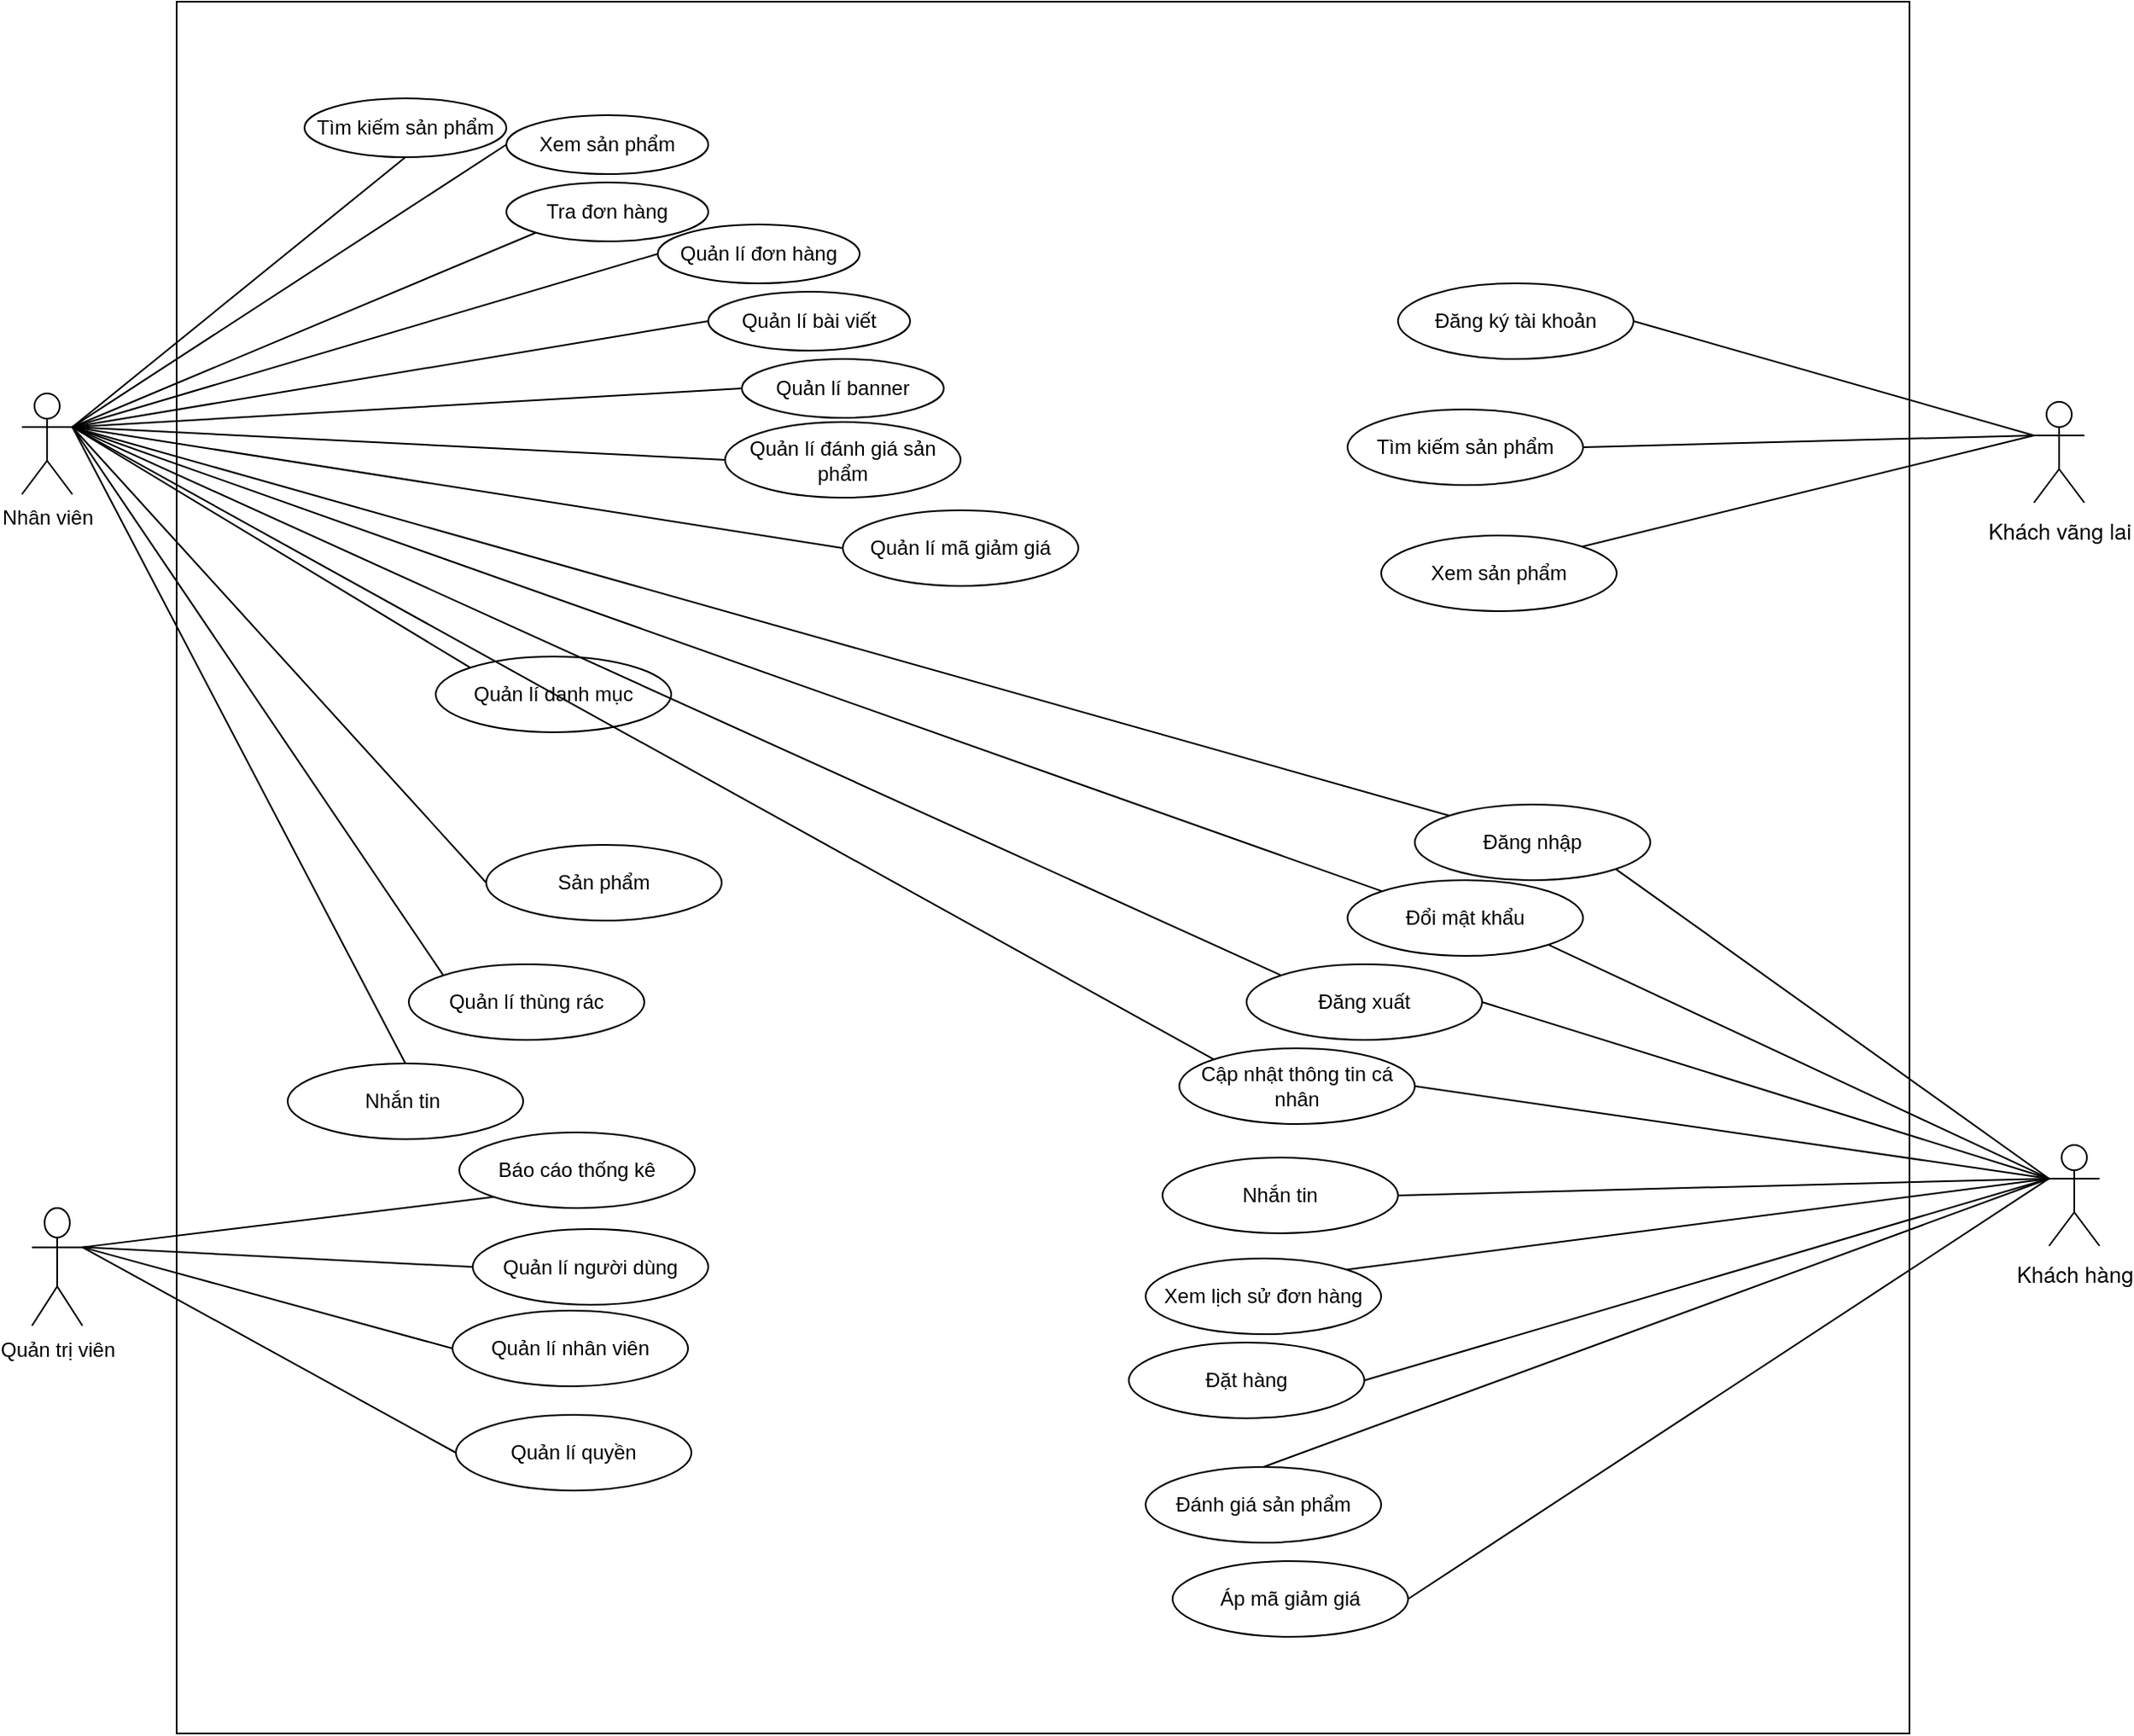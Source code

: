 <mxfile version="26.2.13" pages="5">
  <diagram name="usecase tổng" id="PIl0QiW9QwBU5Ci8UqZp">
    <mxGraphModel grid="1" page="0" gridSize="10" guides="1" tooltips="1" connect="1" arrows="1" fold="1" pageScale="1" pageWidth="827" pageHeight="1169" math="0" shadow="0">
      <root>
        <mxCell id="0" />
        <mxCell id="1" parent="0" />
        <mxCell id="yx-UkNdFMuV8NgO02xV2-1" value="" style="whiteSpace=wrap;html=1;aspect=fixed;" vertex="1" parent="1">
          <mxGeometry x="-1696" y="-104" width="1030" height="1030" as="geometry" />
        </mxCell>
        <mxCell id="yx-UkNdFMuV8NgO02xV2-2" value="Nhân viên" style="shape=umlActor;verticalLabelPosition=bottom;verticalAlign=top;html=1;outlineConnect=0;shadow=0;" vertex="1" parent="1">
          <mxGeometry x="-1788" y="129" width="30" height="60" as="geometry" />
        </mxCell>
        <mxCell id="yx-UkNdFMuV8NgO02xV2-3" value="Quản trị viên" style="shape=umlActor;verticalLabelPosition=bottom;verticalAlign=top;html=1;outlineConnect=0;shadow=0;" vertex="1" parent="1">
          <mxGeometry x="-1782" y="613.5" width="30" height="70" as="geometry" />
        </mxCell>
        <mxCell id="yx-UkNdFMuV8NgO02xV2-4" value="&lt;p style=&quot;margin: 0px; font-style: normal; font-variant-caps: normal; font-stretch: normal; font-size: 13px; line-height: normal; font-family: &amp;quot;Helvetica Neue&amp;quot;; font-size-adjust: none; font-kerning: auto; font-variant-alternates: normal; font-variant-ligatures: normal; font-variant-numeric: normal; font-variant-east-asian: normal; font-variant-position: normal; font-variant-emoji: normal; font-feature-settings: normal; font-optical-sizing: auto; font-variation-settings: normal;&quot;&gt;Khách hàng&lt;/p&gt;" style="shape=umlActor;verticalLabelPosition=bottom;verticalAlign=top;html=1;outlineConnect=0;shadow=0;" vertex="1" parent="1">
          <mxGeometry x="-583" y="576" width="30" height="60" as="geometry" />
        </mxCell>
        <mxCell id="yx-UkNdFMuV8NgO02xV2-5" value="&lt;p style=&quot;margin: 0px; font-style: normal; font-variant-caps: normal; font-stretch: normal; font-size: 13px; line-height: normal; font-family: &amp;quot;Helvetica Neue&amp;quot;; font-size-adjust: none; font-kerning: auto; font-variant-alternates: normal; font-variant-ligatures: normal; font-variant-numeric: normal; font-variant-east-asian: normal; font-variant-position: normal; font-variant-emoji: normal; font-feature-settings: normal; font-optical-sizing: auto; font-variation-settings: normal;&quot;&gt;Khách vãng lai&lt;/p&gt;" style="shape=umlActor;verticalLabelPosition=bottom;verticalAlign=top;html=1;outlineConnect=0;shadow=0;" vertex="1" parent="1">
          <mxGeometry x="-592" y="134" width="30" height="60" as="geometry" />
        </mxCell>
        <mxCell id="yx-UkNdFMuV8NgO02xV2-6" value="Tìm kiếm sản phẩm" style="ellipse;whiteSpace=wrap;html=1;shadow=0;" vertex="1" parent="1">
          <mxGeometry x="-1620" y="-46.5" width="120" height="35" as="geometry" />
        </mxCell>
        <mxCell id="yx-UkNdFMuV8NgO02xV2-7" value="Xem sản phẩm" style="ellipse;whiteSpace=wrap;html=1;shadow=0;" vertex="1" parent="1">
          <mxGeometry x="-1500" y="-36.5" width="120" height="35" as="geometry" />
        </mxCell>
        <mxCell id="yx-UkNdFMuV8NgO02xV2-8" value="Quản lí đơn hàng" style="ellipse;whiteSpace=wrap;html=1;shadow=0;" vertex="1" parent="1">
          <mxGeometry x="-1410" y="28.5" width="120" height="35" as="geometry" />
        </mxCell>
        <mxCell id="yx-UkNdFMuV8NgO02xV2-9" value="Tra đơn hàng" style="ellipse;whiteSpace=wrap;html=1;shadow=0;" vertex="1" parent="1">
          <mxGeometry x="-1500" y="3.5" width="120" height="35" as="geometry" />
        </mxCell>
        <mxCell id="yx-UkNdFMuV8NgO02xV2-10" value="Quản lí bài viết" style="ellipse;whiteSpace=wrap;html=1;shadow=0;" vertex="1" parent="1">
          <mxGeometry x="-1380" y="68.5" width="120" height="35" as="geometry" />
        </mxCell>
        <mxCell id="yx-UkNdFMuV8NgO02xV2-11" value="Quản lí banner" style="ellipse;whiteSpace=wrap;html=1;shadow=0;" vertex="1" parent="1">
          <mxGeometry x="-1360" y="108.5" width="120" height="35" as="geometry" />
        </mxCell>
        <mxCell id="yx-UkNdFMuV8NgO02xV2-12" value="Quản lí đánh giá sản phẩm" style="ellipse;whiteSpace=wrap;html=1;shadow=0;" vertex="1" parent="1">
          <mxGeometry x="-1370" y="146" width="140" height="45" as="geometry" />
        </mxCell>
        <mxCell id="yx-UkNdFMuV8NgO02xV2-13" value="Quản lí mã giảm giá" style="ellipse;whiteSpace=wrap;html=1;shadow=0;" vertex="1" parent="1">
          <mxGeometry x="-1300" y="198.5" width="140" height="45" as="geometry" />
        </mxCell>
        <mxCell id="yx-UkNdFMuV8NgO02xV2-14" value="Nhắn tin&amp;nbsp;" style="ellipse;whiteSpace=wrap;html=1;shadow=0;" vertex="1" parent="1">
          <mxGeometry x="-1630" y="527.5" width="140" height="45" as="geometry" />
        </mxCell>
        <mxCell id="yx-UkNdFMuV8NgO02xV2-15" value="Quản lí danh mục" style="ellipse;whiteSpace=wrap;html=1;shadow=0;" vertex="1" parent="1">
          <mxGeometry x="-1542" y="285.5" width="140" height="45" as="geometry" />
        </mxCell>
        <mxCell id="yx-UkNdFMuV8NgO02xV2-16" value="Quản lí thùng rác" style="ellipse;whiteSpace=wrap;html=1;shadow=0;" vertex="1" parent="1">
          <mxGeometry x="-1558" y="468.5" width="140" height="45" as="geometry" />
        </mxCell>
        <mxCell id="yx-UkNdFMuV8NgO02xV2-17" value="Báo cáo thống kê" style="ellipse;whiteSpace=wrap;html=1;shadow=0;" vertex="1" parent="1">
          <mxGeometry x="-1528" y="568.5" width="140" height="45" as="geometry" />
        </mxCell>
        <mxCell id="yx-UkNdFMuV8NgO02xV2-18" value="Quản lí người dùng" style="ellipse;whiteSpace=wrap;html=1;shadow=0;" vertex="1" parent="1">
          <mxGeometry x="-1520" y="626" width="140" height="45" as="geometry" />
        </mxCell>
        <mxCell id="yx-UkNdFMuV8NgO02xV2-19" value="Đăng ký tài khoản" style="ellipse;whiteSpace=wrap;html=1;shadow=0;" vertex="1" parent="1">
          <mxGeometry x="-970" y="63.5" width="140" height="45" as="geometry" />
        </mxCell>
        <mxCell id="yx-UkNdFMuV8NgO02xV2-20" value="Tìm kiếm sản phẩm" style="ellipse;whiteSpace=wrap;html=1;shadow=0;" vertex="1" parent="1">
          <mxGeometry x="-1000" y="138.5" width="140" height="45" as="geometry" />
        </mxCell>
        <mxCell id="yx-UkNdFMuV8NgO02xV2-21" value="Quản lí nhân viên" style="ellipse;whiteSpace=wrap;html=1;shadow=0;" vertex="1" parent="1">
          <mxGeometry x="-1532" y="674.5" width="140" height="45" as="geometry" />
        </mxCell>
        <mxCell id="yx-UkNdFMuV8NgO02xV2-22" value="Quản lí quyền" style="ellipse;whiteSpace=wrap;html=1;shadow=0;" vertex="1" parent="1">
          <mxGeometry x="-1530" y="736.5" width="140" height="45" as="geometry" />
        </mxCell>
        <mxCell id="yx-UkNdFMuV8NgO02xV2-23" value="Xem sản phẩm" style="ellipse;whiteSpace=wrap;html=1;shadow=0;" vertex="1" parent="1">
          <mxGeometry x="-980" y="213.5" width="140" height="45" as="geometry" />
        </mxCell>
        <mxCell id="yx-UkNdFMuV8NgO02xV2-24" value="Đổi mật khẩu" style="ellipse;whiteSpace=wrap;html=1;shadow=0;" vertex="1" parent="1">
          <mxGeometry x="-1000" y="418.5" width="140" height="45" as="geometry" />
        </mxCell>
        <mxCell id="yx-UkNdFMuV8NgO02xV2-25" value="Đặt hàng" style="ellipse;whiteSpace=wrap;html=1;shadow=0;" vertex="1" parent="1">
          <mxGeometry x="-1130" y="693.5" width="140" height="45" as="geometry" />
        </mxCell>
        <mxCell id="yx-UkNdFMuV8NgO02xV2-26" value="Cập nhật thông tin cá nhân" style="ellipse;whiteSpace=wrap;html=1;shadow=0;" vertex="1" parent="1">
          <mxGeometry x="-1100" y="518.5" width="140" height="45" as="geometry" />
        </mxCell>
        <mxCell id="yx-UkNdFMuV8NgO02xV2-27" value="Nhắn tin" style="ellipse;whiteSpace=wrap;html=1;shadow=0;" vertex="1" parent="1">
          <mxGeometry x="-1110" y="583.5" width="140" height="45" as="geometry" />
        </mxCell>
        <mxCell id="yx-UkNdFMuV8NgO02xV2-28" value="Đánh giá sản phẩm" style="ellipse;whiteSpace=wrap;html=1;shadow=0;" vertex="1" parent="1">
          <mxGeometry x="-1120" y="767.5" width="140" height="45" as="geometry" />
        </mxCell>
        <mxCell id="yx-UkNdFMuV8NgO02xV2-29" value="Xem lịch sử đơn hàng" style="ellipse;whiteSpace=wrap;html=1;shadow=0;" vertex="1" parent="1">
          <mxGeometry x="-1120" y="643.5" width="140" height="45" as="geometry" />
        </mxCell>
        <mxCell id="yx-UkNdFMuV8NgO02xV2-30" value="Áp mã giảm giá" style="ellipse;whiteSpace=wrap;html=1;shadow=0;" vertex="1" parent="1">
          <mxGeometry x="-1104" y="823.5" width="140" height="45" as="geometry" />
        </mxCell>
        <mxCell id="yx-UkNdFMuV8NgO02xV2-31" value="Đăng xuất" style="ellipse;whiteSpace=wrap;html=1;shadow=0;" vertex="1" parent="1">
          <mxGeometry x="-1060" y="468.5" width="140" height="45" as="geometry" />
        </mxCell>
        <mxCell id="yx-UkNdFMuV8NgO02xV2-32" value="Đăng nhập" style="ellipse;whiteSpace=wrap;html=1;shadow=0;" vertex="1" parent="1">
          <mxGeometry x="-960" y="373.5" width="140" height="45" as="geometry" />
        </mxCell>
        <mxCell id="yx-UkNdFMuV8NgO02xV2-33" value="" style="endArrow=none;html=1;rounded=0;entryX=0.5;entryY=1;entryDx=0;entryDy=0;shadow=0;exitX=1;exitY=0.333;exitDx=0;exitDy=0;exitPerimeter=0;" edge="1" parent="1" source="yx-UkNdFMuV8NgO02xV2-2" target="yx-UkNdFMuV8NgO02xV2-6">
          <mxGeometry width="50" height="50" relative="1" as="geometry">
            <mxPoint x="-1620" y="153.5" as="sourcePoint" />
            <mxPoint x="-1330" y="23.5" as="targetPoint" />
          </mxGeometry>
        </mxCell>
        <mxCell id="yx-UkNdFMuV8NgO02xV2-34" value="" style="endArrow=none;html=1;rounded=0;entryX=0;entryY=0.5;entryDx=0;entryDy=0;shadow=0;exitX=1;exitY=0.333;exitDx=0;exitDy=0;exitPerimeter=0;" edge="1" parent="1" source="yx-UkNdFMuV8NgO02xV2-2" target="yx-UkNdFMuV8NgO02xV2-7">
          <mxGeometry width="50" height="50" relative="1" as="geometry">
            <mxPoint x="-1620" y="153.5" as="sourcePoint" />
            <mxPoint x="-1550" y="-1.5" as="targetPoint" />
          </mxGeometry>
        </mxCell>
        <mxCell id="yx-UkNdFMuV8NgO02xV2-35" value="" style="endArrow=none;html=1;rounded=0;entryX=0;entryY=1;entryDx=0;entryDy=0;shadow=0;exitX=1;exitY=0.333;exitDx=0;exitDy=0;exitPerimeter=0;" edge="1" parent="1" source="yx-UkNdFMuV8NgO02xV2-2" target="yx-UkNdFMuV8NgO02xV2-9">
          <mxGeometry width="50" height="50" relative="1" as="geometry">
            <mxPoint x="-1620" y="153.5" as="sourcePoint" />
            <mxPoint x="-1490" y="-8.5" as="targetPoint" />
          </mxGeometry>
        </mxCell>
        <mxCell id="yx-UkNdFMuV8NgO02xV2-36" value="" style="endArrow=none;html=1;rounded=0;entryX=0;entryY=0.5;entryDx=0;entryDy=0;shadow=0;exitX=1;exitY=0.333;exitDx=0;exitDy=0;exitPerimeter=0;" edge="1" parent="1" source="yx-UkNdFMuV8NgO02xV2-2" target="yx-UkNdFMuV8NgO02xV2-8">
          <mxGeometry width="50" height="50" relative="1" as="geometry">
            <mxPoint x="-1620" y="153.5" as="sourcePoint" />
            <mxPoint x="-1473" y="43.5" as="targetPoint" />
          </mxGeometry>
        </mxCell>
        <mxCell id="yx-UkNdFMuV8NgO02xV2-37" value="" style="endArrow=none;html=1;rounded=0;entryX=0;entryY=0.5;entryDx=0;entryDy=0;shadow=0;exitX=1;exitY=0.333;exitDx=0;exitDy=0;exitPerimeter=0;" edge="1" parent="1" source="yx-UkNdFMuV8NgO02xV2-2" target="yx-UkNdFMuV8NgO02xV2-10">
          <mxGeometry width="50" height="50" relative="1" as="geometry">
            <mxPoint x="-1620" y="153.5" as="sourcePoint" />
            <mxPoint x="-1400" y="56.5" as="targetPoint" />
          </mxGeometry>
        </mxCell>
        <mxCell id="yx-UkNdFMuV8NgO02xV2-38" value="" style="endArrow=none;html=1;rounded=0;entryX=0;entryY=0.5;entryDx=0;entryDy=0;shadow=0;exitX=1;exitY=0.333;exitDx=0;exitDy=0;exitPerimeter=0;" edge="1" parent="1" source="yx-UkNdFMuV8NgO02xV2-2" target="yx-UkNdFMuV8NgO02xV2-11">
          <mxGeometry width="50" height="50" relative="1" as="geometry">
            <mxPoint x="-1620" y="153.5" as="sourcePoint" />
            <mxPoint x="-1370" y="96.5" as="targetPoint" />
          </mxGeometry>
        </mxCell>
        <mxCell id="yx-UkNdFMuV8NgO02xV2-39" value="" style="endArrow=none;html=1;rounded=0;entryX=0;entryY=0.5;entryDx=0;entryDy=0;shadow=0;exitX=1;exitY=0.333;exitDx=0;exitDy=0;exitPerimeter=0;" edge="1" parent="1" source="yx-UkNdFMuV8NgO02xV2-2" target="yx-UkNdFMuV8NgO02xV2-12">
          <mxGeometry width="50" height="50" relative="1" as="geometry">
            <mxPoint x="-1620" y="153.5" as="sourcePoint" />
            <mxPoint x="-1350" y="136.5" as="targetPoint" />
          </mxGeometry>
        </mxCell>
        <mxCell id="yx-UkNdFMuV8NgO02xV2-40" value="" style="endArrow=none;html=1;rounded=0;entryX=0;entryY=0.5;entryDx=0;entryDy=0;shadow=0;exitX=1;exitY=0.333;exitDx=0;exitDy=0;exitPerimeter=0;" edge="1" parent="1" source="yx-UkNdFMuV8NgO02xV2-2" target="yx-UkNdFMuV8NgO02xV2-13">
          <mxGeometry width="50" height="50" relative="1" as="geometry">
            <mxPoint x="-1620" y="153.5" as="sourcePoint" />
            <mxPoint x="-1360" y="178.5" as="targetPoint" />
          </mxGeometry>
        </mxCell>
        <mxCell id="yx-UkNdFMuV8NgO02xV2-41" value="" style="endArrow=none;html=1;rounded=0;entryX=0;entryY=0;entryDx=0;entryDy=0;shadow=0;exitX=1;exitY=0.333;exitDx=0;exitDy=0;exitPerimeter=0;" edge="1" parent="1" source="yx-UkNdFMuV8NgO02xV2-2" target="yx-UkNdFMuV8NgO02xV2-15">
          <mxGeometry width="50" height="50" relative="1" as="geometry">
            <mxPoint x="-1620" y="153.5" as="sourcePoint" />
            <mxPoint x="-1290" y="231.5" as="targetPoint" />
          </mxGeometry>
        </mxCell>
        <mxCell id="yx-UkNdFMuV8NgO02xV2-42" value="" style="endArrow=none;html=1;rounded=0;entryX=0;entryY=0;entryDx=0;entryDy=0;shadow=0;exitX=1;exitY=0.333;exitDx=0;exitDy=0;exitPerimeter=0;" edge="1" parent="1" source="yx-UkNdFMuV8NgO02xV2-2" target="yx-UkNdFMuV8NgO02xV2-16">
          <mxGeometry width="50" height="50" relative="1" as="geometry">
            <mxPoint x="-1620" y="153.5" as="sourcePoint" />
            <mxPoint x="-1501" y="330.5" as="targetPoint" />
          </mxGeometry>
        </mxCell>
        <mxCell id="yx-UkNdFMuV8NgO02xV2-43" value="" style="endArrow=none;html=1;rounded=0;entryX=0.5;entryY=0;entryDx=0;entryDy=0;shadow=0;exitX=1;exitY=0.333;exitDx=0;exitDy=0;exitPerimeter=0;" edge="1" parent="1" source="yx-UkNdFMuV8NgO02xV2-2" target="yx-UkNdFMuV8NgO02xV2-14">
          <mxGeometry width="50" height="50" relative="1" as="geometry">
            <mxPoint x="-1620" y="153.5" as="sourcePoint" />
            <mxPoint x="-1521" y="390.5" as="targetPoint" />
          </mxGeometry>
        </mxCell>
        <mxCell id="yx-UkNdFMuV8NgO02xV2-44" value="" style="endArrow=none;html=1;rounded=0;entryX=0;entryY=0;entryDx=0;entryDy=0;shadow=0;exitX=1;exitY=0.333;exitDx=0;exitDy=0;exitPerimeter=0;" edge="1" parent="1" source="yx-UkNdFMuV8NgO02xV2-2" target="yx-UkNdFMuV8NgO02xV2-32">
          <mxGeometry width="50" height="50" relative="1" as="geometry">
            <mxPoint x="-1620" y="153.5" as="sourcePoint" />
            <mxPoint x="-1540" y="443.5" as="targetPoint" />
          </mxGeometry>
        </mxCell>
        <mxCell id="yx-UkNdFMuV8NgO02xV2-45" value="" style="endArrow=none;html=1;rounded=0;entryX=0;entryY=0;entryDx=0;entryDy=0;shadow=0;exitX=1;exitY=0.333;exitDx=0;exitDy=0;exitPerimeter=0;" edge="1" parent="1" source="yx-UkNdFMuV8NgO02xV2-2" target="yx-UkNdFMuV8NgO02xV2-24">
          <mxGeometry width="50" height="50" relative="1" as="geometry">
            <mxPoint x="-1620" y="153.5" as="sourcePoint" />
            <mxPoint x="-930" y="390.5" as="targetPoint" />
          </mxGeometry>
        </mxCell>
        <mxCell id="yx-UkNdFMuV8NgO02xV2-46" value="" style="endArrow=none;html=1;rounded=0;entryX=0;entryY=0;entryDx=0;entryDy=0;shadow=0;exitX=1;exitY=0.333;exitDx=0;exitDy=0;exitPerimeter=0;" edge="1" parent="1" source="yx-UkNdFMuV8NgO02xV2-2" target="yx-UkNdFMuV8NgO02xV2-31">
          <mxGeometry width="50" height="50" relative="1" as="geometry">
            <mxPoint x="-1620" y="153.5" as="sourcePoint" />
            <mxPoint x="-970" y="435.5" as="targetPoint" />
          </mxGeometry>
        </mxCell>
        <mxCell id="yx-UkNdFMuV8NgO02xV2-47" value="" style="endArrow=none;html=1;rounded=0;entryX=0;entryY=0;entryDx=0;entryDy=0;shadow=0;exitX=1;exitY=0.333;exitDx=0;exitDy=0;exitPerimeter=0;" edge="1" parent="1" source="yx-UkNdFMuV8NgO02xV2-2" target="yx-UkNdFMuV8NgO02xV2-26">
          <mxGeometry width="50" height="50" relative="1" as="geometry">
            <mxPoint x="-1620" y="153.5" as="sourcePoint" />
            <mxPoint x="-1030" y="485.5" as="targetPoint" />
          </mxGeometry>
        </mxCell>
        <mxCell id="yx-UkNdFMuV8NgO02xV2-48" value="" style="endArrow=none;html=1;rounded=0;entryX=0;entryY=0.333;entryDx=0;entryDy=0;entryPerimeter=0;exitX=1;exitY=1;exitDx=0;exitDy=0;shadow=0;" edge="1" parent="1" source="yx-UkNdFMuV8NgO02xV2-32" target="yx-UkNdFMuV8NgO02xV2-4">
          <mxGeometry width="50" height="50" relative="1" as="geometry">
            <mxPoint x="-910" y="343.5" as="sourcePoint" />
            <mxPoint x="-860" y="293.5" as="targetPoint" />
          </mxGeometry>
        </mxCell>
        <mxCell id="yx-UkNdFMuV8NgO02xV2-49" value="" style="endArrow=none;html=1;rounded=0;exitX=1;exitY=1;exitDx=0;exitDy=0;shadow=0;entryX=0;entryY=0.333;entryDx=0;entryDy=0;entryPerimeter=0;" edge="1" parent="1" source="yx-UkNdFMuV8NgO02xV2-24" target="yx-UkNdFMuV8NgO02xV2-4">
          <mxGeometry width="50" height="50" relative="1" as="geometry">
            <mxPoint x="-831" y="421.5" as="sourcePoint" />
            <mxPoint x="-770" y="613.5" as="targetPoint" />
          </mxGeometry>
        </mxCell>
        <mxCell id="yx-UkNdFMuV8NgO02xV2-50" value="" style="endArrow=none;html=1;rounded=0;exitX=1;exitY=0.5;exitDx=0;exitDy=0;shadow=0;entryX=0;entryY=0.333;entryDx=0;entryDy=0;entryPerimeter=0;" edge="1" parent="1" source="yx-UkNdFMuV8NgO02xV2-31" target="yx-UkNdFMuV8NgO02xV2-4">
          <mxGeometry width="50" height="50" relative="1" as="geometry">
            <mxPoint x="-871" y="466.5" as="sourcePoint" />
            <mxPoint x="-770" y="613.5" as="targetPoint" />
          </mxGeometry>
        </mxCell>
        <mxCell id="yx-UkNdFMuV8NgO02xV2-51" value="" style="endArrow=none;html=1;rounded=0;exitX=1;exitY=0.5;exitDx=0;exitDy=0;shadow=0;entryX=0;entryY=0.333;entryDx=0;entryDy=0;entryPerimeter=0;" edge="1" parent="1" source="yx-UkNdFMuV8NgO02xV2-26" target="yx-UkNdFMuV8NgO02xV2-4">
          <mxGeometry width="50" height="50" relative="1" as="geometry">
            <mxPoint x="-910" y="501.5" as="sourcePoint" />
            <mxPoint x="-770" y="613.5" as="targetPoint" />
          </mxGeometry>
        </mxCell>
        <mxCell id="yx-UkNdFMuV8NgO02xV2-52" value="" style="endArrow=none;html=1;rounded=0;exitX=1;exitY=0.5;exitDx=0;exitDy=0;shadow=0;entryX=0;entryY=0.333;entryDx=0;entryDy=0;entryPerimeter=0;" edge="1" parent="1" source="yx-UkNdFMuV8NgO02xV2-27" target="yx-UkNdFMuV8NgO02xV2-4">
          <mxGeometry width="50" height="50" relative="1" as="geometry">
            <mxPoint x="-950" y="551.5" as="sourcePoint" />
            <mxPoint x="-770" y="613.5" as="targetPoint" />
          </mxGeometry>
        </mxCell>
        <mxCell id="yx-UkNdFMuV8NgO02xV2-53" value="" style="endArrow=none;html=1;rounded=0;exitX=1;exitY=0;exitDx=0;exitDy=0;shadow=0;entryX=0;entryY=0.333;entryDx=0;entryDy=0;entryPerimeter=0;" edge="1" parent="1" source="yx-UkNdFMuV8NgO02xV2-29" target="yx-UkNdFMuV8NgO02xV2-4">
          <mxGeometry width="50" height="50" relative="1" as="geometry">
            <mxPoint x="-980" y="671.5" as="sourcePoint" />
            <mxPoint x="-770" y="613.5" as="targetPoint" />
          </mxGeometry>
        </mxCell>
        <mxCell id="yx-UkNdFMuV8NgO02xV2-54" value="" style="endArrow=none;html=1;rounded=0;exitX=1;exitY=0.5;exitDx=0;exitDy=0;shadow=0;entryX=0;entryY=0.333;entryDx=0;entryDy=0;entryPerimeter=0;" edge="1" parent="1" source="yx-UkNdFMuV8NgO02xV2-25" target="yx-UkNdFMuV8NgO02xV2-4">
          <mxGeometry width="50" height="50" relative="1" as="geometry">
            <mxPoint x="-951" y="700.5" as="sourcePoint" />
            <mxPoint x="-770" y="613.5" as="targetPoint" />
          </mxGeometry>
        </mxCell>
        <mxCell id="yx-UkNdFMuV8NgO02xV2-55" value="" style="endArrow=none;html=1;rounded=0;exitX=0.5;exitY=0;exitDx=0;exitDy=0;shadow=0;entryX=0;entryY=0.333;entryDx=0;entryDy=0;entryPerimeter=0;" edge="1" parent="1" source="yx-UkNdFMuV8NgO02xV2-28" target="yx-UkNdFMuV8NgO02xV2-4">
          <mxGeometry width="50" height="50" relative="1" as="geometry">
            <mxPoint x="-990" y="811.5" as="sourcePoint" />
            <mxPoint x="-730" y="614" as="targetPoint" />
          </mxGeometry>
        </mxCell>
        <mxCell id="yx-UkNdFMuV8NgO02xV2-56" value="" style="endArrow=none;html=1;rounded=0;exitX=1;exitY=0.5;exitDx=0;exitDy=0;shadow=0;entryX=0;entryY=0.333;entryDx=0;entryDy=0;entryPerimeter=0;" edge="1" parent="1" source="yx-UkNdFMuV8NgO02xV2-30" target="yx-UkNdFMuV8NgO02xV2-4">
          <mxGeometry width="50" height="50" relative="1" as="geometry">
            <mxPoint x="-970" y="833.5" as="sourcePoint" />
            <mxPoint x="-770" y="613.5" as="targetPoint" />
          </mxGeometry>
        </mxCell>
        <mxCell id="yx-UkNdFMuV8NgO02xV2-57" value="" style="endArrow=none;html=1;rounded=0;exitX=1;exitY=0.5;exitDx=0;exitDy=0;entryX=0;entryY=0.333;entryDx=0;entryDy=0;entryPerimeter=0;shadow=0;" edge="1" parent="1" source="yx-UkNdFMuV8NgO02xV2-19" target="yx-UkNdFMuV8NgO02xV2-5">
          <mxGeometry width="50" height="50" relative="1" as="geometry">
            <mxPoint x="-910" y="916.5" as="sourcePoint" />
            <mxPoint x="-760" y="623.5" as="targetPoint" />
          </mxGeometry>
        </mxCell>
        <mxCell id="yx-UkNdFMuV8NgO02xV2-58" value="" style="endArrow=none;html=1;rounded=0;exitX=1;exitY=0.5;exitDx=0;exitDy=0;entryX=0;entryY=0.333;entryDx=0;entryDy=0;entryPerimeter=0;shadow=0;" edge="1" parent="1" source="yx-UkNdFMuV8NgO02xV2-20" target="yx-UkNdFMuV8NgO02xV2-5">
          <mxGeometry width="50" height="50" relative="1" as="geometry">
            <mxPoint x="-820" y="96.5" as="sourcePoint" />
            <mxPoint x="-770" y="163.5" as="targetPoint" />
          </mxGeometry>
        </mxCell>
        <mxCell id="yx-UkNdFMuV8NgO02xV2-59" value="" style="endArrow=none;html=1;rounded=0;exitX=1;exitY=0;exitDx=0;exitDy=0;entryX=0;entryY=0.333;entryDx=0;entryDy=0;entryPerimeter=0;shadow=0;" edge="1" parent="1" source="yx-UkNdFMuV8NgO02xV2-23" target="yx-UkNdFMuV8NgO02xV2-5">
          <mxGeometry width="50" height="50" relative="1" as="geometry">
            <mxPoint x="-850" y="171.5" as="sourcePoint" />
            <mxPoint x="-770" y="163.5" as="targetPoint" />
          </mxGeometry>
        </mxCell>
        <mxCell id="yx-UkNdFMuV8NgO02xV2-60" value="" style="endArrow=none;html=1;rounded=0;exitX=1;exitY=0.333;exitDx=0;exitDy=0;exitPerimeter=0;entryX=0;entryY=1;entryDx=0;entryDy=0;shadow=0;" edge="1" parent="1" source="yx-UkNdFMuV8NgO02xV2-3" target="yx-UkNdFMuV8NgO02xV2-17">
          <mxGeometry width="50" height="50" relative="1" as="geometry">
            <mxPoint x="-1430" y="493.5" as="sourcePoint" />
            <mxPoint x="-1380" y="443.5" as="targetPoint" />
          </mxGeometry>
        </mxCell>
        <mxCell id="yx-UkNdFMuV8NgO02xV2-61" value="" style="endArrow=none;html=1;rounded=0;exitX=1;exitY=0.333;exitDx=0;exitDy=0;exitPerimeter=0;entryX=0;entryY=0.5;entryDx=0;entryDy=0;shadow=0;" edge="1" parent="1" source="yx-UkNdFMuV8NgO02xV2-3" target="yx-UkNdFMuV8NgO02xV2-18">
          <mxGeometry width="50" height="50" relative="1" as="geometry">
            <mxPoint x="-1610" y="646.5" as="sourcePoint" />
            <mxPoint x="-1560" y="561.5" as="targetPoint" />
          </mxGeometry>
        </mxCell>
        <mxCell id="yx-UkNdFMuV8NgO02xV2-62" value="" style="endArrow=none;html=1;rounded=0;entryX=0;entryY=0.5;entryDx=0;entryDy=0;exitX=1;exitY=0.333;exitDx=0;exitDy=0;exitPerimeter=0;shadow=0;" edge="1" parent="1" source="yx-UkNdFMuV8NgO02xV2-3" target="yx-UkNdFMuV8NgO02xV2-21">
          <mxGeometry width="50" height="50" relative="1" as="geometry">
            <mxPoint x="-1600" y="603.5" as="sourcePoint" />
            <mxPoint x="-1520" y="596.5" as="targetPoint" />
          </mxGeometry>
        </mxCell>
        <mxCell id="yx-UkNdFMuV8NgO02xV2-63" value="" style="endArrow=none;html=1;rounded=0;entryX=0;entryY=0.5;entryDx=0;entryDy=0;exitX=1;exitY=0.333;exitDx=0;exitDy=0;exitPerimeter=0;shadow=0;" edge="1" parent="1" source="yx-UkNdFMuV8NgO02xV2-3" target="yx-UkNdFMuV8NgO02xV2-22">
          <mxGeometry width="50" height="50" relative="1" as="geometry">
            <mxPoint x="-1610" y="646.5" as="sourcePoint" />
            <mxPoint x="-1520" y="648.5" as="targetPoint" />
          </mxGeometry>
        </mxCell>
        <mxCell id="yx-UkNdFMuV8NgO02xV2-64" value="Sản phẩm" style="ellipse;whiteSpace=wrap;html=1;shadow=0;" vertex="1" parent="1">
          <mxGeometry x="-1512" y="397.5" width="140" height="45" as="geometry" />
        </mxCell>
        <mxCell id="yx-UkNdFMuV8NgO02xV2-65" value="" style="endArrow=none;html=1;rounded=0;entryX=0;entryY=0.5;entryDx=0;entryDy=0;shadow=0;exitX=1;exitY=0.333;exitDx=0;exitDy=0;exitPerimeter=0;" edge="1" parent="1" source="yx-UkNdFMuV8NgO02xV2-2" target="yx-UkNdFMuV8NgO02xV2-64">
          <mxGeometry width="50" height="50" relative="1" as="geometry">
            <mxPoint x="-1616" y="147.5" as="sourcePoint" />
            <mxPoint x="-1512" y="302.5" as="targetPoint" />
          </mxGeometry>
        </mxCell>
      </root>
    </mxGraphModel>
  </diagram>
  <diagram id="Rv2uLqAO8eu8_eO7NFJx" name="người dùng">
    <mxGraphModel dx="2403" dy="1629" grid="1" gridSize="10" guides="1" tooltips="1" connect="1" arrows="1" fold="1" page="0" pageScale="1" pageWidth="827" pageHeight="1169" math="0" shadow="0">
      <root>
        <mxCell id="0" />
        <mxCell id="1" parent="0" />
        <mxCell id="jIaXny8a1QHgfy8KLxaS-1" value="" style="whiteSpace=wrap;html=1;aspect=fixed;" vertex="1" parent="1">
          <mxGeometry x="601" y="261" width="1162" height="1162" as="geometry" />
        </mxCell>
        <mxCell id="jIaXny8a1QHgfy8KLxaS-2" value="Quản lí thông tin tài khoản" style="ellipse;whiteSpace=wrap;html=1;" vertex="1" parent="1">
          <mxGeometry x="924" y="334" width="200" height="60" as="geometry" />
        </mxCell>
        <mxCell id="jIaXny8a1QHgfy8KLxaS-3" value="&lt;p style=&quot;margin: 0px; font-style: normal; font-variant-caps: normal; font-stretch: normal; font-size: 13px; line-height: normal; font-family: &amp;quot;Helvetica Neue&amp;quot;; font-size-adjust: none; font-kerning: auto; font-variant-alternates: normal; font-variant-ligatures: normal; font-variant-numeric: normal; font-variant-east-asian: normal; font-variant-position: normal; font-variant-emoji: normal; font-feature-settings: normal; font-optical-sizing: auto; font-variation-settings: normal;&quot;&gt;Khách hàng&lt;/p&gt;" style="shape=umlActor;verticalLabelPosition=bottom;verticalAlign=top;html=1;outlineConnect=0;" vertex="1" parent="1">
          <mxGeometry x="413" y="818" width="40" height="80" as="geometry" />
        </mxCell>
        <mxCell id="jIaXny8a1QHgfy8KLxaS-4" value="Đổi màt khẩu" style="ellipse;whiteSpace=wrap;html=1;" vertex="1" parent="1">
          <mxGeometry x="1214" y="284" width="170" height="60" as="geometry" />
        </mxCell>
        <mxCell id="jIaXny8a1QHgfy8KLxaS-5" value="Quên mật khẩu" style="ellipse;whiteSpace=wrap;html=1;" vertex="1" parent="1">
          <mxGeometry x="1234" y="374" width="170" height="60" as="geometry" />
        </mxCell>
        <mxCell id="jIaXny8a1QHgfy8KLxaS-6" value="Cập nhật thông tin cá nhân" style="ellipse;whiteSpace=wrap;html=1;" vertex="1" parent="1">
          <mxGeometry x="944" y="494" width="200" height="60" as="geometry" />
        </mxCell>
        <mxCell id="jIaXny8a1QHgfy8KLxaS-7" value="Tên, tuổi, SĐT" style="ellipse;whiteSpace=wrap;html=1;" vertex="1" parent="1">
          <mxGeometry x="1234" y="454" width="170" height="60" as="geometry" />
        </mxCell>
        <mxCell id="jIaXny8a1QHgfy8KLxaS-8" value="Địa chỉ nhận hàng&amp;nbsp;" style="ellipse;whiteSpace=wrap;html=1;" vertex="1" parent="1">
          <mxGeometry x="1234" y="534" width="170" height="60" as="geometry" />
        </mxCell>
        <mxCell id="jIaXny8a1QHgfy8KLxaS-9" value="Đánh giá sản phẩm" style="ellipse;whiteSpace=wrap;html=1;" vertex="1" parent="1">
          <mxGeometry x="944" y="584" width="200" height="60" as="geometry" />
        </mxCell>
        <mxCell id="jIaXny8a1QHgfy8KLxaS-10" value="Đặt hàng" style="ellipse;whiteSpace=wrap;html=1;" vertex="1" parent="1">
          <mxGeometry x="954" y="694" width="200" height="60" as="geometry" />
        </mxCell>
        <mxCell id="jIaXny8a1QHgfy8KLxaS-11" value="Theo dõi đơn hàng" style="ellipse;whiteSpace=wrap;html=1;" vertex="1" parent="1">
          <mxGeometry x="954" y="804" width="200" height="60" as="geometry" />
        </mxCell>
        <mxCell id="jIaXny8a1QHgfy8KLxaS-12" value="Hoàn hàng" style="ellipse;whiteSpace=wrap;html=1;" vertex="1" parent="1">
          <mxGeometry x="964" y="884" width="200" height="60" as="geometry" />
        </mxCell>
        <mxCell id="jIaXny8a1QHgfy8KLxaS-13" value="Tìm kiếm sản phẩm" style="ellipse;whiteSpace=wrap;html=1;" vertex="1" parent="1">
          <mxGeometry x="964" y="974" width="200" height="60" as="geometry" />
        </mxCell>
        <mxCell id="jIaXny8a1QHgfy8KLxaS-14" value="Áp voucher" style="ellipse;whiteSpace=wrap;html=1;" vertex="1" parent="1">
          <mxGeometry x="974" y="1234" width="200" height="60" as="geometry" />
        </mxCell>
        <mxCell id="jIaXny8a1QHgfy8KLxaS-15" value="Xác nhận đơn hàng" style="ellipse;whiteSpace=wrap;html=1;" vertex="1" parent="1">
          <mxGeometry x="964" y="1144" width="200" height="60" as="geometry" />
        </mxCell>
        <mxCell id="jIaXny8a1QHgfy8KLxaS-16" value="Xem sản phẩm" style="ellipse;whiteSpace=wrap;html=1;" vertex="1" parent="1">
          <mxGeometry x="964" y="1074" width="200" height="60" as="geometry" />
        </mxCell>
        <mxCell id="jIaXny8a1QHgfy8KLxaS-17" value="Nhắn tin" style="ellipse;whiteSpace=wrap;html=1;" vertex="1" parent="1">
          <mxGeometry x="974" y="1334" width="200" height="60" as="geometry" />
        </mxCell>
        <mxCell id="jIaXny8a1QHgfy8KLxaS-18" value="Chọn phương thức thanh toán" style="ellipse;whiteSpace=wrap;html=1;" vertex="1" parent="1">
          <mxGeometry x="1246" y="676" width="170" height="60" as="geometry" />
        </mxCell>
        <mxCell id="jIaXny8a1QHgfy8KLxaS-19" value="Áp mã voucher" style="ellipse;whiteSpace=wrap;html=1;" vertex="1" parent="1">
          <mxGeometry x="1236" y="606" width="170" height="60" as="geometry" />
        </mxCell>
        <mxCell id="jIaXny8a1QHgfy8KLxaS-20" value="Tìm kiếm theo tên" style="ellipse;whiteSpace=wrap;html=1;" vertex="1" parent="1">
          <mxGeometry x="1264" y="1016" width="170" height="60" as="geometry" />
        </mxCell>
        <mxCell id="jIaXny8a1QHgfy8KLxaS-21" value="Lọc sản phẩm (giá, tên)" style="ellipse;whiteSpace=wrap;html=1;" vertex="1" parent="1">
          <mxGeometry x="1264" y="1098" width="170" height="60" as="geometry" />
        </mxCell>
        <mxCell id="jIaXny8a1QHgfy8KLxaS-22" value="Nhập mã voucher" style="ellipse;whiteSpace=wrap;html=1;" vertex="1" parent="1">
          <mxGeometry x="1274" y="1194" width="170" height="60" as="geometry" />
        </mxCell>
        <mxCell id="jIaXny8a1QHgfy8KLxaS-23" value="Áp dụng mã voucher" style="ellipse;whiteSpace=wrap;html=1;" vertex="1" parent="1">
          <mxGeometry x="1274" y="1264" width="170" height="60" as="geometry" />
        </mxCell>
        <mxCell id="jIaXny8a1QHgfy8KLxaS-24" value="" style="endArrow=none;html=1;rounded=0;exitX=1;exitY=0.333;exitDx=0;exitDy=0;exitPerimeter=0;entryX=0;entryY=0.5;entryDx=0;entryDy=0;" edge="1" parent="1" source="jIaXny8a1QHgfy8KLxaS-3" target="jIaXny8a1QHgfy8KLxaS-2">
          <mxGeometry width="50" height="50" relative="1" as="geometry">
            <mxPoint x="1084" y="974" as="sourcePoint" />
            <mxPoint x="1134" y="924" as="targetPoint" />
          </mxGeometry>
        </mxCell>
        <mxCell id="jIaXny8a1QHgfy8KLxaS-25" value="" style="endArrow=none;html=1;rounded=0;entryX=0;entryY=0.5;entryDx=0;entryDy=0;exitX=1;exitY=0.333;exitDx=0;exitDy=0;exitPerimeter=0;" edge="1" parent="1" source="jIaXny8a1QHgfy8KLxaS-3" target="jIaXny8a1QHgfy8KLxaS-6">
          <mxGeometry width="50" height="50" relative="1" as="geometry">
            <mxPoint x="724" y="854" as="sourcePoint" />
            <mxPoint x="934" y="374" as="targetPoint" />
          </mxGeometry>
        </mxCell>
        <mxCell id="jIaXny8a1QHgfy8KLxaS-26" value="" style="endArrow=none;html=1;rounded=0;entryX=0;entryY=0.5;entryDx=0;entryDy=0;exitX=1;exitY=0.333;exitDx=0;exitDy=0;exitPerimeter=0;" edge="1" parent="1" source="jIaXny8a1QHgfy8KLxaS-3" target="jIaXny8a1QHgfy8KLxaS-9">
          <mxGeometry width="50" height="50" relative="1" as="geometry">
            <mxPoint x="724" y="854" as="sourcePoint" />
            <mxPoint x="954" y="534" as="targetPoint" />
          </mxGeometry>
        </mxCell>
        <mxCell id="jIaXny8a1QHgfy8KLxaS-27" value="" style="endArrow=none;html=1;rounded=0;entryX=0;entryY=0.5;entryDx=0;entryDy=0;exitX=1;exitY=0.333;exitDx=0;exitDy=0;exitPerimeter=0;" edge="1" parent="1" source="jIaXny8a1QHgfy8KLxaS-3" target="jIaXny8a1QHgfy8KLxaS-10">
          <mxGeometry width="50" height="50" relative="1" as="geometry">
            <mxPoint x="724" y="854" as="sourcePoint" />
            <mxPoint x="954" y="644" as="targetPoint" />
          </mxGeometry>
        </mxCell>
        <mxCell id="jIaXny8a1QHgfy8KLxaS-28" value="" style="endArrow=none;html=1;rounded=0;entryX=0;entryY=0.5;entryDx=0;entryDy=0;exitX=1;exitY=0.333;exitDx=0;exitDy=0;exitPerimeter=0;" edge="1" parent="1" source="jIaXny8a1QHgfy8KLxaS-3" target="jIaXny8a1QHgfy8KLxaS-11">
          <mxGeometry width="50" height="50" relative="1" as="geometry">
            <mxPoint x="724" y="854" as="sourcePoint" />
            <mxPoint x="964" y="734" as="targetPoint" />
          </mxGeometry>
        </mxCell>
        <mxCell id="jIaXny8a1QHgfy8KLxaS-29" value="" style="endArrow=none;html=1;rounded=0;entryX=0;entryY=0.5;entryDx=0;entryDy=0;exitX=1;exitY=0.333;exitDx=0;exitDy=0;exitPerimeter=0;" edge="1" parent="1" source="jIaXny8a1QHgfy8KLxaS-3" target="jIaXny8a1QHgfy8KLxaS-12">
          <mxGeometry width="50" height="50" relative="1" as="geometry">
            <mxPoint x="724" y="854" as="sourcePoint" />
            <mxPoint x="974" y="844" as="targetPoint" />
          </mxGeometry>
        </mxCell>
        <mxCell id="jIaXny8a1QHgfy8KLxaS-30" value="" style="endArrow=none;html=1;rounded=0;entryX=0;entryY=0.5;entryDx=0;entryDy=0;exitX=1;exitY=0.333;exitDx=0;exitDy=0;exitPerimeter=0;" edge="1" parent="1" source="jIaXny8a1QHgfy8KLxaS-3" target="jIaXny8a1QHgfy8KLxaS-13">
          <mxGeometry width="50" height="50" relative="1" as="geometry">
            <mxPoint x="724" y="854" as="sourcePoint" />
            <mxPoint x="974" y="924" as="targetPoint" />
          </mxGeometry>
        </mxCell>
        <mxCell id="jIaXny8a1QHgfy8KLxaS-31" value="" style="endArrow=none;html=1;rounded=0;entryX=0;entryY=0.5;entryDx=0;entryDy=0;exitX=1;exitY=0.333;exitDx=0;exitDy=0;exitPerimeter=0;" edge="1" parent="1" source="jIaXny8a1QHgfy8KLxaS-3" target="jIaXny8a1QHgfy8KLxaS-16">
          <mxGeometry width="50" height="50" relative="1" as="geometry">
            <mxPoint x="724" y="854" as="sourcePoint" />
            <mxPoint x="974" y="1014" as="targetPoint" />
          </mxGeometry>
        </mxCell>
        <mxCell id="jIaXny8a1QHgfy8KLxaS-32" value="" style="endArrow=none;html=1;rounded=0;entryX=0;entryY=0.5;entryDx=0;entryDy=0;exitX=1;exitY=0.333;exitDx=0;exitDy=0;exitPerimeter=0;" edge="1" parent="1" source="jIaXny8a1QHgfy8KLxaS-3" target="jIaXny8a1QHgfy8KLxaS-15">
          <mxGeometry width="50" height="50" relative="1" as="geometry">
            <mxPoint x="724" y="854" as="sourcePoint" />
            <mxPoint x="984" y="1094" as="targetPoint" />
          </mxGeometry>
        </mxCell>
        <mxCell id="jIaXny8a1QHgfy8KLxaS-33" value="" style="endArrow=none;html=1;rounded=0;entryX=0;entryY=0.5;entryDx=0;entryDy=0;exitX=1;exitY=0.333;exitDx=0;exitDy=0;exitPerimeter=0;" edge="1" parent="1" source="jIaXny8a1QHgfy8KLxaS-3" target="jIaXny8a1QHgfy8KLxaS-14">
          <mxGeometry width="50" height="50" relative="1" as="geometry">
            <mxPoint x="724" y="854" as="sourcePoint" />
            <mxPoint x="974" y="1174" as="targetPoint" />
          </mxGeometry>
        </mxCell>
        <mxCell id="jIaXny8a1QHgfy8KLxaS-34" value="" style="endArrow=none;html=1;rounded=0;entryX=0;entryY=0.5;entryDx=0;entryDy=0;exitX=1;exitY=0.333;exitDx=0;exitDy=0;exitPerimeter=0;" edge="1" parent="1" source="jIaXny8a1QHgfy8KLxaS-3" target="jIaXny8a1QHgfy8KLxaS-17">
          <mxGeometry width="50" height="50" relative="1" as="geometry">
            <mxPoint x="724" y="854" as="sourcePoint" />
            <mxPoint x="984" y="1274" as="targetPoint" />
          </mxGeometry>
        </mxCell>
        <mxCell id="jIaXny8a1QHgfy8KLxaS-35" value="extend" style="endArrow=open;endSize=12;dashed=1;html=1;rounded=0;exitX=0;exitY=0.5;exitDx=0;exitDy=0;" edge="1" parent="1" source="jIaXny8a1QHgfy8KLxaS-4" target="jIaXny8a1QHgfy8KLxaS-2">
          <mxGeometry width="160" relative="1" as="geometry">
            <mxPoint x="1154" y="1014" as="sourcePoint" />
            <mxPoint x="1314" y="1014" as="targetPoint" />
          </mxGeometry>
        </mxCell>
        <mxCell id="jIaXny8a1QHgfy8KLxaS-36" value="extend" style="endArrow=open;endSize=12;dashed=1;html=1;rounded=0;entryX=1;entryY=1;entryDx=0;entryDy=0;exitX=0;exitY=0.5;exitDx=0;exitDy=0;" edge="1" parent="1" source="jIaXny8a1QHgfy8KLxaS-5" target="jIaXny8a1QHgfy8KLxaS-2">
          <mxGeometry width="160" relative="1" as="geometry">
            <mxPoint x="1224" y="324" as="sourcePoint" />
            <mxPoint x="1134" y="374" as="targetPoint" />
          </mxGeometry>
        </mxCell>
        <mxCell id="jIaXny8a1QHgfy8KLxaS-37" value="extend" style="endArrow=open;endSize=12;dashed=1;html=1;rounded=0;entryX=1;entryY=0;entryDx=0;entryDy=0;exitX=0;exitY=0.5;exitDx=0;exitDy=0;" edge="1" parent="1" source="jIaXny8a1QHgfy8KLxaS-7" target="jIaXny8a1QHgfy8KLxaS-6">
          <mxGeometry width="160" relative="1" as="geometry">
            <mxPoint x="1244" y="414" as="sourcePoint" />
            <mxPoint x="1105" y="395" as="targetPoint" />
          </mxGeometry>
        </mxCell>
        <mxCell id="jIaXny8a1QHgfy8KLxaS-38" value="extend" style="endArrow=open;endSize=12;dashed=1;html=1;rounded=0;entryX=1;entryY=1;entryDx=0;entryDy=0;exitX=0;exitY=0.5;exitDx=0;exitDy=0;" edge="1" parent="1" source="jIaXny8a1QHgfy8KLxaS-8" target="jIaXny8a1QHgfy8KLxaS-6">
          <mxGeometry width="160" relative="1" as="geometry">
            <mxPoint x="1244" y="494" as="sourcePoint" />
            <mxPoint x="1125" y="513" as="targetPoint" />
          </mxGeometry>
        </mxCell>
        <mxCell id="jIaXny8a1QHgfy8KLxaS-39" value="extend" style="endArrow=open;endSize=12;dashed=1;html=1;rounded=0;entryX=1;entryY=0;entryDx=0;entryDy=0;exitX=0;exitY=0.5;exitDx=0;exitDy=0;" edge="1" parent="1" source="jIaXny8a1QHgfy8KLxaS-19" target="jIaXny8a1QHgfy8KLxaS-10">
          <mxGeometry width="160" relative="1" as="geometry">
            <mxPoint x="1244" y="574" as="sourcePoint" />
            <mxPoint x="1125" y="555" as="targetPoint" />
          </mxGeometry>
        </mxCell>
        <mxCell id="jIaXny8a1QHgfy8KLxaS-40" value="extend" style="endArrow=open;endSize=12;dashed=1;html=1;rounded=0;entryX=1;entryY=1;entryDx=0;entryDy=0;exitX=0;exitY=0.5;exitDx=0;exitDy=0;" edge="1" parent="1" source="jIaXny8a1QHgfy8KLxaS-18" target="jIaXny8a1QHgfy8KLxaS-10">
          <mxGeometry width="160" relative="1" as="geometry">
            <mxPoint x="1264" y="704" as="sourcePoint" />
            <mxPoint x="1135" y="713" as="targetPoint" />
          </mxGeometry>
        </mxCell>
        <mxCell id="jIaXny8a1QHgfy8KLxaS-41" value="extend" style="endArrow=open;endSize=12;dashed=1;html=1;rounded=0;entryX=1;entryY=0.5;entryDx=0;entryDy=0;exitX=0;exitY=0.5;exitDx=0;exitDy=0;" edge="1" parent="1" source="jIaXny8a1QHgfy8KLxaS-20" target="jIaXny8a1QHgfy8KLxaS-13">
          <mxGeometry x="-0.208" y="-4" width="160" relative="1" as="geometry">
            <mxPoint x="1274" y="774" as="sourcePoint" />
            <mxPoint x="1135" y="755" as="targetPoint" />
            <mxPoint as="offset" />
          </mxGeometry>
        </mxCell>
        <mxCell id="jIaXny8a1QHgfy8KLxaS-42" value="extend" style="endArrow=open;endSize=12;dashed=1;html=1;rounded=0;entryX=1;entryY=0.5;entryDx=0;entryDy=0;exitX=0;exitY=0.5;exitDx=0;exitDy=0;" edge="1" parent="1" source="jIaXny8a1QHgfy8KLxaS-21" target="jIaXny8a1QHgfy8KLxaS-16">
          <mxGeometry width="160" relative="1" as="geometry">
            <mxPoint x="1274" y="1004" as="sourcePoint" />
            <mxPoint x="1174" y="1014" as="targetPoint" />
          </mxGeometry>
        </mxCell>
        <mxCell id="jIaXny8a1QHgfy8KLxaS-43" value="extend" style="endArrow=open;endSize=12;dashed=1;html=1;rounded=0;entryX=1;entryY=0;entryDx=0;entryDy=0;exitX=0;exitY=0.5;exitDx=0;exitDy=0;" edge="1" parent="1" source="jIaXny8a1QHgfy8KLxaS-22" target="jIaXny8a1QHgfy8KLxaS-14">
          <mxGeometry width="160" relative="1" as="geometry">
            <mxPoint x="1274" y="1094" as="sourcePoint" />
            <mxPoint x="1184" y="1094" as="targetPoint" />
          </mxGeometry>
        </mxCell>
        <mxCell id="jIaXny8a1QHgfy8KLxaS-44" value="extend" style="endArrow=open;endSize=12;dashed=1;html=1;rounded=0;entryX=1;entryY=1;entryDx=0;entryDy=0;exitX=0;exitY=0.5;exitDx=0;exitDy=0;" edge="1" parent="1" source="jIaXny8a1QHgfy8KLxaS-23" target="jIaXny8a1QHgfy8KLxaS-14">
          <mxGeometry width="160" relative="1" as="geometry">
            <mxPoint x="1284" y="1234" as="sourcePoint" />
            <mxPoint x="1155" y="1253" as="targetPoint" />
          </mxGeometry>
        </mxCell>
        <mxCell id="jIaXny8a1QHgfy8KLxaS-45" value="extend" style="endArrow=open;endSize=12;dashed=1;html=1;rounded=0;entryX=0.5;entryY=1;entryDx=0;entryDy=0;exitX=0.5;exitY=0;exitDx=0;exitDy=0;" edge="1" parent="1" source="jIaXny8a1QHgfy8KLxaS-16" target="jIaXny8a1QHgfy8KLxaS-13">
          <mxGeometry width="160" relative="1" as="geometry">
            <mxPoint x="1274" y="1094" as="sourcePoint" />
            <mxPoint x="1184" y="1094" as="targetPoint" />
          </mxGeometry>
        </mxCell>
        <mxCell id="jIaXny8a1QHgfy8KLxaS-46" value="include" style="endArrow=open;endSize=12;dashed=1;html=1;rounded=0;entryX=0.5;entryY=1;entryDx=0;entryDy=0;exitX=0.5;exitY=0;exitDx=0;exitDy=0;" edge="1" parent="1" source="jIaXny8a1QHgfy8KLxaS-11" target="jIaXny8a1QHgfy8KLxaS-10">
          <mxGeometry x="-0.231" y="-4" width="160" relative="1" as="geometry">
            <mxPoint x="1064" y="804" as="sourcePoint" />
            <mxPoint x="1074" y="1044" as="targetPoint" />
            <mxPoint as="offset" />
          </mxGeometry>
        </mxCell>
        <mxCell id="jIaXny8a1QHgfy8KLxaS-47" value="include" style="endArrow=open;endSize=12;dashed=1;html=1;rounded=0;entryX=0.5;entryY=0;entryDx=0;entryDy=0;exitX=0.558;exitY=1;exitDx=0;exitDy=0;exitPerimeter=0;" edge="1" parent="1" source="jIaXny8a1QHgfy8KLxaS-9" target="jIaXny8a1QHgfy8KLxaS-10">
          <mxGeometry x="-0.231" y="-4" width="160" relative="1" as="geometry">
            <mxPoint x="1074" y="814" as="sourcePoint" />
            <mxPoint x="1064" y="764" as="targetPoint" />
            <mxPoint as="offset" />
          </mxGeometry>
        </mxCell>
        <mxCell id="jIaXny8a1QHgfy8KLxaS-48" value="Lọc theo tên sản phẩm, thời gian, trạng thái" style="ellipse;whiteSpace=wrap;html=1;" vertex="1" parent="1">
          <mxGeometry x="1254" y="758" width="170" height="60" as="geometry" />
        </mxCell>
        <mxCell id="jIaXny8a1QHgfy8KLxaS-49" value="extend" style="endArrow=open;endSize=12;dashed=1;html=1;rounded=0;entryX=1;entryY=0.5;entryDx=0;entryDy=0;exitX=0;exitY=0.5;exitDx=0;exitDy=0;" edge="1" parent="1" source="jIaXny8a1QHgfy8KLxaS-48" target="jIaXny8a1QHgfy8KLxaS-11">
          <mxGeometry width="160" relative="1" as="geometry">
            <mxPoint x="1256" y="754" as="sourcePoint" />
            <mxPoint x="1135" y="755" as="targetPoint" />
          </mxGeometry>
        </mxCell>
        <mxCell id="jIaXny8a1QHgfy8KLxaS-50" value="Kiểm tra trạng thái hoàn hàng" style="ellipse;whiteSpace=wrap;html=1;" vertex="1" parent="1">
          <mxGeometry x="1250" y="842" width="170" height="60" as="geometry" />
        </mxCell>
        <mxCell id="jIaXny8a1QHgfy8KLxaS-51" value="Lọc hoàn hàng" style="ellipse;whiteSpace=wrap;html=1;" vertex="1" parent="1">
          <mxGeometry x="1256" y="912" width="170" height="60" as="geometry" />
        </mxCell>
        <mxCell id="jIaXny8a1QHgfy8KLxaS-52" value="extend" style="endArrow=open;endSize=12;dashed=1;html=1;rounded=0;entryX=1;entryY=0.5;entryDx=0;entryDy=0;exitX=0;exitY=0.5;exitDx=0;exitDy=0;" edge="1" parent="1" source="jIaXny8a1QHgfy8KLxaS-50" target="jIaXny8a1QHgfy8KLxaS-12">
          <mxGeometry width="160" relative="1" as="geometry">
            <mxPoint x="1264" y="798" as="sourcePoint" />
            <mxPoint x="1164" y="844" as="targetPoint" />
          </mxGeometry>
        </mxCell>
        <mxCell id="jIaXny8a1QHgfy8KLxaS-53" value="extend" style="endArrow=open;endSize=12;dashed=1;html=1;rounded=0;entryX=1;entryY=0.5;entryDx=0;entryDy=0;exitX=0;exitY=0.5;exitDx=0;exitDy=0;" edge="1" parent="1" source="jIaXny8a1QHgfy8KLxaS-51" target="jIaXny8a1QHgfy8KLxaS-12">
          <mxGeometry width="160" relative="1" as="geometry">
            <mxPoint x="1260" y="882" as="sourcePoint" />
            <mxPoint x="1174" y="924" as="targetPoint" />
          </mxGeometry>
        </mxCell>
      </root>
    </mxGraphModel>
  </diagram>
  <diagram id="4JEZ1vwRPMdzCYojXS5v" name="quản trị viên">
    <mxGraphModel dx="2803" dy="2029" grid="0" gridSize="10" guides="1" tooltips="1" connect="1" arrows="1" fold="1" page="0" pageScale="1" pageWidth="827" pageHeight="1169" math="0" shadow="0">
      <root>
        <mxCell id="0" />
        <mxCell id="1" parent="0" />
        <mxCell id="8XV47DUktRpXlR7f58_J-1" value="" style="whiteSpace=wrap;html=1;aspect=fixed;" vertex="1" parent="1">
          <mxGeometry x="98" y="-238" width="1527" height="1527" as="geometry" />
        </mxCell>
        <mxCell id="8XV47DUktRpXlR7f58_J-2" value="Quản trị viên" style="shape=umlActor;verticalLabelPosition=bottom;verticalAlign=top;html=1;outlineConnect=0;" vertex="1" parent="1">
          <mxGeometry x="-273" y="394" width="40" height="80" as="geometry" />
        </mxCell>
        <mxCell id="8XV47DUktRpXlR7f58_J-3" value="Báo cáo thống kê" style="ellipse;whiteSpace=wrap;html=1;" vertex="1" parent="1">
          <mxGeometry x="630" y="-163" width="180" height="60" as="geometry" />
        </mxCell>
        <mxCell id="8XV47DUktRpXlR7f58_J-4" value="Quản lí bài viết" style="ellipse;whiteSpace=wrap;html=1;" vertex="1" parent="1">
          <mxGeometry x="630" y="-53" width="180" height="60" as="geometry" />
        </mxCell>
        <mxCell id="8XV47DUktRpXlR7f58_J-5" value="Quản lí người dùng" style="ellipse;whiteSpace=wrap;html=1;" vertex="1" parent="1">
          <mxGeometry x="640" y="77" width="180" height="60" as="geometry" />
        </mxCell>
        <mxCell id="8XV47DUktRpXlR7f58_J-6" value="Quản lí sản phẩm" style="ellipse;whiteSpace=wrap;html=1;" vertex="1" parent="1">
          <mxGeometry x="655" y="254" width="180" height="60" as="geometry" />
        </mxCell>
        <mxCell id="8XV47DUktRpXlR7f58_J-7" value="Quản lí đơn hàng" style="ellipse;whiteSpace=wrap;html=1;" vertex="1" parent="1">
          <mxGeometry x="640" y="583" width="180" height="60" as="geometry" />
        </mxCell>
        <mxCell id="8XV47DUktRpXlR7f58_J-8" value="" style="endArrow=none;html=1;rounded=0;exitX=1;exitY=0.333;exitDx=0;exitDy=0;exitPerimeter=0;entryX=0;entryY=0.5;entryDx=0;entryDy=0;" edge="1" parent="1" source="8XV47DUktRpXlR7f58_J-2" target="8XV47DUktRpXlR7f58_J-3">
          <mxGeometry width="50" height="50" relative="1" as="geometry">
            <mxPoint x="810" y="387" as="sourcePoint" />
            <mxPoint x="860" y="337" as="targetPoint" />
          </mxGeometry>
        </mxCell>
        <mxCell id="8XV47DUktRpXlR7f58_J-9" value="" style="endArrow=none;html=1;rounded=0;entryX=0;entryY=0.5;entryDx=0;entryDy=0;exitX=1;exitY=0.333;exitDx=0;exitDy=0;exitPerimeter=0;" edge="1" parent="1" source="8XV47DUktRpXlR7f58_J-2" target="8XV47DUktRpXlR7f58_J-4">
          <mxGeometry width="50" height="50" relative="1" as="geometry">
            <mxPoint x="370" y="217" as="sourcePoint" />
            <mxPoint x="640" y="27" as="targetPoint" />
          </mxGeometry>
        </mxCell>
        <mxCell id="8XV47DUktRpXlR7f58_J-10" value="" style="endArrow=none;html=1;rounded=0;entryX=0;entryY=0.5;entryDx=0;entryDy=0;exitX=1;exitY=0.333;exitDx=0;exitDy=0;exitPerimeter=0;" edge="1" parent="1" source="8XV47DUktRpXlR7f58_J-2" target="8XV47DUktRpXlR7f58_J-5">
          <mxGeometry width="50" height="50" relative="1" as="geometry">
            <mxPoint x="360" y="207" as="sourcePoint" />
            <mxPoint x="640" y="107" as="targetPoint" />
          </mxGeometry>
        </mxCell>
        <mxCell id="8XV47DUktRpXlR7f58_J-11" value="" style="endArrow=none;html=1;rounded=0;entryX=0;entryY=0.5;entryDx=0;entryDy=0;exitX=1;exitY=0.333;exitDx=0;exitDy=0;exitPerimeter=0;" edge="1" parent="1" source="8XV47DUktRpXlR7f58_J-2" target="8XV47DUktRpXlR7f58_J-30">
          <mxGeometry width="50" height="50" relative="1" as="geometry">
            <mxPoint x="370" y="224" as="sourcePoint" />
            <mxPoint x="620" y="619" as="targetPoint" />
          </mxGeometry>
        </mxCell>
        <mxCell id="8XV47DUktRpXlR7f58_J-12" value="" style="endArrow=none;html=1;rounded=0;entryX=0;entryY=0.5;entryDx=0;entryDy=0;exitX=1;exitY=0.333;exitDx=0;exitDy=0;exitPerimeter=0;" edge="1" parent="1" source="8XV47DUktRpXlR7f58_J-2" target="8XV47DUktRpXlR7f58_J-6">
          <mxGeometry width="50" height="50" relative="1" as="geometry">
            <mxPoint x="360" y="217" as="sourcePoint" />
            <mxPoint x="640" y="307" as="targetPoint" />
          </mxGeometry>
        </mxCell>
        <mxCell id="8XV47DUktRpXlR7f58_J-13" value="" style="endArrow=none;html=1;rounded=0;entryX=0;entryY=0.5;entryDx=0;entryDy=0;exitX=1;exitY=0.333;exitDx=0;exitDy=0;exitPerimeter=0;" edge="1" parent="1" source="8XV47DUktRpXlR7f58_J-2" target="8XV47DUktRpXlR7f58_J-7">
          <mxGeometry width="50" height="50" relative="1" as="geometry">
            <mxPoint x="370" y="224" as="sourcePoint" />
            <mxPoint x="640" y="397" as="targetPoint" />
          </mxGeometry>
        </mxCell>
        <mxCell id="8XV47DUktRpXlR7f58_J-14" value="Xem báo cáo thống kê" style="ellipse;whiteSpace=wrap;html=1;" vertex="1" parent="1">
          <mxGeometry x="915" y="-205" width="180" height="60" as="geometry" />
        </mxCell>
        <mxCell id="8XV47DUktRpXlR7f58_J-15" value="CRUD bài viết" style="ellipse;whiteSpace=wrap;html=1;" vertex="1" parent="1">
          <mxGeometry x="920" y="-53" width="180" height="60" as="geometry" />
        </mxCell>
        <mxCell id="8XV47DUktRpXlR7f58_J-16" value="Khoá người dùng" style="ellipse;whiteSpace=wrap;html=1;" vertex="1" parent="1">
          <mxGeometry x="920" y="47" width="180" height="60" as="geometry" />
        </mxCell>
        <mxCell id="8XV47DUktRpXlR7f58_J-17" value="Phân quyền" style="ellipse;whiteSpace=wrap;html=1;" vertex="1" parent="1">
          <mxGeometry x="930" y="117" width="180" height="60" as="geometry" />
        </mxCell>
        <mxCell id="8XV47DUktRpXlR7f58_J-18" value="CRUD sản phẩm" style="ellipse;whiteSpace=wrap;html=1;" vertex="1" parent="1">
          <mxGeometry x="932" y="214" width="180" height="60" as="geometry" />
        </mxCell>
        <mxCell id="8XV47DUktRpXlR7f58_J-19" value="Lọc sản phẩm" style="ellipse;whiteSpace=wrap;html=1;" vertex="1" parent="1">
          <mxGeometry x="930" y="311" width="180" height="60" as="geometry" />
        </mxCell>
        <mxCell id="8XV47DUktRpXlR7f58_J-20" value="Lọc đơn hàng" style="ellipse;whiteSpace=wrap;html=1;" vertex="1" parent="1">
          <mxGeometry x="949" y="565" width="180" height="60" as="geometry" />
        </mxCell>
        <mxCell id="8XV47DUktRpXlR7f58_J-21" value="Thay đổi trạng thái đơn hàng" style="ellipse;whiteSpace=wrap;html=1;" vertex="1" parent="1">
          <mxGeometry x="949" y="655" width="180" height="60" as="geometry" />
        </mxCell>
        <mxCell id="8XV47DUktRpXlR7f58_J-22" value="extend" style="endArrow=open;endSize=12;dashed=1;html=1;rounded=0;exitX=0;exitY=0.5;exitDx=0;exitDy=0;entryX=1;entryY=0.5;entryDx=0;entryDy=0;" edge="1" parent="1" source="8XV47DUktRpXlR7f58_J-14" target="8XV47DUktRpXlR7f58_J-3">
          <mxGeometry width="160" relative="1" as="geometry">
            <mxPoint x="1260" y="-23" as="sourcePoint" />
            <mxPoint x="1145" y="7" as="targetPoint" />
          </mxGeometry>
        </mxCell>
        <mxCell id="8XV47DUktRpXlR7f58_J-23" value="extend" style="endArrow=open;endSize=12;dashed=1;html=1;rounded=0;exitX=0;exitY=0.5;exitDx=0;exitDy=0;entryX=1;entryY=0.5;entryDx=0;entryDy=0;" edge="1" parent="1" source="8XV47DUktRpXlR7f58_J-15" target="8XV47DUktRpXlR7f58_J-4">
          <mxGeometry width="160" relative="1" as="geometry">
            <mxPoint x="930" y="-123" as="sourcePoint" />
            <mxPoint x="820" y="-123" as="targetPoint" />
          </mxGeometry>
        </mxCell>
        <mxCell id="8XV47DUktRpXlR7f58_J-24" value="extend" style="endArrow=open;endSize=12;dashed=1;html=1;rounded=0;exitX=0;exitY=0.5;exitDx=0;exitDy=0;entryX=1;entryY=0.5;entryDx=0;entryDy=0;" edge="1" parent="1" source="8XV47DUktRpXlR7f58_J-16" target="8XV47DUktRpXlR7f58_J-5">
          <mxGeometry width="160" relative="1" as="geometry">
            <mxPoint x="930" y="-13" as="sourcePoint" />
            <mxPoint x="820" y="-13" as="targetPoint" />
          </mxGeometry>
        </mxCell>
        <mxCell id="8XV47DUktRpXlR7f58_J-25" value="extend" style="endArrow=open;endSize=12;dashed=1;html=1;rounded=0;exitX=0;exitY=0.5;exitDx=0;exitDy=0;entryX=1;entryY=0.5;entryDx=0;entryDy=0;" edge="1" parent="1" source="8XV47DUktRpXlR7f58_J-17" target="8XV47DUktRpXlR7f58_J-5">
          <mxGeometry width="160" relative="1" as="geometry">
            <mxPoint x="930" y="87" as="sourcePoint" />
            <mxPoint x="830" y="117" as="targetPoint" />
          </mxGeometry>
        </mxCell>
        <mxCell id="8XV47DUktRpXlR7f58_J-26" value="extend" style="endArrow=open;endSize=12;dashed=1;html=1;rounded=0;exitX=0;exitY=0.5;exitDx=0;exitDy=0;entryX=1;entryY=0.5;entryDx=0;entryDy=0;" edge="1" parent="1" source="8XV47DUktRpXlR7f58_J-18" target="8XV47DUktRpXlR7f58_J-6">
          <mxGeometry width="160" relative="1" as="geometry">
            <mxPoint x="990" y="61" as="sourcePoint" />
            <mxPoint x="880" y="21" as="targetPoint" />
          </mxGeometry>
        </mxCell>
        <mxCell id="8XV47DUktRpXlR7f58_J-27" value="extend" style="endArrow=open;endSize=12;dashed=1;html=1;rounded=0;exitX=0;exitY=0.5;exitDx=0;exitDy=0;entryX=1;entryY=0.5;entryDx=0;entryDy=0;" edge="1" parent="1" source="8XV47DUktRpXlR7f58_J-19" target="8XV47DUktRpXlR7f58_J-6">
          <mxGeometry width="160" relative="1" as="geometry">
            <mxPoint x="940" y="241" as="sourcePoint" />
            <mxPoint x="870" y="351" as="targetPoint" />
          </mxGeometry>
        </mxCell>
        <mxCell id="8XV47DUktRpXlR7f58_J-28" value="extend" style="endArrow=open;endSize=12;dashed=1;html=1;rounded=0;exitX=0;exitY=0.5;exitDx=0;exitDy=0;entryX=1;entryY=0.5;entryDx=0;entryDy=0;" edge="1" parent="1" source="8XV47DUktRpXlR7f58_J-20" target="8XV47DUktRpXlR7f58_J-7">
          <mxGeometry width="160" relative="1" as="geometry">
            <mxPoint x="968" y="623" as="sourcePoint" />
            <mxPoint x="838" y="673" as="targetPoint" />
          </mxGeometry>
        </mxCell>
        <mxCell id="8XV47DUktRpXlR7f58_J-29" value="extend" style="endArrow=open;endSize=12;dashed=1;html=1;rounded=0;exitX=0;exitY=0.5;exitDx=0;exitDy=0;entryX=1;entryY=0.5;entryDx=0;entryDy=0;" edge="1" parent="1" source="8XV47DUktRpXlR7f58_J-21" target="8XV47DUktRpXlR7f58_J-7">
          <mxGeometry width="160" relative="1" as="geometry">
            <mxPoint x="978" y="703" as="sourcePoint" />
            <mxPoint x="838" y="673" as="targetPoint" />
          </mxGeometry>
        </mxCell>
        <mxCell id="8XV47DUktRpXlR7f58_J-30" value="Quản lí danh mục" style="ellipse;whiteSpace=wrap;html=1;" vertex="1" parent="1">
          <mxGeometry x="651" y="418" width="180" height="60" as="geometry" />
        </mxCell>
        <mxCell id="8XV47DUktRpXlR7f58_J-31" value="CRUD danh mục" style="ellipse;whiteSpace=wrap;html=1;" vertex="1" parent="1">
          <mxGeometry x="940" y="404" width="180" height="60" as="geometry" />
        </mxCell>
        <mxCell id="8XV47DUktRpXlR7f58_J-32" value="Lọc danh mục" style="ellipse;whiteSpace=wrap;html=1;" vertex="1" parent="1">
          <mxGeometry x="936" y="483" width="180" height="60" as="geometry" />
        </mxCell>
        <mxCell id="8XV47DUktRpXlR7f58_J-33" value="extend" style="endArrow=open;endSize=12;dashed=1;html=1;rounded=0;exitX=0;exitY=0.5;exitDx=0;exitDy=0;entryX=1;entryY=0.5;entryDx=0;entryDy=0;" edge="1" parent="1" source="8XV47DUktRpXlR7f58_J-31" target="8XV47DUktRpXlR7f58_J-30">
          <mxGeometry width="160" relative="1" as="geometry">
            <mxPoint x="996" y="233" as="sourcePoint" />
            <mxPoint x="886" y="193" as="targetPoint" />
          </mxGeometry>
        </mxCell>
        <mxCell id="8XV47DUktRpXlR7f58_J-34" value="extend" style="endArrow=open;endSize=12;dashed=1;html=1;rounded=0;exitX=0;exitY=0.5;exitDx=0;exitDy=0;entryX=1;entryY=0.5;entryDx=0;entryDy=0;" edge="1" parent="1" source="8XV47DUktRpXlR7f58_J-32" target="8XV47DUktRpXlR7f58_J-30">
          <mxGeometry width="160" relative="1" as="geometry">
            <mxPoint x="946" y="413" as="sourcePoint" />
            <mxPoint x="876" y="523" as="targetPoint" />
          </mxGeometry>
        </mxCell>
        <mxCell id="8XV47DUktRpXlR7f58_J-35" value="Mã giảm giá" style="ellipse;whiteSpace=wrap;html=1;" vertex="1" parent="1">
          <mxGeometry x="651" y="772" width="180" height="60" as="geometry" />
        </mxCell>
        <mxCell id="8XV47DUktRpXlR7f58_J-36" value="Banner" style="ellipse;whiteSpace=wrap;html=1;" vertex="1" parent="1">
          <mxGeometry x="644" y="886" width="180" height="60" as="geometry" />
        </mxCell>
        <mxCell id="8XV47DUktRpXlR7f58_J-37" value="Thùng rác" style="ellipse;whiteSpace=wrap;html=1;" vertex="1" parent="1">
          <mxGeometry x="640" y="991" width="180" height="60" as="geometry" />
        </mxCell>
        <mxCell id="8XV47DUktRpXlR7f58_J-38" value="Đơn hoàn" style="ellipse;whiteSpace=wrap;html=1;" vertex="1" parent="1">
          <mxGeometry x="640" y="1070" width="180" height="60" as="geometry" />
        </mxCell>
        <mxCell id="8XV47DUktRpXlR7f58_J-39" value="" style="endArrow=none;html=1;rounded=0;entryX=0;entryY=0.5;entryDx=0;entryDy=0;exitX=1;exitY=0.333;exitDx=0;exitDy=0;exitPerimeter=0;" edge="1" parent="1" source="8XV47DUktRpXlR7f58_J-2" target="8XV47DUktRpXlR7f58_J-35">
          <mxGeometry width="50" height="50" relative="1" as="geometry">
            <mxPoint x="370" y="224" as="sourcePoint" />
            <mxPoint x="658" y="673" as="targetPoint" />
          </mxGeometry>
        </mxCell>
        <mxCell id="8XV47DUktRpXlR7f58_J-40" value="" style="endArrow=none;html=1;rounded=0;entryX=0;entryY=0.5;entryDx=0;entryDy=0;exitX=1;exitY=0.333;exitDx=0;exitDy=0;exitPerimeter=0;" edge="1" parent="1" source="8XV47DUktRpXlR7f58_J-2" target="8XV47DUktRpXlR7f58_J-36">
          <mxGeometry width="50" height="50" relative="1" as="geometry">
            <mxPoint x="370" y="224" as="sourcePoint" />
            <mxPoint x="660" y="823" as="targetPoint" />
          </mxGeometry>
        </mxCell>
        <mxCell id="8XV47DUktRpXlR7f58_J-41" value="" style="endArrow=none;html=1;rounded=0;entryX=0;entryY=0.5;entryDx=0;entryDy=0;exitX=1;exitY=0.333;exitDx=0;exitDy=0;exitPerimeter=0;" edge="1" parent="1" source="8XV47DUktRpXlR7f58_J-2" target="8XV47DUktRpXlR7f58_J-37">
          <mxGeometry width="50" height="50" relative="1" as="geometry">
            <mxPoint x="370" y="224" as="sourcePoint" />
            <mxPoint x="670" y="919" as="targetPoint" />
          </mxGeometry>
        </mxCell>
        <mxCell id="8XV47DUktRpXlR7f58_J-42" value="" style="endArrow=none;html=1;rounded=0;entryX=0;entryY=0.5;entryDx=0;entryDy=0;exitX=1;exitY=0.333;exitDx=0;exitDy=0;exitPerimeter=0;" edge="1" parent="1" source="8XV47DUktRpXlR7f58_J-2" target="8XV47DUktRpXlR7f58_J-38">
          <mxGeometry width="50" height="50" relative="1" as="geometry">
            <mxPoint x="370" y="224" as="sourcePoint" />
            <mxPoint x="672" y="1029" as="targetPoint" />
          </mxGeometry>
        </mxCell>
        <mxCell id="8XV47DUktRpXlR7f58_J-43" value="CRUD mã giảm giá" style="ellipse;whiteSpace=wrap;html=1;" vertex="1" parent="1">
          <mxGeometry x="944" y="734" width="180" height="60" as="geometry" />
        </mxCell>
        <mxCell id="8XV47DUktRpXlR7f58_J-44" value="CRUD banner" style="ellipse;whiteSpace=wrap;html=1;" vertex="1" parent="1">
          <mxGeometry x="932" y="884" width="180" height="60" as="geometry" />
        </mxCell>
        <mxCell id="8XV47DUktRpXlR7f58_J-45" value="Khôi phục sản phẩm" style="ellipse;whiteSpace=wrap;html=1;" vertex="1" parent="1">
          <mxGeometry x="930" y="969" width="180" height="60" as="geometry" />
        </mxCell>
        <mxCell id="8XV47DUktRpXlR7f58_J-46" value="Khôi phục mã giảm giá" style="ellipse;whiteSpace=wrap;html=1;" vertex="1" parent="1">
          <mxGeometry x="940" y="1045" width="180" height="60" as="geometry" />
        </mxCell>
        <mxCell id="8XV47DUktRpXlR7f58_J-47" value="extend" style="endArrow=open;endSize=12;dashed=1;html=1;rounded=0;exitX=0;exitY=0.5;exitDx=0;exitDy=0;entryX=1;entryY=0.5;entryDx=0;entryDy=0;" edge="1" parent="1" source="8XV47DUktRpXlR7f58_J-43" target="8XV47DUktRpXlR7f58_J-35">
          <mxGeometry width="160" relative="1" as="geometry">
            <mxPoint x="976" y="717" as="sourcePoint" />
            <mxPoint x="838" y="673" as="targetPoint" />
          </mxGeometry>
        </mxCell>
        <mxCell id="8XV47DUktRpXlR7f58_J-48" value="extend" style="endArrow=open;endSize=12;dashed=1;html=1;rounded=0;exitX=0;exitY=0.5;exitDx=0;exitDy=0;entryX=1;entryY=0.5;entryDx=0;entryDy=0;" edge="1" parent="1" source="8XV47DUktRpXlR7f58_J-44" target="8XV47DUktRpXlR7f58_J-36">
          <mxGeometry width="160" relative="1" as="geometry">
            <mxPoint x="954" y="829" as="sourcePoint" />
            <mxPoint x="854" y="847" as="targetPoint" />
          </mxGeometry>
        </mxCell>
        <mxCell id="8XV47DUktRpXlR7f58_J-49" value="extend" style="endArrow=open;endSize=12;dashed=1;html=1;rounded=0;exitX=0;exitY=0.5;exitDx=0;exitDy=0;entryX=1;entryY=0.5;entryDx=0;entryDy=0;" edge="1" parent="1" source="8XV47DUktRpXlR7f58_J-45" target="8XV47DUktRpXlR7f58_J-37">
          <mxGeometry width="160" relative="1" as="geometry">
            <mxPoint x="944" y="951" as="sourcePoint" />
            <mxPoint x="834" y="961" as="targetPoint" />
          </mxGeometry>
        </mxCell>
        <mxCell id="8XV47DUktRpXlR7f58_J-50" value="extend" style="endArrow=open;endSize=12;dashed=1;html=1;rounded=0;exitX=0;exitY=0.5;exitDx=0;exitDy=0;entryX=1;entryY=0.5;entryDx=0;entryDy=0;" edge="1" parent="1" source="8XV47DUktRpXlR7f58_J-46" target="8XV47DUktRpXlR7f58_J-37">
          <mxGeometry width="160" relative="1" as="geometry">
            <mxPoint x="940" y="1043" as="sourcePoint" />
            <mxPoint x="832" y="1083" as="targetPoint" />
          </mxGeometry>
        </mxCell>
        <mxCell id="8XV47DUktRpXlR7f58_J-51" value="Lọc thống kê" style="ellipse;whiteSpace=wrap;html=1;" vertex="1" parent="1">
          <mxGeometry x="923" y="-135" width="180" height="60" as="geometry" />
        </mxCell>
        <mxCell id="8XV47DUktRpXlR7f58_J-52" value="extend" style="endArrow=open;endSize=12;dashed=1;html=1;rounded=0;exitX=0;exitY=0.5;exitDx=0;exitDy=0;entryX=1;entryY=0.5;entryDx=0;entryDy=0;" edge="1" parent="1" source="8XV47DUktRpXlR7f58_J-51" target="8XV47DUktRpXlR7f58_J-3">
          <mxGeometry width="160" relative="1" as="geometry">
            <mxPoint x="925" y="-165" as="sourcePoint" />
            <mxPoint x="820" y="-123" as="targetPoint" />
          </mxGeometry>
        </mxCell>
        <mxCell id="8XV47DUktRpXlR7f58_J-53" value="Lọc mã giảm giá" style="ellipse;whiteSpace=wrap;html=1;" vertex="1" parent="1">
          <mxGeometry x="940" y="799" width="180" height="60" as="geometry" />
        </mxCell>
        <mxCell id="8XV47DUktRpXlR7f58_J-54" value="extend" style="endArrow=open;endSize=12;dashed=1;html=1;rounded=0;exitX=0;exitY=0.5;exitDx=0;exitDy=0;entryX=1;entryY=0.5;entryDx=0;entryDy=0;" edge="1" parent="1" source="8XV47DUktRpXlR7f58_J-53" target="8XV47DUktRpXlR7f58_J-35">
          <mxGeometry width="160" relative="1" as="geometry">
            <mxPoint x="954" y="794" as="sourcePoint" />
            <mxPoint x="854" y="847" as="targetPoint" />
          </mxGeometry>
        </mxCell>
        <mxCell id="8XV47DUktRpXlR7f58_J-55" value="Quản lí liên hệ" style="ellipse;whiteSpace=wrap;html=1;" vertex="1" parent="1">
          <mxGeometry x="635" y="1149" width="180" height="60" as="geometry" />
        </mxCell>
        <mxCell id="8XV47DUktRpXlR7f58_J-56" value="" style="endArrow=none;html=1;rounded=0;entryX=0;entryY=0.5;entryDx=0;entryDy=0;exitX=1;exitY=0.333;exitDx=0;exitDy=0;exitPerimeter=0;" edge="1" parent="1" source="8XV47DUktRpXlR7f58_J-2" target="8XV47DUktRpXlR7f58_J-55">
          <mxGeometry width="50" height="50" relative="1" as="geometry">
            <mxPoint x="370" y="224" as="sourcePoint" />
            <mxPoint x="650" y="1119" as="targetPoint" />
          </mxGeometry>
        </mxCell>
        <mxCell id="8XV47DUktRpXlR7f58_J-57" value="Chỉnh sửa trạng thái" style="ellipse;whiteSpace=wrap;html=1;" vertex="1" parent="1">
          <mxGeometry x="923" y="1121" width="180" height="60" as="geometry" />
        </mxCell>
        <mxCell id="8XV47DUktRpXlR7f58_J-58" value="Lọc liên hệ" style="ellipse;whiteSpace=wrap;html=1;" vertex="1" parent="1">
          <mxGeometry x="915" y="1189" width="180" height="60" as="geometry" />
        </mxCell>
        <mxCell id="8XV47DUktRpXlR7f58_J-59" value="extend" style="endArrow=open;endSize=12;dashed=1;html=1;rounded=0;exitX=0;exitY=0.5;exitDx=0;exitDy=0;entryX=1;entryY=0.5;entryDx=0;entryDy=0;" edge="1" parent="1" source="8XV47DUktRpXlR7f58_J-57" target="8XV47DUktRpXlR7f58_J-55">
          <mxGeometry width="160" relative="1" as="geometry">
            <mxPoint x="950" y="1085" as="sourcePoint" />
            <mxPoint x="830" y="1031" as="targetPoint" />
          </mxGeometry>
        </mxCell>
        <mxCell id="8XV47DUktRpXlR7f58_J-60" value="extend" style="endArrow=open;endSize=12;dashed=1;html=1;rounded=0;exitX=0;exitY=0.5;exitDx=0;exitDy=0;entryX=1;entryY=0.5;entryDx=0;entryDy=0;" edge="1" parent="1" source="8XV47DUktRpXlR7f58_J-58" target="8XV47DUktRpXlR7f58_J-55">
          <mxGeometry width="160" relative="1" as="geometry">
            <mxPoint x="933" y="1161" as="sourcePoint" />
            <mxPoint x="825" y="1189" as="targetPoint" />
          </mxGeometry>
        </mxCell>
      </root>
    </mxGraphModel>
  </diagram>
  <diagram id="4nsM9ooyJ3ZyGEV1i5Sy" name="nhân viên">
    <mxGraphModel dx="3109" dy="2029" grid="0" gridSize="10" guides="1" tooltips="1" connect="1" arrows="1" fold="1" page="0" pageScale="1" pageWidth="827" pageHeight="1169" math="0" shadow="0">
      <root>
        <mxCell id="0" />
        <mxCell id="1" parent="0" />
        <mxCell id="OP4L3fzUGgDQ0veseNFx-1" value="" style="whiteSpace=wrap;html=1;aspect=fixed;" parent="1" vertex="1">
          <mxGeometry x="98" y="-249" width="1561" height="1561" as="geometry" />
        </mxCell>
        <mxCell id="OP4L3fzUGgDQ0veseNFx-2" value="Nhân viên" style="shape=umlActor;verticalLabelPosition=bottom;verticalAlign=top;html=1;outlineConnect=0;" parent="1" vertex="1">
          <mxGeometry x="-276" y="383" width="40" height="80" as="geometry" />
        </mxCell>
        <mxCell id="OP4L3fzUGgDQ0veseNFx-3" value="Quản lí thông tin tài khoản&amp;nbsp;&lt;div&gt;cá nhân&lt;/div&gt;" style="ellipse;whiteSpace=wrap;html=1;" parent="1" vertex="1">
          <mxGeometry x="551" y="-227" width="180" height="70" as="geometry" />
        </mxCell>
        <mxCell id="OP4L3fzUGgDQ0veseNFx-4" value="Quản lí bài viết" style="ellipse;whiteSpace=wrap;html=1;" parent="1" vertex="1">
          <mxGeometry x="551" y="-107" width="180" height="60" as="geometry" />
        </mxCell>
        <mxCell id="OP4L3fzUGgDQ0veseNFx-5" value="CRUD bài viết" style="ellipse;whiteSpace=wrap;html=1;" parent="1" vertex="1">
          <mxGeometry x="841" y="-107" width="180" height="60" as="geometry" />
        </mxCell>
        <mxCell id="OP4L3fzUGgDQ0veseNFx-6" value="extend" style="endArrow=open;endSize=12;dashed=1;html=1;rounded=0;exitX=0;exitY=0.5;exitDx=0;exitDy=0;entryX=1;entryY=0.5;entryDx=0;entryDy=0;" parent="1" source="OP4L3fzUGgDQ0veseNFx-5" target="OP4L3fzUGgDQ0veseNFx-4" edge="1">
          <mxGeometry width="160" relative="1" as="geometry">
            <mxPoint x="851" y="-177" as="sourcePoint" />
            <mxPoint x="741" y="-177" as="targetPoint" />
          </mxGeometry>
        </mxCell>
        <mxCell id="OP4L3fzUGgDQ0veseNFx-7" value="Quản lí đơn hàng" style="ellipse;whiteSpace=wrap;html=1;" parent="1" vertex="1">
          <mxGeometry x="532" y="5" width="180" height="60" as="geometry" />
        </mxCell>
        <mxCell id="OP4L3fzUGgDQ0veseNFx-8" value="Chỉnh sửa trạng thái đơn hàng" style="ellipse;whiteSpace=wrap;html=1;" parent="1" vertex="1">
          <mxGeometry x="841" y="17" width="180" height="60" as="geometry" />
        </mxCell>
        <mxCell id="OP4L3fzUGgDQ0veseNFx-9" value="extend" style="endArrow=open;endSize=12;dashed=1;html=1;rounded=0;exitX=0;exitY=0.5;exitDx=0;exitDy=0;entryX=1;entryY=0.5;entryDx=0;entryDy=0;" parent="1" source="OP4L3fzUGgDQ0veseNFx-8" target="OP4L3fzUGgDQ0veseNFx-7" edge="1">
          <mxGeometry width="160" relative="1" as="geometry">
            <mxPoint x="857" y="165" as="sourcePoint" />
            <mxPoint x="717" y="135" as="targetPoint" />
          </mxGeometry>
        </mxCell>
        <mxCell id="OP4L3fzUGgDQ0veseNFx-10" value="Quản lí banner" style="ellipse;whiteSpace=wrap;html=1;" parent="1" vertex="1">
          <mxGeometry x="537" y="148" width="180" height="60" as="geometry" />
        </mxCell>
        <mxCell id="OP4L3fzUGgDQ0veseNFx-11" value="CRUD banner" style="ellipse;whiteSpace=wrap;html=1;" parent="1" vertex="1">
          <mxGeometry x="847" y="171" width="180" height="60" as="geometry" />
        </mxCell>
        <mxCell id="OP4L3fzUGgDQ0veseNFx-12" value="extend" style="endArrow=open;endSize=12;dashed=1;html=1;rounded=0;exitX=0;exitY=0.333;exitDx=0;exitDy=0;entryX=1;entryY=0.5;entryDx=0;entryDy=0;exitPerimeter=0;" parent="1" source="OP4L3fzUGgDQ0veseNFx-11" target="OP4L3fzUGgDQ0veseNFx-10" edge="1">
          <mxGeometry width="160" relative="1" as="geometry">
            <mxPoint x="857" y="-59" as="sourcePoint" />
            <mxPoint x="787" y="-149" as="targetPoint" />
          </mxGeometry>
        </mxCell>
        <mxCell id="OP4L3fzUGgDQ0veseNFx-13" value="" style="endArrow=none;html=1;rounded=0;exitX=1;exitY=0.333;exitDx=0;exitDy=0;exitPerimeter=0;entryX=0;entryY=0.5;entryDx=0;entryDy=0;" parent="1" source="OP4L3fzUGgDQ0veseNFx-2" target="OP4L3fzUGgDQ0veseNFx-3" edge="1">
          <mxGeometry width="50" height="50" relative="1" as="geometry">
            <mxPoint x="717" y="230" as="sourcePoint" />
            <mxPoint x="767" y="180" as="targetPoint" />
          </mxGeometry>
        </mxCell>
        <mxCell id="OP4L3fzUGgDQ0veseNFx-14" value="" style="endArrow=none;html=1;rounded=0;exitX=1;exitY=0.333;exitDx=0;exitDy=0;exitPerimeter=0;entryX=0;entryY=0.5;entryDx=0;entryDy=0;" parent="1" source="OP4L3fzUGgDQ0veseNFx-2" target="OP4L3fzUGgDQ0veseNFx-4" edge="1">
          <mxGeometry width="50" height="50" relative="1" as="geometry">
            <mxPoint x="377" y="77" as="sourcePoint" />
            <mxPoint x="537" y="-305" as="targetPoint" />
          </mxGeometry>
        </mxCell>
        <mxCell id="OP4L3fzUGgDQ0veseNFx-15" value="" style="endArrow=none;html=1;rounded=0;entryX=0;entryY=0.5;entryDx=0;entryDy=0;exitX=1;exitY=0.333;exitDx=0;exitDy=0;exitPerimeter=0;" parent="1" source="OP4L3fzUGgDQ0veseNFx-2" target="OP4L3fzUGgDQ0veseNFx-7" edge="1">
          <mxGeometry width="50" height="50" relative="1" as="geometry">
            <mxPoint x="397" y="50" as="sourcePoint" />
            <mxPoint x="547" y="-50" as="targetPoint" />
          </mxGeometry>
        </mxCell>
        <mxCell id="OP4L3fzUGgDQ0veseNFx-16" value="" style="endArrow=none;html=1;rounded=0;entryX=0;entryY=0.5;entryDx=0;entryDy=0;exitX=1;exitY=0.333;exitDx=0;exitDy=0;exitPerimeter=0;" parent="1" source="OP4L3fzUGgDQ0veseNFx-2" target="OP4L3fzUGgDQ0veseNFx-10" edge="1">
          <mxGeometry width="50" height="50" relative="1" as="geometry">
            <mxPoint x="377" y="77" as="sourcePoint" />
            <mxPoint x="557" y="180" as="targetPoint" />
          </mxGeometry>
        </mxCell>
        <mxCell id="OP4L3fzUGgDQ0veseNFx-17" value="Quản lí sản phẩm" style="ellipse;whiteSpace=wrap;html=1;" parent="1" vertex="1">
          <mxGeometry x="575" y="344" width="180" height="60" as="geometry" />
        </mxCell>
        <mxCell id="OP4L3fzUGgDQ0veseNFx-18" value="Quản lí đơn hàng" style="ellipse;whiteSpace=wrap;html=1;" parent="1" vertex="1">
          <mxGeometry x="543" y="666" width="180" height="60" as="geometry" />
        </mxCell>
        <mxCell id="OP4L3fzUGgDQ0veseNFx-19" value="CRUD sản phẩm" style="ellipse;whiteSpace=wrap;html=1;" parent="1" vertex="1">
          <mxGeometry x="827" y="247" width="180" height="60" as="geometry" />
        </mxCell>
        <mxCell id="OP4L3fzUGgDQ0veseNFx-20" value="Lọc sản phẩm" style="ellipse;whiteSpace=wrap;html=1;" parent="1" vertex="1">
          <mxGeometry x="825" y="344" width="180" height="60" as="geometry" />
        </mxCell>
        <mxCell id="OP4L3fzUGgDQ0veseNFx-21" value="Lọc đơn hàng" style="ellipse;whiteSpace=wrap;html=1;" parent="1" vertex="1">
          <mxGeometry x="861" y="620" width="180" height="60" as="geometry" />
        </mxCell>
        <mxCell id="OP4L3fzUGgDQ0veseNFx-22" value="Thay đổi trạng thái đơn hàng" style="ellipse;whiteSpace=wrap;html=1;" parent="1" vertex="1">
          <mxGeometry x="861" y="710" width="180" height="60" as="geometry" />
        </mxCell>
        <mxCell id="OP4L3fzUGgDQ0veseNFx-23" value="extend" style="endArrow=open;endSize=12;dashed=1;html=1;rounded=0;exitX=0;exitY=0.5;exitDx=0;exitDy=0;entryX=1;entryY=0.5;entryDx=0;entryDy=0;" parent="1" source="OP4L3fzUGgDQ0veseNFx-19" target="OP4L3fzUGgDQ0veseNFx-17" edge="1">
          <mxGeometry width="160" relative="1" as="geometry">
            <mxPoint x="885" y="94" as="sourcePoint" />
            <mxPoint x="775" y="54" as="targetPoint" />
          </mxGeometry>
        </mxCell>
        <mxCell id="OP4L3fzUGgDQ0veseNFx-24" value="extend" style="endArrow=open;endSize=12;dashed=1;html=1;rounded=0;exitX=0;exitY=0.5;exitDx=0;exitDy=0;entryX=1;entryY=0.5;entryDx=0;entryDy=0;" parent="1" source="OP4L3fzUGgDQ0veseNFx-20" target="OP4L3fzUGgDQ0veseNFx-17" edge="1">
          <mxGeometry width="160" relative="1" as="geometry">
            <mxPoint x="835" y="274" as="sourcePoint" />
            <mxPoint x="765" y="384" as="targetPoint" />
          </mxGeometry>
        </mxCell>
        <mxCell id="OP4L3fzUGgDQ0veseNFx-25" value="extend" style="endArrow=open;endSize=12;dashed=1;html=1;rounded=0;exitX=0;exitY=0.5;exitDx=0;exitDy=0;entryX=1;entryY=0.5;entryDx=0;entryDy=0;" parent="1" source="OP4L3fzUGgDQ0veseNFx-21" target="OP4L3fzUGgDQ0veseNFx-18" edge="1">
          <mxGeometry width="160" relative="1" as="geometry">
            <mxPoint x="863" y="656" as="sourcePoint" />
            <mxPoint x="733" y="706" as="targetPoint" />
          </mxGeometry>
        </mxCell>
        <mxCell id="OP4L3fzUGgDQ0veseNFx-26" value="extend" style="endArrow=open;endSize=12;dashed=1;html=1;rounded=0;exitX=0;exitY=0.5;exitDx=0;exitDy=0;entryX=1;entryY=0.5;entryDx=0;entryDy=0;" parent="1" source="OP4L3fzUGgDQ0veseNFx-22" target="OP4L3fzUGgDQ0veseNFx-18" edge="1">
          <mxGeometry width="160" relative="1" as="geometry">
            <mxPoint x="873" y="736" as="sourcePoint" />
            <mxPoint x="733" y="706" as="targetPoint" />
          </mxGeometry>
        </mxCell>
        <mxCell id="OP4L3fzUGgDQ0veseNFx-27" value="Quản lí danh mục" style="ellipse;whiteSpace=wrap;html=1;" parent="1" vertex="1">
          <mxGeometry x="581" y="516" width="180" height="60" as="geometry" />
        </mxCell>
        <mxCell id="OP4L3fzUGgDQ0veseNFx-28" value="CRUD danh mục" style="ellipse;whiteSpace=wrap;html=1;" parent="1" vertex="1">
          <mxGeometry x="835" y="437" width="180" height="60" as="geometry" />
        </mxCell>
        <mxCell id="OP4L3fzUGgDQ0veseNFx-29" value="Lọc danh mục" style="ellipse;whiteSpace=wrap;html=1;" parent="1" vertex="1">
          <mxGeometry x="831" y="516" width="180" height="60" as="geometry" />
        </mxCell>
        <mxCell id="OP4L3fzUGgDQ0veseNFx-30" value="extend" style="endArrow=open;endSize=12;dashed=1;html=1;rounded=0;exitX=0;exitY=0.5;exitDx=0;exitDy=0;entryX=1;entryY=0.5;entryDx=0;entryDy=0;" parent="1" source="OP4L3fzUGgDQ0veseNFx-28" target="OP4L3fzUGgDQ0veseNFx-27" edge="1">
          <mxGeometry width="160" relative="1" as="geometry">
            <mxPoint x="891" y="266" as="sourcePoint" />
            <mxPoint x="781" y="226" as="targetPoint" />
          </mxGeometry>
        </mxCell>
        <mxCell id="OP4L3fzUGgDQ0veseNFx-31" value="extend" style="endArrow=open;endSize=12;dashed=1;html=1;rounded=0;exitX=0;exitY=0.5;exitDx=0;exitDy=0;entryX=1;entryY=0.5;entryDx=0;entryDy=0;" parent="1" source="OP4L3fzUGgDQ0veseNFx-29" target="OP4L3fzUGgDQ0veseNFx-27" edge="1">
          <mxGeometry width="160" relative="1" as="geometry">
            <mxPoint x="841" y="446" as="sourcePoint" />
            <mxPoint x="771" y="556" as="targetPoint" />
          </mxGeometry>
        </mxCell>
        <mxCell id="OP4L3fzUGgDQ0veseNFx-32" value="Mã giảm giá" style="ellipse;whiteSpace=wrap;html=1;" parent="1" vertex="1">
          <mxGeometry x="543" y="778" width="180" height="60" as="geometry" />
        </mxCell>
        <mxCell id="OP4L3fzUGgDQ0veseNFx-33" value="Banner" style="ellipse;whiteSpace=wrap;html=1;" parent="1" vertex="1">
          <mxGeometry x="539" y="887" width="180" height="60" as="geometry" />
        </mxCell>
        <mxCell id="OP4L3fzUGgDQ0veseNFx-34" value="Thùng rác" style="ellipse;whiteSpace=wrap;html=1;" parent="1" vertex="1">
          <mxGeometry x="535" y="989" width="180" height="60" as="geometry" />
        </mxCell>
        <mxCell id="OP4L3fzUGgDQ0veseNFx-35" value="Đơn hoàn" style="ellipse;whiteSpace=wrap;html=1;" parent="1" vertex="1">
          <mxGeometry x="524" y="1068" width="180" height="60" as="geometry" />
        </mxCell>
        <mxCell id="OP4L3fzUGgDQ0veseNFx-36" value="CRUD mã giảm giá" style="ellipse;whiteSpace=wrap;html=1;" parent="1" vertex="1">
          <mxGeometry x="837" y="797" width="180" height="60" as="geometry" />
        </mxCell>
        <mxCell id="OP4L3fzUGgDQ0veseNFx-37" value="CRUD banner" style="ellipse;whiteSpace=wrap;html=1;" parent="1" vertex="1">
          <mxGeometry x="835" y="897" width="180" height="60" as="geometry" />
        </mxCell>
        <mxCell id="OP4L3fzUGgDQ0veseNFx-38" value="Khôi phục sản phẩm" style="ellipse;whiteSpace=wrap;html=1;" parent="1" vertex="1">
          <mxGeometry x="825" y="984" width="180" height="60" as="geometry" />
        </mxCell>
        <mxCell id="OP4L3fzUGgDQ0veseNFx-39" value="Khôi phục mã giảm giá" style="ellipse;whiteSpace=wrap;html=1;" parent="1" vertex="1">
          <mxGeometry x="835" y="1062" width="180" height="60" as="geometry" />
        </mxCell>
        <mxCell id="OP4L3fzUGgDQ0veseNFx-40" value="extend" style="endArrow=open;endSize=12;dashed=1;html=1;rounded=0;exitX=0;exitY=0.5;exitDx=0;exitDy=0;entryX=1;entryY=0.5;entryDx=0;entryDy=0;" parent="1" source="OP4L3fzUGgDQ0veseNFx-36" target="OP4L3fzUGgDQ0veseNFx-32" edge="1">
          <mxGeometry width="160" relative="1" as="geometry">
            <mxPoint x="871" y="750" as="sourcePoint" />
            <mxPoint x="733" y="706" as="targetPoint" />
          </mxGeometry>
        </mxCell>
        <mxCell id="OP4L3fzUGgDQ0veseNFx-41" value="extend" style="endArrow=open;endSize=12;dashed=1;html=1;rounded=0;exitX=0;exitY=0.5;exitDx=0;exitDy=0;entryX=1;entryY=0.5;entryDx=0;entryDy=0;" parent="1" source="OP4L3fzUGgDQ0veseNFx-37" target="OP4L3fzUGgDQ0veseNFx-33" edge="1">
          <mxGeometry width="160" relative="1" as="geometry">
            <mxPoint x="849" y="862" as="sourcePoint" />
            <mxPoint x="749" y="880" as="targetPoint" />
          </mxGeometry>
        </mxCell>
        <mxCell id="OP4L3fzUGgDQ0veseNFx-42" value="extend" style="endArrow=open;endSize=12;dashed=1;html=1;rounded=0;exitX=0;exitY=0.5;exitDx=0;exitDy=0;entryX=1;entryY=0.5;entryDx=0;entryDy=0;" parent="1" source="OP4L3fzUGgDQ0veseNFx-38" target="OP4L3fzUGgDQ0veseNFx-34" edge="1">
          <mxGeometry width="160" relative="1" as="geometry">
            <mxPoint x="839" y="984" as="sourcePoint" />
            <mxPoint x="729" y="994" as="targetPoint" />
          </mxGeometry>
        </mxCell>
        <mxCell id="OP4L3fzUGgDQ0veseNFx-43" value="extend" style="endArrow=open;endSize=12;dashed=1;html=1;rounded=0;exitX=0;exitY=0.5;exitDx=0;exitDy=0;entryX=1;entryY=0.5;entryDx=0;entryDy=0;" parent="1" source="OP4L3fzUGgDQ0veseNFx-39" target="OP4L3fzUGgDQ0veseNFx-34" edge="1">
          <mxGeometry width="160" relative="1" as="geometry">
            <mxPoint x="835" y="1076" as="sourcePoint" />
            <mxPoint x="727" y="1116" as="targetPoint" />
          </mxGeometry>
        </mxCell>
        <mxCell id="OP4L3fzUGgDQ0veseNFx-44" value="" style="endArrow=none;html=1;rounded=0;entryX=0;entryY=0.5;entryDx=0;entryDy=0;exitX=1;exitY=0.333;exitDx=0;exitDy=0;exitPerimeter=0;" parent="1" source="OP4L3fzUGgDQ0veseNFx-2" target="OP4L3fzUGgDQ0veseNFx-17" edge="1">
          <mxGeometry width="50" height="50" relative="1" as="geometry">
            <mxPoint x="377" y="77" as="sourcePoint" />
            <mxPoint x="547" y="188" as="targetPoint" />
          </mxGeometry>
        </mxCell>
        <mxCell id="OP4L3fzUGgDQ0veseNFx-45" value="" style="endArrow=none;html=1;rounded=0;entryX=0;entryY=0.5;entryDx=0;entryDy=0;exitX=1;exitY=0.333;exitDx=0;exitDy=0;exitPerimeter=0;" parent="1" source="OP4L3fzUGgDQ0veseNFx-2" target="OP4L3fzUGgDQ0veseNFx-27" edge="1">
          <mxGeometry width="50" height="50" relative="1" as="geometry">
            <mxPoint x="377" y="77" as="sourcePoint" />
            <mxPoint x="585" y="384" as="targetPoint" />
          </mxGeometry>
        </mxCell>
        <mxCell id="OP4L3fzUGgDQ0veseNFx-46" value="" style="endArrow=none;html=1;rounded=0;entryX=0;entryY=0.5;entryDx=0;entryDy=0;exitX=1;exitY=0.333;exitDx=0;exitDy=0;exitPerimeter=0;" parent="1" source="OP4L3fzUGgDQ0veseNFx-2" target="OP4L3fzUGgDQ0veseNFx-18" edge="1">
          <mxGeometry width="50" height="50" relative="1" as="geometry">
            <mxPoint x="377" y="77" as="sourcePoint" />
            <mxPoint x="591" y="556" as="targetPoint" />
          </mxGeometry>
        </mxCell>
        <mxCell id="OP4L3fzUGgDQ0veseNFx-47" value="" style="endArrow=none;html=1;rounded=0;entryX=0;entryY=0.5;entryDx=0;entryDy=0;exitX=1;exitY=0.333;exitDx=0;exitDy=0;exitPerimeter=0;" parent="1" source="OP4L3fzUGgDQ0veseNFx-2" target="OP4L3fzUGgDQ0veseNFx-32" edge="1">
          <mxGeometry width="50" height="50" relative="1" as="geometry">
            <mxPoint x="217" y="147" as="sourcePoint" />
            <mxPoint x="553" y="706" as="targetPoint" />
          </mxGeometry>
        </mxCell>
        <mxCell id="OP4L3fzUGgDQ0veseNFx-48" value="" style="endArrow=none;html=1;rounded=0;entryX=0;entryY=0.5;entryDx=0;entryDy=0;exitX=1;exitY=0.333;exitDx=0;exitDy=0;exitPerimeter=0;" parent="1" source="OP4L3fzUGgDQ0veseNFx-2" target="OP4L3fzUGgDQ0veseNFx-33" edge="1">
          <mxGeometry width="50" height="50" relative="1" as="geometry">
            <mxPoint x="212" y="130" as="sourcePoint" />
            <mxPoint x="537" y="960" as="targetPoint" />
          </mxGeometry>
        </mxCell>
        <mxCell id="OP4L3fzUGgDQ0veseNFx-49" value="" style="endArrow=none;html=1;rounded=0;entryX=0;entryY=0.5;entryDx=0;entryDy=0;exitX=1;exitY=0.333;exitDx=0;exitDy=0;exitPerimeter=0;" parent="1" source="OP4L3fzUGgDQ0veseNFx-2" target="OP4L3fzUGgDQ0veseNFx-34" edge="1">
          <mxGeometry width="50" height="50" relative="1" as="geometry">
            <mxPoint x="217" y="147" as="sourcePoint" />
            <mxPoint x="549" y="994" as="targetPoint" />
          </mxGeometry>
        </mxCell>
        <mxCell id="OP4L3fzUGgDQ0veseNFx-50" value="" style="endArrow=none;html=1;rounded=0;entryX=0;entryY=0.5;entryDx=0;entryDy=0;exitX=1;exitY=0.333;exitDx=0;exitDy=0;exitPerimeter=0;" parent="1" source="OP4L3fzUGgDQ0veseNFx-2" target="OP4L3fzUGgDQ0veseNFx-35" edge="1">
          <mxGeometry width="50" height="50" relative="1" as="geometry">
            <mxPoint x="217" y="147" as="sourcePoint" />
            <mxPoint x="547" y="1116" as="targetPoint" />
          </mxGeometry>
        </mxCell>
        <mxCell id="OP4L3fzUGgDQ0veseNFx-52" value="Quản lí liên hệ" style="ellipse;whiteSpace=wrap;html=1;" parent="1" vertex="1">
          <mxGeometry x="524" y="1182" width="180" height="60" as="geometry" />
        </mxCell>
        <mxCell id="OP4L3fzUGgDQ0veseNFx-53" value="Chỉnh sửa trạng thái" style="ellipse;whiteSpace=wrap;html=1;" parent="1" vertex="1">
          <mxGeometry x="812" y="1154" width="180" height="60" as="geometry" />
        </mxCell>
        <mxCell id="OP4L3fzUGgDQ0veseNFx-54" value="Lọc liên hệ" style="ellipse;whiteSpace=wrap;html=1;" parent="1" vertex="1">
          <mxGeometry x="810" y="1233" width="180" height="60" as="geometry" />
        </mxCell>
        <mxCell id="OP4L3fzUGgDQ0veseNFx-55" value="extend" style="endArrow=open;endSize=12;dashed=1;html=1;rounded=0;exitX=0;exitY=0.5;exitDx=0;exitDy=0;entryX=1;entryY=0.5;entryDx=0;entryDy=0;" parent="1" source="OP4L3fzUGgDQ0veseNFx-53" target="OP4L3fzUGgDQ0veseNFx-52" edge="1">
          <mxGeometry width="160" relative="1" as="geometry">
            <mxPoint x="839" y="1118" as="sourcePoint" />
            <mxPoint x="719" y="1064" as="targetPoint" />
          </mxGeometry>
        </mxCell>
        <mxCell id="OP4L3fzUGgDQ0veseNFx-56" value="extend" style="endArrow=open;endSize=12;dashed=1;html=1;rounded=0;exitX=0;exitY=0.5;exitDx=0;exitDy=0;entryX=1;entryY=0.5;entryDx=0;entryDy=0;" parent="1" source="OP4L3fzUGgDQ0veseNFx-54" target="OP4L3fzUGgDQ0veseNFx-52" edge="1">
          <mxGeometry width="160" relative="1" as="geometry">
            <mxPoint x="822" y="1194" as="sourcePoint" />
            <mxPoint x="714" y="1222" as="targetPoint" />
          </mxGeometry>
        </mxCell>
        <mxCell id="OP4L3fzUGgDQ0veseNFx-57" value="" style="endArrow=none;html=1;rounded=0;entryX=0;entryY=0.5;entryDx=0;entryDy=0;exitX=1;exitY=0.333;exitDx=0;exitDy=0;exitPerimeter=0;" parent="1" source="OP4L3fzUGgDQ0veseNFx-2" target="OP4L3fzUGgDQ0veseNFx-52" edge="1">
          <mxGeometry width="50" height="50" relative="1" as="geometry">
            <mxPoint x="123" y="371" as="sourcePoint" />
            <mxPoint x="534" y="1108" as="targetPoint" />
          </mxGeometry>
        </mxCell>
      </root>
    </mxGraphModel>
  </diagram>
  <diagram id="N16o5NZcvgpabiGyxfdH" name="Trang-5">
    <mxGraphModel dx="2507" dy="2067" grid="0" gridSize="10" guides="1" tooltips="1" connect="1" arrows="0" fold="1" page="0" pageScale="1" pageWidth="827" pageHeight="1169" math="0" shadow="0">
      <root>
        <mxCell id="0" />
        <mxCell id="1" parent="0" />
        <mxCell id="3FyG9ZREOkOfBHefCyP--33" style="edgeStyle=orthogonalEdgeStyle;rounded=0;orthogonalLoop=1;jettySize=auto;html=1;exitX=0.5;exitY=1;exitDx=0;exitDy=0;entryX=0.5;entryY=0;entryDx=0;entryDy=0;" parent="1" source="3FyG9ZREOkOfBHefCyP--1" target="3FyG9ZREOkOfBHefCyP--8" edge="1">
          <mxGeometry relative="1" as="geometry" />
        </mxCell>
        <mxCell id="3FyG9ZREOkOfBHefCyP--34" style="edgeStyle=orthogonalEdgeStyle;rounded=0;orthogonalLoop=1;jettySize=auto;html=1;exitX=0;exitY=0.5;exitDx=0;exitDy=0;entryX=0.5;entryY=0;entryDx=0;entryDy=0;" parent="1" source="3FyG9ZREOkOfBHefCyP--1" target="3FyG9ZREOkOfBHefCyP--2" edge="1">
          <mxGeometry relative="1" as="geometry" />
        </mxCell>
        <mxCell id="3FyG9ZREOkOfBHefCyP--35" style="edgeStyle=orthogonalEdgeStyle;rounded=0;orthogonalLoop=1;jettySize=auto;html=1;exitX=1;exitY=0.5;exitDx=0;exitDy=0;entryX=0.5;entryY=0;entryDx=0;entryDy=0;" parent="1" source="3FyG9ZREOkOfBHefCyP--1" target="3FyG9ZREOkOfBHefCyP--5" edge="1">
          <mxGeometry relative="1" as="geometry" />
        </mxCell>
        <mxCell id="3FyG9ZREOkOfBHefCyP--1" value="Bắt đầu" style="ellipse;whiteSpace=wrap;html=1;aspect=fixed;" parent="1" vertex="1">
          <mxGeometry x="80" y="-520" width="80" height="80" as="geometry" />
        </mxCell>
        <mxCell id="3FyG9ZREOkOfBHefCyP--36" style="edgeStyle=orthogonalEdgeStyle;rounded=0;orthogonalLoop=1;jettySize=auto;html=1;exitX=0.5;exitY=1;exitDx=0;exitDy=0;entryX=0.5;entryY=0;entryDx=0;entryDy=0;" parent="1" source="3FyG9ZREOkOfBHefCyP--2" target="3FyG9ZREOkOfBHefCyP--6" edge="1">
          <mxGeometry relative="1" as="geometry" />
        </mxCell>
        <mxCell id="3FyG9ZREOkOfBHefCyP--2" value="Quản lí hình ảnh" style="rounded=1;whiteSpace=wrap;html=1;" parent="1" vertex="1">
          <mxGeometry x="-330" y="-370" width="120" height="40" as="geometry" />
        </mxCell>
        <mxCell id="3FyG9ZREOkOfBHefCyP--3" value="Quản lí sản phẩm" style="rounded=0;whiteSpace=wrap;html=1;" parent="1" vertex="1">
          <mxGeometry x="40" y="-640" width="150" height="40" as="geometry" />
        </mxCell>
        <mxCell id="3FyG9ZREOkOfBHefCyP--37" style="edgeStyle=orthogonalEdgeStyle;rounded=0;orthogonalLoop=1;jettySize=auto;html=1;exitX=0.5;exitY=1;exitDx=0;exitDy=0;entryX=0.5;entryY=0;entryDx=0;entryDy=0;" parent="1" source="3FyG9ZREOkOfBHefCyP--5" target="3FyG9ZREOkOfBHefCyP--7" edge="1">
          <mxGeometry relative="1" as="geometry" />
        </mxCell>
        <mxCell id="3FyG9ZREOkOfBHefCyP--5" value="Quản lí khuyến mãi giảm giá" style="rounded=1;whiteSpace=wrap;html=1;" parent="1" vertex="1">
          <mxGeometry x="440" y="-370" width="120" height="40" as="geometry" />
        </mxCell>
        <mxCell id="3FyG9ZREOkOfBHefCyP--40" style="edgeStyle=orthogonalEdgeStyle;rounded=0;orthogonalLoop=1;jettySize=auto;html=1;exitX=0.5;exitY=1;exitDx=0;exitDy=0;entryX=0;entryY=0.5;entryDx=0;entryDy=0;" parent="1" source="3FyG9ZREOkOfBHefCyP--6" target="3FyG9ZREOkOfBHefCyP--74" edge="1">
          <mxGeometry relative="1" as="geometry" />
        </mxCell>
        <mxCell id="3FyG9ZREOkOfBHefCyP--6" value="CRUD" style="rounded=1;whiteSpace=wrap;html=1;" parent="1" vertex="1">
          <mxGeometry x="-330" y="-310" width="120" height="40" as="geometry" />
        </mxCell>
        <mxCell id="3FyG9ZREOkOfBHefCyP--41" style="edgeStyle=orthogonalEdgeStyle;rounded=0;orthogonalLoop=1;jettySize=auto;html=1;exitX=0.5;exitY=1;exitDx=0;exitDy=0;entryX=1;entryY=0.5;entryDx=0;entryDy=0;" parent="1" source="3FyG9ZREOkOfBHefCyP--7" target="3FyG9ZREOkOfBHefCyP--74" edge="1">
          <mxGeometry relative="1" as="geometry" />
        </mxCell>
        <mxCell id="3FyG9ZREOkOfBHefCyP--7" value="CRUD" style="rounded=1;whiteSpace=wrap;html=1;" parent="1" vertex="1">
          <mxGeometry x="440" y="-300" width="120" height="40" as="geometry" />
        </mxCell>
        <mxCell id="3FyG9ZREOkOfBHefCyP--29" style="edgeStyle=orthogonalEdgeStyle;rounded=0;orthogonalLoop=1;jettySize=auto;html=1;exitX=0;exitY=0.5;exitDx=0;exitDy=0;entryX=0.5;entryY=0;entryDx=0;entryDy=0;" parent="1" source="3FyG9ZREOkOfBHefCyP--8" target="3FyG9ZREOkOfBHefCyP--10" edge="1">
          <mxGeometry relative="1" as="geometry" />
        </mxCell>
        <mxCell id="3FyG9ZREOkOfBHefCyP--30" style="edgeStyle=orthogonalEdgeStyle;rounded=0;orthogonalLoop=1;jettySize=auto;html=1;exitX=1;exitY=0.5;exitDx=0;exitDy=0;entryX=0.5;entryY=0;entryDx=0;entryDy=0;" parent="1" source="3FyG9ZREOkOfBHefCyP--8" target="3FyG9ZREOkOfBHefCyP--12" edge="1">
          <mxGeometry relative="1" as="geometry" />
        </mxCell>
        <mxCell id="3FyG9ZREOkOfBHefCyP--8" value="Danh sách sản phẩm" style="rounded=1;whiteSpace=wrap;html=1;" parent="1" vertex="1">
          <mxGeometry x="60" y="-360" width="120" height="40" as="geometry" />
        </mxCell>
        <mxCell id="3FyG9ZREOkOfBHefCyP--83" style="edgeStyle=orthogonalEdgeStyle;rounded=0;orthogonalLoop=1;jettySize=auto;html=1;exitX=0.5;exitY=1;exitDx=0;exitDy=0;" parent="1" source="3FyG9ZREOkOfBHefCyP--10" target="3FyG9ZREOkOfBHefCyP--16" edge="1">
          <mxGeometry relative="1" as="geometry" />
        </mxCell>
        <mxCell id="3FyG9ZREOkOfBHefCyP--10" value="Sửa&amp;nbsp;" style="rounded=1;whiteSpace=wrap;html=1;" parent="1" vertex="1">
          <mxGeometry x="-120" y="-280" width="120" height="40" as="geometry" />
        </mxCell>
        <mxCell id="3FyG9ZREOkOfBHefCyP--84" style="edgeStyle=orthogonalEdgeStyle;rounded=0;orthogonalLoop=1;jettySize=auto;html=1;exitX=0.5;exitY=1;exitDx=0;exitDy=0;entryX=0.5;entryY=0;entryDx=0;entryDy=0;" parent="1" source="3FyG9ZREOkOfBHefCyP--11" target="3FyG9ZREOkOfBHefCyP--17" edge="1">
          <mxGeometry relative="1" as="geometry" />
        </mxCell>
        <mxCell id="3FyG9ZREOkOfBHefCyP--11" value="Thêm" style="rounded=1;whiteSpace=wrap;html=1;" parent="1" vertex="1">
          <mxGeometry x="60" y="-280" width="120" height="40" as="geometry" />
        </mxCell>
        <mxCell id="3FyG9ZREOkOfBHefCyP--21" style="edgeStyle=orthogonalEdgeStyle;rounded=0;orthogonalLoop=1;jettySize=auto;html=1;exitX=0.5;exitY=1;exitDx=0;exitDy=0;entryX=0.5;entryY=0;entryDx=0;entryDy=0;" parent="1" source="3FyG9ZREOkOfBHefCyP--12" target="3FyG9ZREOkOfBHefCyP--18" edge="1">
          <mxGeometry relative="1" as="geometry" />
        </mxCell>
        <mxCell id="3FyG9ZREOkOfBHefCyP--12" value="Xoá" style="rounded=1;whiteSpace=wrap;html=1;" parent="1" vertex="1">
          <mxGeometry x="240" y="-280" width="120" height="40" as="geometry" />
        </mxCell>
        <mxCell id="3FyG9ZREOkOfBHefCyP--19" style="edgeStyle=orthogonalEdgeStyle;rounded=0;orthogonalLoop=1;jettySize=auto;html=1;exitX=0;exitY=0.5;exitDx=0;exitDy=0;entryX=0;entryY=0.5;entryDx=0;entryDy=0;" parent="1" source="3FyG9ZREOkOfBHefCyP--16" target="3FyG9ZREOkOfBHefCyP--10" edge="1">
          <mxGeometry relative="1" as="geometry">
            <mxPoint x="-170" y="-260" as="targetPoint" />
          </mxGeometry>
        </mxCell>
        <mxCell id="3FyG9ZREOkOfBHefCyP--32" value="Sai" style="edgeLabel;html=1;align=center;verticalAlign=middle;resizable=0;points=[];" parent="3FyG9ZREOkOfBHefCyP--19" vertex="1" connectable="0">
          <mxGeometry x="0.053" y="-2" relative="1" as="geometry">
            <mxPoint as="offset" />
          </mxGeometry>
        </mxCell>
        <mxCell id="3FyG9ZREOkOfBHefCyP--16" value="Kiểm tra" style="rhombus;whiteSpace=wrap;html=1;" parent="1" vertex="1">
          <mxGeometry x="-100" y="-170" width="80" height="80" as="geometry" />
        </mxCell>
        <mxCell id="3FyG9ZREOkOfBHefCyP--20" style="edgeStyle=orthogonalEdgeStyle;rounded=0;orthogonalLoop=1;jettySize=auto;html=1;exitX=0;exitY=0.5;exitDx=0;exitDy=0;entryX=0;entryY=0.5;entryDx=0;entryDy=0;" parent="1" source="3FyG9ZREOkOfBHefCyP--17" target="3FyG9ZREOkOfBHefCyP--11" edge="1">
          <mxGeometry relative="1" as="geometry" />
        </mxCell>
        <mxCell id="3FyG9ZREOkOfBHefCyP--31" value="Sai" style="edgeLabel;html=1;align=center;verticalAlign=middle;resizable=0;points=[];" parent="3FyG9ZREOkOfBHefCyP--20" vertex="1" connectable="0">
          <mxGeometry x="0.1" relative="1" as="geometry">
            <mxPoint as="offset" />
          </mxGeometry>
        </mxCell>
        <mxCell id="3FyG9ZREOkOfBHefCyP--39" style="edgeStyle=orthogonalEdgeStyle;rounded=0;orthogonalLoop=1;jettySize=auto;html=1;exitX=0.5;exitY=1;exitDx=0;exitDy=0;entryX=0.5;entryY=0;entryDx=0;entryDy=0;" parent="1" source="3FyG9ZREOkOfBHefCyP--17" target="3FyG9ZREOkOfBHefCyP--38" edge="1">
          <mxGeometry relative="1" as="geometry" />
        </mxCell>
        <mxCell id="3FyG9ZREOkOfBHefCyP--45" value="Đúng" style="edgeLabel;html=1;align=center;verticalAlign=middle;resizable=0;points=[];" parent="3FyG9ZREOkOfBHefCyP--39" vertex="1" connectable="0">
          <mxGeometry x="-0.549" relative="1" as="geometry">
            <mxPoint as="offset" />
          </mxGeometry>
        </mxCell>
        <mxCell id="3FyG9ZREOkOfBHefCyP--17" value="Kiểm tra" style="rhombus;whiteSpace=wrap;html=1;" parent="1" vertex="1">
          <mxGeometry x="80" y="-180" width="80" height="80" as="geometry" />
        </mxCell>
        <mxCell id="3FyG9ZREOkOfBHefCyP--18" value="Xác nhận" style="rhombus;whiteSpace=wrap;html=1;" parent="1" vertex="1">
          <mxGeometry x="260" y="-180" width="80" height="80" as="geometry" />
        </mxCell>
        <mxCell id="3FyG9ZREOkOfBHefCyP--26" value="" style="endArrow=classic;html=1;rounded=0;exitX=0.5;exitY=1;exitDx=0;exitDy=0;entryX=0.5;entryY=0;entryDx=0;entryDy=0;" parent="1" source="3FyG9ZREOkOfBHefCyP--8" target="3FyG9ZREOkOfBHefCyP--11" edge="1">
          <mxGeometry width="50" height="50" relative="1" as="geometry">
            <mxPoint x="230" y="-80" as="sourcePoint" />
            <mxPoint x="280" y="-130" as="targetPoint" />
          </mxGeometry>
        </mxCell>
        <mxCell id="3FyG9ZREOkOfBHefCyP--38" value="Danh sách sản phẩm" style="rounded=1;whiteSpace=wrap;html=1;" parent="1" vertex="1">
          <mxGeometry x="60" y="10" width="120" height="40" as="geometry" />
        </mxCell>
        <mxCell id="3FyG9ZREOkOfBHefCyP--42" value="" style="endArrow=none;html=1;rounded=0;exitX=0.5;exitY=1;exitDx=0;exitDy=0;" parent="1" source="3FyG9ZREOkOfBHefCyP--16" edge="1">
          <mxGeometry width="50" height="50" relative="1" as="geometry">
            <mxPoint x="70" y="90" as="sourcePoint" />
            <mxPoint x="-60" y="-40" as="targetPoint" />
          </mxGeometry>
        </mxCell>
        <mxCell id="3FyG9ZREOkOfBHefCyP--80" value="Đúng" style="edgeLabel;html=1;align=center;verticalAlign=middle;resizable=0;points=[];" parent="3FyG9ZREOkOfBHefCyP--42" vertex="1" connectable="0">
          <mxGeometry x="-0.44" y="4" relative="1" as="geometry">
            <mxPoint as="offset" />
          </mxGeometry>
        </mxCell>
        <mxCell id="3FyG9ZREOkOfBHefCyP--43" value="" style="endArrow=none;html=1;rounded=0;exitX=0.5;exitY=1;exitDx=0;exitDy=0;" parent="1" source="3FyG9ZREOkOfBHefCyP--18" edge="1">
          <mxGeometry width="50" height="50" relative="1" as="geometry">
            <mxPoint x="-50" y="-80" as="sourcePoint" />
            <mxPoint x="300" y="-40" as="targetPoint" />
          </mxGeometry>
        </mxCell>
        <mxCell id="3FyG9ZREOkOfBHefCyP--46" value="Đồng ý/Không" style="edgeLabel;html=1;align=center;verticalAlign=middle;resizable=0;points=[];" parent="3FyG9ZREOkOfBHefCyP--43" vertex="1" connectable="0">
          <mxGeometry x="-0.057" relative="1" as="geometry">
            <mxPoint as="offset" />
          </mxGeometry>
        </mxCell>
        <mxCell id="3FyG9ZREOkOfBHefCyP--44" value="" style="endArrow=none;html=1;rounded=0;" parent="1" edge="1">
          <mxGeometry width="50" height="50" relative="1" as="geometry">
            <mxPoint x="-60" y="-40" as="sourcePoint" />
            <mxPoint x="300" y="-40" as="targetPoint" />
          </mxGeometry>
        </mxCell>
        <mxCell id="3FyG9ZREOkOfBHefCyP--47" value="Quản lí danh mục" style="rounded=0;whiteSpace=wrap;html=1;" parent="1" vertex="1">
          <mxGeometry x="45" y="460" width="150" height="40" as="geometry" />
        </mxCell>
        <mxCell id="3FyG9ZREOkOfBHefCyP--50" style="edgeStyle=orthogonalEdgeStyle;rounded=0;orthogonalLoop=1;jettySize=auto;html=1;exitX=0.5;exitY=1;exitDx=0;exitDy=0;entryX=0.5;entryY=0;entryDx=0;entryDy=0;" parent="1" source="3FyG9ZREOkOfBHefCyP--48" target="3FyG9ZREOkOfBHefCyP--49" edge="1">
          <mxGeometry relative="1" as="geometry" />
        </mxCell>
        <mxCell id="3FyG9ZREOkOfBHefCyP--48" value="Bắt đầu" style="ellipse;whiteSpace=wrap;html=1;aspect=fixed;" parent="1" vertex="1">
          <mxGeometry x="80" y="530" width="80" height="80" as="geometry" />
        </mxCell>
        <mxCell id="3FyG9ZREOkOfBHefCyP--72" style="edgeStyle=orthogonalEdgeStyle;rounded=0;orthogonalLoop=1;jettySize=auto;html=1;exitX=0;exitY=0.5;exitDx=0;exitDy=0;entryX=0.5;entryY=0;entryDx=0;entryDy=0;" parent="1" source="3FyG9ZREOkOfBHefCyP--49" target="3FyG9ZREOkOfBHefCyP--55" edge="1">
          <mxGeometry relative="1" as="geometry" />
        </mxCell>
        <mxCell id="3FyG9ZREOkOfBHefCyP--73" style="edgeStyle=orthogonalEdgeStyle;rounded=0;orthogonalLoop=1;jettySize=auto;html=1;exitX=1;exitY=0.5;exitDx=0;exitDy=0;entryX=0.5;entryY=0;entryDx=0;entryDy=0;" parent="1" source="3FyG9ZREOkOfBHefCyP--49" target="3FyG9ZREOkOfBHefCyP--58" edge="1">
          <mxGeometry relative="1" as="geometry" />
        </mxCell>
        <mxCell id="3FyG9ZREOkOfBHefCyP--49" value="Danh sách danh mục" style="rounded=1;whiteSpace=wrap;html=1;" parent="1" vertex="1">
          <mxGeometry x="60" y="690" width="120" height="40" as="geometry" />
        </mxCell>
        <mxCell id="3FyG9ZREOkOfBHefCyP--85" style="edgeStyle=orthogonalEdgeStyle;rounded=0;orthogonalLoop=1;jettySize=auto;html=1;exitX=0.5;exitY=1;exitDx=0;exitDy=0;entryX=0.5;entryY=0;entryDx=0;entryDy=0;" parent="1" source="3FyG9ZREOkOfBHefCyP--55" target="3FyG9ZREOkOfBHefCyP--61" edge="1">
          <mxGeometry relative="1" as="geometry" />
        </mxCell>
        <mxCell id="3FyG9ZREOkOfBHefCyP--55" value="Sửa&amp;nbsp;" style="rounded=1;whiteSpace=wrap;html=1;" parent="1" vertex="1">
          <mxGeometry x="-115" y="770" width="120" height="40" as="geometry" />
        </mxCell>
        <mxCell id="3FyG9ZREOkOfBHefCyP--86" style="edgeStyle=orthogonalEdgeStyle;rounded=0;orthogonalLoop=1;jettySize=auto;html=1;exitX=0.5;exitY=1;exitDx=0;exitDy=0;entryX=0.5;entryY=0;entryDx=0;entryDy=0;" parent="1" source="3FyG9ZREOkOfBHefCyP--56" target="3FyG9ZREOkOfBHefCyP--65" edge="1">
          <mxGeometry relative="1" as="geometry" />
        </mxCell>
        <mxCell id="3FyG9ZREOkOfBHefCyP--56" value="Thêm" style="rounded=1;whiteSpace=wrap;html=1;" parent="1" vertex="1">
          <mxGeometry x="65" y="770" width="120" height="40" as="geometry" />
        </mxCell>
        <mxCell id="3FyG9ZREOkOfBHefCyP--57" style="edgeStyle=orthogonalEdgeStyle;rounded=0;orthogonalLoop=1;jettySize=auto;html=1;exitX=0.5;exitY=1;exitDx=0;exitDy=0;entryX=0.5;entryY=0;entryDx=0;entryDy=0;" parent="1" source="3FyG9ZREOkOfBHefCyP--58" target="3FyG9ZREOkOfBHefCyP--66" edge="1">
          <mxGeometry relative="1" as="geometry" />
        </mxCell>
        <mxCell id="3FyG9ZREOkOfBHefCyP--58" value="Xoá" style="rounded=1;whiteSpace=wrap;html=1;" parent="1" vertex="1">
          <mxGeometry x="245" y="770" width="120" height="40" as="geometry" />
        </mxCell>
        <mxCell id="3FyG9ZREOkOfBHefCyP--59" style="edgeStyle=orthogonalEdgeStyle;rounded=0;orthogonalLoop=1;jettySize=auto;html=1;exitX=0;exitY=0.5;exitDx=0;exitDy=0;entryX=0;entryY=0.5;entryDx=0;entryDy=0;" parent="1" source="3FyG9ZREOkOfBHefCyP--61" target="3FyG9ZREOkOfBHefCyP--55" edge="1">
          <mxGeometry relative="1" as="geometry">
            <mxPoint x="-165" y="790" as="targetPoint" />
          </mxGeometry>
        </mxCell>
        <mxCell id="3FyG9ZREOkOfBHefCyP--60" value="Sai" style="edgeLabel;html=1;align=center;verticalAlign=middle;resizable=0;points=[];" parent="3FyG9ZREOkOfBHefCyP--59" vertex="1" connectable="0">
          <mxGeometry x="0.053" y="-2" relative="1" as="geometry">
            <mxPoint as="offset" />
          </mxGeometry>
        </mxCell>
        <mxCell id="3FyG9ZREOkOfBHefCyP--61" value="Kiểm tra" style="rhombus;whiteSpace=wrap;html=1;" parent="1" vertex="1">
          <mxGeometry x="-95" y="880" width="80" height="80" as="geometry" />
        </mxCell>
        <mxCell id="3FyG9ZREOkOfBHefCyP--62" style="edgeStyle=orthogonalEdgeStyle;rounded=0;orthogonalLoop=1;jettySize=auto;html=1;exitX=0;exitY=0.5;exitDx=0;exitDy=0;entryX=0;entryY=0.5;entryDx=0;entryDy=0;" parent="1" source="3FyG9ZREOkOfBHefCyP--65" target="3FyG9ZREOkOfBHefCyP--56" edge="1">
          <mxGeometry relative="1" as="geometry" />
        </mxCell>
        <mxCell id="3FyG9ZREOkOfBHefCyP--63" value="Sai" style="edgeLabel;html=1;align=center;verticalAlign=middle;resizable=0;points=[];" parent="3FyG9ZREOkOfBHefCyP--62" vertex="1" connectable="0">
          <mxGeometry x="0.1" relative="1" as="geometry">
            <mxPoint as="offset" />
          </mxGeometry>
        </mxCell>
        <mxCell id="3FyG9ZREOkOfBHefCyP--78" style="edgeStyle=orthogonalEdgeStyle;rounded=0;orthogonalLoop=1;jettySize=auto;html=1;exitX=0.5;exitY=1;exitDx=0;exitDy=0;entryX=0.5;entryY=0;entryDx=0;entryDy=0;" parent="1" source="3FyG9ZREOkOfBHefCyP--65" target="3FyG9ZREOkOfBHefCyP--76" edge="1">
          <mxGeometry relative="1" as="geometry" />
        </mxCell>
        <mxCell id="3FyG9ZREOkOfBHefCyP--79" value="Đúng" style="edgeLabel;html=1;align=center;verticalAlign=middle;resizable=0;points=[];" parent="3FyG9ZREOkOfBHefCyP--78" vertex="1" connectable="0">
          <mxGeometry x="-0.4" y="1" relative="1" as="geometry">
            <mxPoint as="offset" />
          </mxGeometry>
        </mxCell>
        <mxCell id="3FyG9ZREOkOfBHefCyP--65" value="Kiểm tra" style="rhombus;whiteSpace=wrap;html=1;" parent="1" vertex="1">
          <mxGeometry x="85" y="870" width="80" height="80" as="geometry" />
        </mxCell>
        <mxCell id="3FyG9ZREOkOfBHefCyP--66" value="Xác nhận" style="rhombus;whiteSpace=wrap;html=1;" parent="1" vertex="1">
          <mxGeometry x="265" y="870" width="80" height="80" as="geometry" />
        </mxCell>
        <mxCell id="3FyG9ZREOkOfBHefCyP--67" value="" style="endArrow=classic;html=1;rounded=0;exitX=0.5;exitY=1;exitDx=0;exitDy=0;entryX=0.5;entryY=0;entryDx=0;entryDy=0;" parent="1" target="3FyG9ZREOkOfBHefCyP--56" edge="1">
          <mxGeometry width="50" height="50" relative="1" as="geometry">
            <mxPoint x="125" y="730" as="sourcePoint" />
            <mxPoint x="285" y="920" as="targetPoint" />
          </mxGeometry>
        </mxCell>
        <mxCell id="3FyG9ZREOkOfBHefCyP--68" value="" style="endArrow=none;html=1;rounded=0;exitX=0.5;exitY=1;exitDx=0;exitDy=0;" parent="1" source="3FyG9ZREOkOfBHefCyP--61" edge="1">
          <mxGeometry width="50" height="50" relative="1" as="geometry">
            <mxPoint x="75" y="1140" as="sourcePoint" />
            <mxPoint x="-55" y="1010" as="targetPoint" />
          </mxGeometry>
        </mxCell>
        <mxCell id="3FyG9ZREOkOfBHefCyP--81" value="Đúng" style="edgeLabel;html=1;align=center;verticalAlign=middle;resizable=0;points=[];" parent="3FyG9ZREOkOfBHefCyP--68" vertex="1" connectable="0">
          <mxGeometry x="0.12" y="3" relative="1" as="geometry">
            <mxPoint as="offset" />
          </mxGeometry>
        </mxCell>
        <mxCell id="3FyG9ZREOkOfBHefCyP--69" value="" style="endArrow=none;html=1;rounded=0;exitX=0.5;exitY=1;exitDx=0;exitDy=0;" parent="1" source="3FyG9ZREOkOfBHefCyP--66" edge="1">
          <mxGeometry width="50" height="50" relative="1" as="geometry">
            <mxPoint x="-45" y="970" as="sourcePoint" />
            <mxPoint x="305" y="1010" as="targetPoint" />
          </mxGeometry>
        </mxCell>
        <mxCell id="3FyG9ZREOkOfBHefCyP--82" value="Đồng ý/ không" style="edgeLabel;html=1;align=center;verticalAlign=middle;resizable=0;points=[];" parent="3FyG9ZREOkOfBHefCyP--69" vertex="1" connectable="0">
          <mxGeometry x="0.333" y="1" relative="1" as="geometry">
            <mxPoint as="offset" />
          </mxGeometry>
        </mxCell>
        <mxCell id="3FyG9ZREOkOfBHefCyP--71" value="" style="endArrow=none;html=1;rounded=0;" parent="1" edge="1">
          <mxGeometry width="50" height="50" relative="1" as="geometry">
            <mxPoint x="-55" y="1010" as="sourcePoint" />
            <mxPoint x="305" y="1010" as="targetPoint" />
          </mxGeometry>
        </mxCell>
        <mxCell id="3FyG9ZREOkOfBHefCyP--74" value="Kết thúc" style="ellipse;whiteSpace=wrap;html=1;aspect=fixed;" parent="1" vertex="1">
          <mxGeometry x="90" y="110" width="80" height="80" as="geometry" />
        </mxCell>
        <mxCell id="3FyG9ZREOkOfBHefCyP--89" style="edgeStyle=orthogonalEdgeStyle;rounded=0;orthogonalLoop=1;jettySize=auto;html=1;exitX=0.5;exitY=1;exitDx=0;exitDy=0;entryX=0.5;entryY=0;entryDx=0;entryDy=0;" parent="1" source="3FyG9ZREOkOfBHefCyP--76" target="3FyG9ZREOkOfBHefCyP--87" edge="1">
          <mxGeometry relative="1" as="geometry" />
        </mxCell>
        <mxCell id="3FyG9ZREOkOfBHefCyP--76" value="Danh sách danh mục" style="rounded=1;whiteSpace=wrap;html=1;" parent="1" vertex="1">
          <mxGeometry x="65" y="1090" width="120" height="40" as="geometry" />
        </mxCell>
        <mxCell id="3FyG9ZREOkOfBHefCyP--87" value="Kết thúc" style="ellipse;whiteSpace=wrap;html=1;aspect=fixed;" parent="1" vertex="1">
          <mxGeometry x="85" y="1190" width="80" height="80" as="geometry" />
        </mxCell>
        <mxCell id="KdU9sUBdZvhHB347AdoM-1" value="Quan‌r" style="rounded=0;whiteSpace=wrap;html=1;" parent="1" vertex="1">
          <mxGeometry x="610" y="500" width="150" height="40" as="geometry" />
        </mxCell>
        <mxCell id="KdU9sUBdZvhHB347AdoM-327" value="Text" style="text;html=1;align=center;verticalAlign=middle;resizable=0;points=[];autosize=1;strokeColor=none;fillColor=none;" parent="1" vertex="1">
          <mxGeometry x="2985" y="308" width="50" height="30" as="geometry" />
        </mxCell>
        <mxCell id="KdU9sUBdZvhHB347AdoM-328" style="edgeStyle=orthogonalEdgeStyle;rounded=0;orthogonalLoop=1;jettySize=auto;html=1;exitX=0.5;exitY=1;exitDx=0;exitDy=0;entryX=0.5;entryY=0;entryDx=0;entryDy=0;" parent="1" source="KdU9sUBdZvhHB347AdoM-331" target="KdU9sUBdZvhHB347AdoM-345" edge="1">
          <mxGeometry relative="1" as="geometry" />
        </mxCell>
        <mxCell id="KdU9sUBdZvhHB347AdoM-331" value="Bắt đầu" style="ellipse;whiteSpace=wrap;html=1;aspect=fixed;fillColor=#000000;" parent="1" vertex="1">
          <mxGeometry x="2545.5" y="-533" width="62" height="62" as="geometry" />
        </mxCell>
        <mxCell id="KdU9sUBdZvhHB347AdoM-334" value="Quản lí sản phẩm" style="rounded=0;whiteSpace=wrap;html=1;" parent="1" vertex="1">
          <mxGeometry x="2507" y="-597" width="150" height="40" as="geometry" />
        </mxCell>
        <mxCell id="KdU9sUBdZvhHB347AdoM-341" style="edgeStyle=orthogonalEdgeStyle;rounded=0;orthogonalLoop=1;jettySize=auto;html=1;exitX=0;exitY=0.5;exitDx=0;exitDy=0;entryX=0.5;entryY=0;entryDx=0;entryDy=0;" parent="1" source="KdU9sUBdZvhHB347AdoM-345" target="KdU9sUBdZvhHB347AdoM-347" edge="1">
          <mxGeometry relative="1" as="geometry" />
        </mxCell>
        <mxCell id="KdU9sUBdZvhHB347AdoM-342" style="edgeStyle=orthogonalEdgeStyle;rounded=0;orthogonalLoop=1;jettySize=auto;html=1;exitX=1;exitY=0.5;exitDx=0;exitDy=0;entryX=0.5;entryY=0;entryDx=0;entryDy=0;" parent="1" source="KdU9sUBdZvhHB347AdoM-345" target="KdU9sUBdZvhHB347AdoM-351" edge="1">
          <mxGeometry relative="1" as="geometry" />
        </mxCell>
        <mxCell id="KdU9sUBdZvhHB347AdoM-343" style="edgeStyle=orthogonalEdgeStyle;rounded=0;orthogonalLoop=1;jettySize=auto;html=1;exitX=0.75;exitY=1;exitDx=0;exitDy=0;entryX=0.75;entryY=0;entryDx=0;entryDy=0;" parent="1" source="KdU9sUBdZvhHB347AdoM-345" target="KdU9sUBdZvhHB347AdoM-349" edge="1">
          <mxGeometry relative="1" as="geometry" />
        </mxCell>
        <mxCell id="KdU9sUBdZvhHB347AdoM-344" style="edgeStyle=orthogonalEdgeStyle;rounded=0;orthogonalLoop=1;jettySize=auto;html=1;exitX=0;exitY=1;exitDx=0;exitDy=0;entryX=0.75;entryY=0;entryDx=0;entryDy=0;" parent="1" source="KdU9sUBdZvhHB347AdoM-345" target="KdU9sUBdZvhHB347AdoM-477" edge="1">
          <mxGeometry relative="1" as="geometry" />
        </mxCell>
        <mxCell id="KdU9sUBdZvhHB347AdoM-345" value="Danh sách sản phẩm" style="rounded=1;whiteSpace=wrap;html=1;" parent="1" vertex="1">
          <mxGeometry x="2478" y="-401" width="197" height="40" as="geometry" />
        </mxCell>
        <mxCell id="KdU9sUBdZvhHB347AdoM-346" style="edgeStyle=orthogonalEdgeStyle;rounded=0;orthogonalLoop=1;jettySize=auto;html=1;exitX=0.5;exitY=1;exitDx=0;exitDy=0;" parent="1" source="KdU9sUBdZvhHB347AdoM-347" target="KdU9sUBdZvhHB347AdoM-354" edge="1">
          <mxGeometry relative="1" as="geometry" />
        </mxCell>
        <mxCell id="KdU9sUBdZvhHB347AdoM-347" value="Sửa&amp;nbsp;" style="rounded=1;whiteSpace=wrap;html=1;" parent="1" vertex="1">
          <mxGeometry x="2253" y="-316" width="120" height="40" as="geometry" />
        </mxCell>
        <mxCell id="KdU9sUBdZvhHB347AdoM-348" style="edgeStyle=orthogonalEdgeStyle;rounded=0;orthogonalLoop=1;jettySize=auto;html=1;exitX=0.5;exitY=1;exitDx=0;exitDy=0;entryX=0.5;entryY=0;entryDx=0;entryDy=0;" parent="1" source="KdU9sUBdZvhHB347AdoM-349" target="KdU9sUBdZvhHB347AdoM-359" edge="1">
          <mxGeometry relative="1" as="geometry" />
        </mxCell>
        <mxCell id="KdU9sUBdZvhHB347AdoM-349" value="Thêm" style="rounded=1;whiteSpace=wrap;html=1;" parent="1" vertex="1">
          <mxGeometry x="2536" y="-316" width="120" height="40" as="geometry" />
        </mxCell>
        <mxCell id="KdU9sUBdZvhHB347AdoM-350" style="edgeStyle=orthogonalEdgeStyle;rounded=0;orthogonalLoop=1;jettySize=auto;html=1;exitX=0.5;exitY=1;exitDx=0;exitDy=0;entryX=0.5;entryY=0;entryDx=0;entryDy=0;" parent="1" source="KdU9sUBdZvhHB347AdoM-351" target="KdU9sUBdZvhHB347AdoM-360" edge="1">
          <mxGeometry relative="1" as="geometry" />
        </mxCell>
        <mxCell id="KdU9sUBdZvhHB347AdoM-351" value="Xoá" style="rounded=1;whiteSpace=wrap;html=1;" parent="1" vertex="1">
          <mxGeometry x="2673" y="-316" width="120" height="40" as="geometry" />
        </mxCell>
        <mxCell id="KdU9sUBdZvhHB347AdoM-352" style="edgeStyle=orthogonalEdgeStyle;rounded=0;orthogonalLoop=1;jettySize=auto;html=1;exitX=0;exitY=0.5;exitDx=0;exitDy=0;entryX=0;entryY=0.5;entryDx=0;entryDy=0;" parent="1" source="KdU9sUBdZvhHB347AdoM-354" target="KdU9sUBdZvhHB347AdoM-347" edge="1">
          <mxGeometry relative="1" as="geometry">
            <mxPoint x="2263" y="-296" as="targetPoint" />
          </mxGeometry>
        </mxCell>
        <mxCell id="KdU9sUBdZvhHB347AdoM-353" value="Sai" style="edgeLabel;html=1;align=center;verticalAlign=middle;resizable=0;points=[];" parent="KdU9sUBdZvhHB347AdoM-352" vertex="1" connectable="0">
          <mxGeometry x="0.053" y="-2" relative="1" as="geometry">
            <mxPoint as="offset" />
          </mxGeometry>
        </mxCell>
        <mxCell id="KdU9sUBdZvhHB347AdoM-354" value="Kiểm tra" style="rhombus;whiteSpace=wrap;html=1;" parent="1" vertex="1">
          <mxGeometry x="2273" y="-203" width="80" height="80" as="geometry" />
        </mxCell>
        <mxCell id="KdU9sUBdZvhHB347AdoM-355" style="edgeStyle=orthogonalEdgeStyle;rounded=0;orthogonalLoop=1;jettySize=auto;html=1;exitX=0;exitY=0.5;exitDx=0;exitDy=0;entryX=0;entryY=0.5;entryDx=0;entryDy=0;" parent="1" source="KdU9sUBdZvhHB347AdoM-359" target="KdU9sUBdZvhHB347AdoM-349" edge="1">
          <mxGeometry relative="1" as="geometry">
            <Array as="points">
              <mxPoint x="2519" y="-176" />
              <mxPoint x="2519" y="-296" />
            </Array>
          </mxGeometry>
        </mxCell>
        <mxCell id="KdU9sUBdZvhHB347AdoM-356" value="Sai" style="edgeLabel;html=1;align=center;verticalAlign=middle;resizable=0;points=[];" parent="KdU9sUBdZvhHB347AdoM-355" vertex="1" connectable="0">
          <mxGeometry x="0.1" relative="1" as="geometry">
            <mxPoint as="offset" />
          </mxGeometry>
        </mxCell>
        <mxCell id="KdU9sUBdZvhHB347AdoM-357" style="edgeStyle=orthogonalEdgeStyle;rounded=0;orthogonalLoop=1;jettySize=auto;html=1;exitX=0.5;exitY=1;exitDx=0;exitDy=0;entryX=0.5;entryY=0;entryDx=0;entryDy=0;" parent="1" source="KdU9sUBdZvhHB347AdoM-359" target="KdU9sUBdZvhHB347AdoM-361" edge="1">
          <mxGeometry relative="1" as="geometry" />
        </mxCell>
        <mxCell id="KdU9sUBdZvhHB347AdoM-358" value="Đúng" style="edgeLabel;html=1;align=center;verticalAlign=middle;resizable=0;points=[];" parent="KdU9sUBdZvhHB347AdoM-357" vertex="1" connectable="0">
          <mxGeometry x="-0.549" relative="1" as="geometry">
            <mxPoint as="offset" />
          </mxGeometry>
        </mxCell>
        <mxCell id="KdU9sUBdZvhHB347AdoM-359" value="Kiểm tra" style="rhombus;whiteSpace=wrap;html=1;" parent="1" vertex="1">
          <mxGeometry x="2556" y="-218" width="80" height="80" as="geometry" />
        </mxCell>
        <mxCell id="KdU9sUBdZvhHB347AdoM-360" value="Xác nhận" style="rhombus;whiteSpace=wrap;html=1;" parent="1" vertex="1">
          <mxGeometry x="2693" y="-216" width="80" height="80" as="geometry" />
        </mxCell>
        <mxCell id="MwjKkhaDfDMPGQj_qNG7-342" style="edgeStyle=orthogonalEdgeStyle;rounded=0;orthogonalLoop=1;jettySize=auto;html=1;exitX=0.5;exitY=1;exitDx=0;exitDy=0;entryX=0.5;entryY=0;entryDx=0;entryDy=0;" edge="1" parent="1" source="KdU9sUBdZvhHB347AdoM-361" target="KdU9sUBdZvhHB347AdoM-394">
          <mxGeometry relative="1" as="geometry" />
        </mxCell>
        <mxCell id="KdU9sUBdZvhHB347AdoM-361" value="Danh sách sản phẩm" style="rounded=1;whiteSpace=wrap;html=1;" parent="1" vertex="1">
          <mxGeometry x="2536" y="-21" width="120" height="40" as="geometry" />
        </mxCell>
        <mxCell id="KdU9sUBdZvhHB347AdoM-362" value="" style="endArrow=none;html=1;rounded=0;exitX=0.5;exitY=1;exitDx=0;exitDy=0;" parent="1" source="KdU9sUBdZvhHB347AdoM-354" edge="1">
          <mxGeometry width="50" height="50" relative="1" as="geometry">
            <mxPoint x="2503" y="54" as="sourcePoint" />
            <mxPoint x="2313" y="-76" as="targetPoint" />
          </mxGeometry>
        </mxCell>
        <mxCell id="KdU9sUBdZvhHB347AdoM-363" value="Đúng" style="edgeLabel;html=1;align=center;verticalAlign=middle;resizable=0;points=[];" parent="KdU9sUBdZvhHB347AdoM-362" vertex="1" connectable="0">
          <mxGeometry x="-0.44" y="4" relative="1" as="geometry">
            <mxPoint as="offset" />
          </mxGeometry>
        </mxCell>
        <mxCell id="KdU9sUBdZvhHB347AdoM-364" value="" style="endArrow=none;html=1;rounded=0;exitX=0.5;exitY=1;exitDx=0;exitDy=0;" parent="1" source="KdU9sUBdZvhHB347AdoM-360" edge="1">
          <mxGeometry width="50" height="50" relative="1" as="geometry">
            <mxPoint x="2383" y="-116" as="sourcePoint" />
            <mxPoint x="2733" y="-76" as="targetPoint" />
          </mxGeometry>
        </mxCell>
        <mxCell id="KdU9sUBdZvhHB347AdoM-365" value="Đồng ý/Không" style="edgeLabel;html=1;align=center;verticalAlign=middle;resizable=0;points=[];" parent="KdU9sUBdZvhHB347AdoM-364" vertex="1" connectable="0">
          <mxGeometry x="-0.057" relative="1" as="geometry">
            <mxPoint as="offset" />
          </mxGeometry>
        </mxCell>
        <mxCell id="KdU9sUBdZvhHB347AdoM-366" value="" style="endArrow=none;html=1;rounded=0;" parent="1" edge="1">
          <mxGeometry width="50" height="50" relative="1" as="geometry">
            <mxPoint x="2316" y="-76" as="sourcePoint" />
            <mxPoint x="2733" y="-76" as="targetPoint" />
          </mxGeometry>
        </mxCell>
        <mxCell id="KdU9sUBdZvhHB347AdoM-367" value="Quản lí danh mục" style="rounded=0;whiteSpace=wrap;html=1;" parent="1" vertex="1">
          <mxGeometry x="2478" y="424" width="150" height="40" as="geometry" />
        </mxCell>
        <mxCell id="KdU9sUBdZvhHB347AdoM-368" style="edgeStyle=orthogonalEdgeStyle;rounded=0;orthogonalLoop=1;jettySize=auto;html=1;exitX=0.5;exitY=1;exitDx=0;exitDy=0;entryX=0.5;entryY=0;entryDx=0;entryDy=0;" parent="1" source="MwjKkhaDfDMPGQj_qNG7-345" target="KdU9sUBdZvhHB347AdoM-372" edge="1">
          <mxGeometry relative="1" as="geometry">
            <mxPoint x="2553" y="574" as="sourcePoint" />
          </mxGeometry>
        </mxCell>
        <mxCell id="KdU9sUBdZvhHB347AdoM-370" style="edgeStyle=orthogonalEdgeStyle;rounded=0;orthogonalLoop=1;jettySize=auto;html=1;exitX=0;exitY=0.5;exitDx=0;exitDy=0;entryX=0.5;entryY=0;entryDx=0;entryDy=0;" parent="1" source="KdU9sUBdZvhHB347AdoM-372" target="KdU9sUBdZvhHB347AdoM-374" edge="1">
          <mxGeometry relative="1" as="geometry" />
        </mxCell>
        <mxCell id="KdU9sUBdZvhHB347AdoM-371" style="edgeStyle=orthogonalEdgeStyle;rounded=0;orthogonalLoop=1;jettySize=auto;html=1;exitX=1;exitY=0.5;exitDx=0;exitDy=0;entryX=0.5;entryY=0;entryDx=0;entryDy=0;" parent="1" source="KdU9sUBdZvhHB347AdoM-372" target="KdU9sUBdZvhHB347AdoM-378" edge="1">
          <mxGeometry relative="1" as="geometry">
            <Array as="points">
              <mxPoint x="2738" y="674" />
            </Array>
          </mxGeometry>
        </mxCell>
        <mxCell id="KdU9sUBdZvhHB347AdoM-372" value="Danh sách danh mục" style="rounded=1;whiteSpace=wrap;html=1;" parent="1" vertex="1">
          <mxGeometry x="2493" y="654" width="120" height="40" as="geometry" />
        </mxCell>
        <mxCell id="KdU9sUBdZvhHB347AdoM-373" style="edgeStyle=orthogonalEdgeStyle;rounded=0;orthogonalLoop=1;jettySize=auto;html=1;exitX=0.5;exitY=1;exitDx=0;exitDy=0;entryX=0.5;entryY=0;entryDx=0;entryDy=0;" parent="1" source="KdU9sUBdZvhHB347AdoM-374" target="KdU9sUBdZvhHB347AdoM-381" edge="1">
          <mxGeometry relative="1" as="geometry" />
        </mxCell>
        <mxCell id="KdU9sUBdZvhHB347AdoM-374" value="Sửa&amp;nbsp;" style="rounded=1;whiteSpace=wrap;html=1;" parent="1" vertex="1">
          <mxGeometry x="2193" y="734" width="120" height="40" as="geometry" />
        </mxCell>
        <mxCell id="KdU9sUBdZvhHB347AdoM-375" style="edgeStyle=orthogonalEdgeStyle;rounded=0;orthogonalLoop=1;jettySize=auto;html=1;exitX=0.5;exitY=1;exitDx=0;exitDy=0;entryX=0.5;entryY=0;entryDx=0;entryDy=0;" parent="1" source="KdU9sUBdZvhHB347AdoM-376" target="KdU9sUBdZvhHB347AdoM-386" edge="1">
          <mxGeometry relative="1" as="geometry" />
        </mxCell>
        <mxCell id="KdU9sUBdZvhHB347AdoM-376" value="Thêm" style="rounded=1;whiteSpace=wrap;html=1;" parent="1" vertex="1">
          <mxGeometry x="2498" y="734" width="120" height="40" as="geometry" />
        </mxCell>
        <mxCell id="KdU9sUBdZvhHB347AdoM-377" style="edgeStyle=orthogonalEdgeStyle;rounded=0;orthogonalLoop=1;jettySize=auto;html=1;exitX=0.5;exitY=1;exitDx=0;exitDy=0;entryX=0.5;entryY=0;entryDx=0;entryDy=0;" parent="1" source="KdU9sUBdZvhHB347AdoM-378" target="KdU9sUBdZvhHB347AdoM-387" edge="1">
          <mxGeometry relative="1" as="geometry" />
        </mxCell>
        <mxCell id="KdU9sUBdZvhHB347AdoM-378" value="Xoá" style="rounded=1;whiteSpace=wrap;html=1;" parent="1" vertex="1">
          <mxGeometry x="2678" y="734" width="120" height="40" as="geometry" />
        </mxCell>
        <mxCell id="KdU9sUBdZvhHB347AdoM-379" style="edgeStyle=orthogonalEdgeStyle;rounded=0;orthogonalLoop=1;jettySize=auto;html=1;exitX=0;exitY=0.5;exitDx=0;exitDy=0;entryX=0;entryY=0.5;entryDx=0;entryDy=0;" parent="1" source="KdU9sUBdZvhHB347AdoM-381" target="KdU9sUBdZvhHB347AdoM-374" edge="1">
          <mxGeometry relative="1" as="geometry">
            <mxPoint x="2268" y="754" as="targetPoint" />
          </mxGeometry>
        </mxCell>
        <mxCell id="KdU9sUBdZvhHB347AdoM-380" value="Sai" style="edgeLabel;html=1;align=center;verticalAlign=middle;resizable=0;points=[];" parent="KdU9sUBdZvhHB347AdoM-379" vertex="1" connectable="0">
          <mxGeometry x="0.053" y="-2" relative="1" as="geometry">
            <mxPoint as="offset" />
          </mxGeometry>
        </mxCell>
        <mxCell id="KdU9sUBdZvhHB347AdoM-381" value="Kiểm tra" style="rhombus;whiteSpace=wrap;html=1;" parent="1" vertex="1">
          <mxGeometry x="2213" y="846" width="80" height="80" as="geometry" />
        </mxCell>
        <mxCell id="KdU9sUBdZvhHB347AdoM-382" style="edgeStyle=orthogonalEdgeStyle;rounded=0;orthogonalLoop=1;jettySize=auto;html=1;exitX=0;exitY=0.5;exitDx=0;exitDy=0;entryX=0;entryY=0.5;entryDx=0;entryDy=0;" parent="1" source="KdU9sUBdZvhHB347AdoM-386" target="KdU9sUBdZvhHB347AdoM-376" edge="1">
          <mxGeometry relative="1" as="geometry" />
        </mxCell>
        <mxCell id="KdU9sUBdZvhHB347AdoM-383" value="Sai" style="edgeLabel;html=1;align=center;verticalAlign=middle;resizable=0;points=[];" parent="KdU9sUBdZvhHB347AdoM-382" vertex="1" connectable="0">
          <mxGeometry x="0.1" relative="1" as="geometry">
            <mxPoint as="offset" />
          </mxGeometry>
        </mxCell>
        <mxCell id="KdU9sUBdZvhHB347AdoM-384" style="edgeStyle=orthogonalEdgeStyle;rounded=0;orthogonalLoop=1;jettySize=auto;html=1;exitX=0.5;exitY=1;exitDx=0;exitDy=0;entryX=0.5;entryY=0;entryDx=0;entryDy=0;" parent="1" source="KdU9sUBdZvhHB347AdoM-386" target="KdU9sUBdZvhHB347AdoM-396" edge="1">
          <mxGeometry relative="1" as="geometry" />
        </mxCell>
        <mxCell id="KdU9sUBdZvhHB347AdoM-385" value="Đúng" style="edgeLabel;html=1;align=center;verticalAlign=middle;resizable=0;points=[];" parent="KdU9sUBdZvhHB347AdoM-384" vertex="1" connectable="0">
          <mxGeometry x="-0.4" y="1" relative="1" as="geometry">
            <mxPoint as="offset" />
          </mxGeometry>
        </mxCell>
        <mxCell id="KdU9sUBdZvhHB347AdoM-386" value="Kiểm tra" style="rhombus;whiteSpace=wrap;html=1;" parent="1" vertex="1">
          <mxGeometry x="2518" y="834" width="80" height="80" as="geometry" />
        </mxCell>
        <mxCell id="KdU9sUBdZvhHB347AdoM-387" value="Xác nhận" style="rhombus;whiteSpace=wrap;html=1;" parent="1" vertex="1">
          <mxGeometry x="2698" y="834" width="80" height="80" as="geometry" />
        </mxCell>
        <mxCell id="KdU9sUBdZvhHB347AdoM-388" value="" style="endArrow=classic;html=1;rounded=0;exitX=0.5;exitY=1;exitDx=0;exitDy=0;entryX=0.5;entryY=0;entryDx=0;entryDy=0;" parent="1" target="KdU9sUBdZvhHB347AdoM-376" edge="1">
          <mxGeometry width="50" height="50" relative="1" as="geometry">
            <mxPoint x="2558" y="694" as="sourcePoint" />
            <mxPoint x="2718" y="884" as="targetPoint" />
          </mxGeometry>
        </mxCell>
        <mxCell id="KdU9sUBdZvhHB347AdoM-389" value="" style="endArrow=none;html=1;rounded=0;exitX=0.5;exitY=1;exitDx=0;exitDy=0;" parent="1" source="KdU9sUBdZvhHB347AdoM-381" edge="1">
          <mxGeometry width="50" height="50" relative="1" as="geometry">
            <mxPoint x="2508" y="1104" as="sourcePoint" />
            <mxPoint x="2253" y="973" as="targetPoint" />
          </mxGeometry>
        </mxCell>
        <mxCell id="KdU9sUBdZvhHB347AdoM-390" value="Đúng" style="edgeLabel;html=1;align=center;verticalAlign=middle;resizable=0;points=[];" parent="KdU9sUBdZvhHB347AdoM-389" vertex="1" connectable="0">
          <mxGeometry x="0.12" y="3" relative="1" as="geometry">
            <mxPoint as="offset" />
          </mxGeometry>
        </mxCell>
        <mxCell id="KdU9sUBdZvhHB347AdoM-391" value="" style="endArrow=none;html=1;rounded=0;exitX=0.5;exitY=1;exitDx=0;exitDy=0;" parent="1" source="KdU9sUBdZvhHB347AdoM-387" edge="1">
          <mxGeometry width="50" height="50" relative="1" as="geometry">
            <mxPoint x="2388" y="934" as="sourcePoint" />
            <mxPoint x="2738" y="974" as="targetPoint" />
          </mxGeometry>
        </mxCell>
        <mxCell id="KdU9sUBdZvhHB347AdoM-392" value="Đồng ý/ không" style="edgeLabel;html=1;align=center;verticalAlign=middle;resizable=0;points=[];" parent="KdU9sUBdZvhHB347AdoM-391" vertex="1" connectable="0">
          <mxGeometry x="0.333" y="1" relative="1" as="geometry">
            <mxPoint as="offset" />
          </mxGeometry>
        </mxCell>
        <mxCell id="KdU9sUBdZvhHB347AdoM-393" value="" style="endArrow=none;html=1;rounded=0;" parent="1" edge="1">
          <mxGeometry width="50" height="50" relative="1" as="geometry">
            <mxPoint x="2253" y="974" as="sourcePoint" />
            <mxPoint x="2738" y="974" as="targetPoint" />
          </mxGeometry>
        </mxCell>
        <mxCell id="KdU9sUBdZvhHB347AdoM-394" value="" style="ellipse;whiteSpace=wrap;html=1;aspect=fixed;" parent="1" vertex="1">
          <mxGeometry x="2558" y="83" width="78" height="78" as="geometry" />
        </mxCell>
        <mxCell id="KdU9sUBdZvhHB347AdoM-395" style="edgeStyle=orthogonalEdgeStyle;rounded=0;orthogonalLoop=1;jettySize=auto;html=1;exitX=0.5;exitY=1;exitDx=0;exitDy=0;entryX=0.5;entryY=0;entryDx=0;entryDy=0;" parent="1" source="KdU9sUBdZvhHB347AdoM-396" target="MwjKkhaDfDMPGQj_qNG7-343" edge="1">
          <mxGeometry relative="1" as="geometry">
            <mxPoint x="2558" y="1167" as="targetPoint" />
          </mxGeometry>
        </mxCell>
        <mxCell id="KdU9sUBdZvhHB347AdoM-396" value="Danh sách danh mục" style="rounded=1;whiteSpace=wrap;html=1;" parent="1" vertex="1">
          <mxGeometry x="2498" y="1054" width="120" height="40" as="geometry" />
        </mxCell>
        <mxCell id="KdU9sUBdZvhHB347AdoM-397" style="edgeStyle=orthogonalEdgeStyle;rounded=0;orthogonalLoop=1;jettySize=auto;html=1;exitX=0.5;exitY=1;exitDx=0;exitDy=0;entryX=0.5;entryY=0;entryDx=0;entryDy=0;" parent="1" source="MwjKkhaDfDMPGQj_qNG7-350" target="KdU9sUBdZvhHB347AdoM-401" edge="1">
          <mxGeometry relative="1" as="geometry">
            <mxPoint x="2553" y="1574" as="sourcePoint" />
          </mxGeometry>
        </mxCell>
        <mxCell id="KdU9sUBdZvhHB347AdoM-399" value="Quản lí đơn hàng" style="rounded=0;whiteSpace=wrap;html=1;" parent="1" vertex="1">
          <mxGeometry x="2479" y="1447" width="150" height="40" as="geometry" />
        </mxCell>
        <mxCell id="KdU9sUBdZvhHB347AdoM-400" style="edgeStyle=orthogonalEdgeStyle;rounded=0;orthogonalLoop=1;jettySize=auto;html=1;exitX=0.5;exitY=1;exitDx=0;exitDy=0;entryX=0.5;entryY=0;entryDx=0;entryDy=0;" parent="1" source="KdU9sUBdZvhHB347AdoM-401" target="KdU9sUBdZvhHB347AdoM-404" edge="1">
          <mxGeometry relative="1" as="geometry" />
        </mxCell>
        <mxCell id="KdU9sUBdZvhHB347AdoM-401" value="Đăng nhập vào Admin" style="rounded=1;whiteSpace=wrap;html=1;" parent="1" vertex="1">
          <mxGeometry x="2493" y="1624" width="120" height="40" as="geometry" />
        </mxCell>
        <mxCell id="KdU9sUBdZvhHB347AdoM-402" style="edgeStyle=orthogonalEdgeStyle;rounded=0;orthogonalLoop=1;jettySize=auto;html=1;exitX=0.5;exitY=1;exitDx=0;exitDy=0;entryX=0.5;entryY=0;entryDx=0;entryDy=0;" parent="1" source="KdU9sUBdZvhHB347AdoM-404" target="KdU9sUBdZvhHB347AdoM-405" edge="1">
          <mxGeometry relative="1" as="geometry" />
        </mxCell>
        <mxCell id="KdU9sUBdZvhHB347AdoM-403" style="edgeStyle=orthogonalEdgeStyle;rounded=0;orthogonalLoop=1;jettySize=auto;html=1;exitX=0;exitY=0.25;exitDx=0;exitDy=0;entryX=0.5;entryY=0;entryDx=0;entryDy=0;" parent="1" source="KdU9sUBdZvhHB347AdoM-404" target="KdU9sUBdZvhHB347AdoM-487" edge="1">
          <mxGeometry relative="1" as="geometry" />
        </mxCell>
        <mxCell id="KdU9sUBdZvhHB347AdoM-404" value="Truy cập vào quản lí đơn hàng" style="rounded=1;whiteSpace=wrap;html=1;" parent="1" vertex="1">
          <mxGeometry x="2493" y="1694" width="120" height="40" as="geometry" />
        </mxCell>
        <mxCell id="KdU9sUBdZvhHB347AdoM-405" value="Chọn hành động" style="rhombus;whiteSpace=wrap;html=1;" parent="1" vertex="1">
          <mxGeometry x="2513" y="1764" width="80" height="80" as="geometry" />
        </mxCell>
        <mxCell id="KdU9sUBdZvhHB347AdoM-406" style="edgeStyle=orthogonalEdgeStyle;rounded=0;orthogonalLoop=1;jettySize=auto;html=1;exitX=0.5;exitY=1;exitDx=0;exitDy=0;entryX=0.5;entryY=0;entryDx=0;entryDy=0;" parent="1" source="KdU9sUBdZvhHB347AdoM-407" target="KdU9sUBdZvhHB347AdoM-409" edge="1">
          <mxGeometry relative="1" as="geometry" />
        </mxCell>
        <mxCell id="KdU9sUBdZvhHB347AdoM-407" value="Xem danh sách đơn hàng" style="rounded=1;whiteSpace=wrap;html=1;" parent="1" vertex="1">
          <mxGeometry x="2243" y="1894" width="120" height="40" as="geometry" />
        </mxCell>
        <mxCell id="KdU9sUBdZvhHB347AdoM-408" style="edgeStyle=orthogonalEdgeStyle;rounded=0;orthogonalLoop=1;jettySize=auto;html=1;exitX=0.5;exitY=1;exitDx=0;exitDy=0;entryX=0.5;entryY=0;entryDx=0;entryDy=0;" parent="1" source="KdU9sUBdZvhHB347AdoM-409" target="KdU9sUBdZvhHB347AdoM-410" edge="1">
          <mxGeometry relative="1" as="geometry" />
        </mxCell>
        <mxCell id="KdU9sUBdZvhHB347AdoM-409" value="Lọc/tìm kiếm đơn hàng" style="rounded=1;whiteSpace=wrap;html=1;" parent="1" vertex="1">
          <mxGeometry x="2243" y="1974" width="120" height="40" as="geometry" />
        </mxCell>
        <mxCell id="KdU9sUBdZvhHB347AdoM-410" value="Xem chi tiết" style="rounded=1;whiteSpace=wrap;html=1;" parent="1" vertex="1">
          <mxGeometry x="2243" y="2054" width="120" height="40" as="geometry" />
        </mxCell>
        <mxCell id="KdU9sUBdZvhHB347AdoM-411" style="edgeStyle=orthogonalEdgeStyle;rounded=0;orthogonalLoop=1;jettySize=auto;html=1;exitX=0.5;exitY=1;exitDx=0;exitDy=0;entryX=0.5;entryY=0;entryDx=0;entryDy=0;" parent="1" source="KdU9sUBdZvhHB347AdoM-412" target="KdU9sUBdZvhHB347AdoM-413" edge="1">
          <mxGeometry relative="1" as="geometry" />
        </mxCell>
        <mxCell id="KdU9sUBdZvhHB347AdoM-412" value="Chỉnh sửa đơn hàng" style="rounded=1;whiteSpace=wrap;html=1;" parent="1" vertex="1">
          <mxGeometry x="2493" y="1894" width="120" height="40" as="geometry" />
        </mxCell>
        <mxCell id="KdU9sUBdZvhHB347AdoM-413" value="Cập nhật trạng thái đơn hàng" style="rounded=1;whiteSpace=wrap;html=1;" parent="1" vertex="1">
          <mxGeometry x="2493" y="1974" width="120" height="40" as="geometry" />
        </mxCell>
        <mxCell id="KdU9sUBdZvhHB347AdoM-414" style="edgeStyle=orthogonalEdgeStyle;rounded=0;orthogonalLoop=1;jettySize=auto;html=1;exitX=0.5;exitY=1;exitDx=0;exitDy=0;entryX=0.5;entryY=0;entryDx=0;entryDy=0;" parent="1" source="KdU9sUBdZvhHB347AdoM-415" target="KdU9sUBdZvhHB347AdoM-416" edge="1">
          <mxGeometry relative="1" as="geometry" />
        </mxCell>
        <mxCell id="KdU9sUBdZvhHB347AdoM-415" value="Huỷ đơn hàng" style="rounded=1;whiteSpace=wrap;html=1;" parent="1" vertex="1">
          <mxGeometry x="2753" y="1894" width="120" height="40" as="geometry" />
        </mxCell>
        <mxCell id="KdU9sUBdZvhHB347AdoM-416" value="Xác nhận huỷ" style="rhombus;whiteSpace=wrap;html=1;" parent="1" vertex="1">
          <mxGeometry x="2773" y="1974" width="80" height="80" as="geometry" />
        </mxCell>
        <mxCell id="KdU9sUBdZvhHB347AdoM-417" value="" style="endArrow=none;html=1;rounded=0;exitX=0.5;exitY=1;exitDx=0;exitDy=0;" parent="1" source="KdU9sUBdZvhHB347AdoM-405" edge="1">
          <mxGeometry width="50" height="50" relative="1" as="geometry">
            <mxPoint x="2583" y="1914" as="sourcePoint" />
            <mxPoint x="2553" y="1874" as="targetPoint" />
          </mxGeometry>
        </mxCell>
        <mxCell id="KdU9sUBdZvhHB347AdoM-418" value="" style="endArrow=none;html=1;rounded=0;" parent="1" edge="1">
          <mxGeometry width="50" height="50" relative="1" as="geometry">
            <mxPoint x="2303" y="1874" as="sourcePoint" />
            <mxPoint x="2813" y="1874" as="targetPoint" />
          </mxGeometry>
        </mxCell>
        <mxCell id="KdU9sUBdZvhHB347AdoM-419" value="" style="endArrow=classic;html=1;rounded=0;entryX=0.5;entryY=0;entryDx=0;entryDy=0;" parent="1" target="KdU9sUBdZvhHB347AdoM-407" edge="1">
          <mxGeometry width="50" height="50" relative="1" as="geometry">
            <mxPoint x="2303" y="1874" as="sourcePoint" />
            <mxPoint x="2633" y="1994" as="targetPoint" />
          </mxGeometry>
        </mxCell>
        <mxCell id="KdU9sUBdZvhHB347AdoM-420" value="" style="endArrow=classic;html=1;rounded=0;entryX=0.5;entryY=0;entryDx=0;entryDy=0;" parent="1" target="KdU9sUBdZvhHB347AdoM-415" edge="1">
          <mxGeometry width="50" height="50" relative="1" as="geometry">
            <mxPoint x="2813" y="1874" as="sourcePoint" />
            <mxPoint x="2313" y="1904" as="targetPoint" />
          </mxGeometry>
        </mxCell>
        <mxCell id="KdU9sUBdZvhHB347AdoM-421" value="" style="endArrow=none;html=1;rounded=0;exitX=0.5;exitY=1;exitDx=0;exitDy=0;" parent="1" source="KdU9sUBdZvhHB347AdoM-410" edge="1">
          <mxGeometry width="50" height="50" relative="1" as="geometry">
            <mxPoint x="2583" y="2044" as="sourcePoint" />
            <mxPoint x="2303" y="2140" as="targetPoint" />
          </mxGeometry>
        </mxCell>
        <mxCell id="KdU9sUBdZvhHB347AdoM-422" value="" style="endArrow=none;html=1;rounded=0;" parent="1" edge="1">
          <mxGeometry width="50" height="50" relative="1" as="geometry">
            <mxPoint x="2302" y="2141" as="sourcePoint" />
            <mxPoint x="2815" y="2141" as="targetPoint" />
          </mxGeometry>
        </mxCell>
        <mxCell id="KdU9sUBdZvhHB347AdoM-423" value="" style="endArrow=none;html=1;rounded=0;exitX=0.5;exitY=1;exitDx=0;exitDy=0;" parent="1" source="KdU9sUBdZvhHB347AdoM-416" edge="1">
          <mxGeometry width="50" height="50" relative="1" as="geometry">
            <mxPoint x="2313" y="2374" as="sourcePoint" />
            <mxPoint x="2813" y="2142" as="targetPoint" />
          </mxGeometry>
        </mxCell>
        <mxCell id="KdU9sUBdZvhHB347AdoM-424" value="yes" style="edgeLabel;html=1;align=center;verticalAlign=middle;resizable=0;points=[];" parent="KdU9sUBdZvhHB347AdoM-423" vertex="1" connectable="0">
          <mxGeometry x="-0.785" y="-2" relative="1" as="geometry">
            <mxPoint as="offset" />
          </mxGeometry>
        </mxCell>
        <mxCell id="KdU9sUBdZvhHB347AdoM-425" value="" style="endArrow=none;html=1;rounded=0;entryX=1;entryY=0.5;entryDx=0;entryDy=0;" parent="1" target="KdU9sUBdZvhHB347AdoM-416" edge="1">
          <mxGeometry width="50" height="50" relative="1" as="geometry">
            <mxPoint x="2933" y="2014" as="sourcePoint" />
            <mxPoint x="2703" y="2094" as="targetPoint" />
          </mxGeometry>
        </mxCell>
        <mxCell id="KdU9sUBdZvhHB347AdoM-426" value="No" style="edgeLabel;html=1;align=center;verticalAlign=middle;resizable=0;points=[];" parent="KdU9sUBdZvhHB347AdoM-425" vertex="1" connectable="0">
          <mxGeometry y="3" relative="1" as="geometry">
            <mxPoint as="offset" />
          </mxGeometry>
        </mxCell>
        <mxCell id="KdU9sUBdZvhHB347AdoM-427" value="" style="endArrow=none;html=1;rounded=0;" parent="1" edge="1">
          <mxGeometry width="50" height="50" relative="1" as="geometry">
            <mxPoint x="2933" y="2378" as="sourcePoint" />
            <mxPoint x="2933" y="2014" as="targetPoint" />
          </mxGeometry>
        </mxCell>
        <mxCell id="KdU9sUBdZvhHB347AdoM-428" style="edgeStyle=orthogonalEdgeStyle;rounded=0;orthogonalLoop=1;jettySize=auto;html=1;exitX=0.5;exitY=1;exitDx=0;exitDy=0;entryX=0.5;entryY=0;entryDx=0;entryDy=0;" parent="1" source="KdU9sUBdZvhHB347AdoM-429" edge="1">
          <mxGeometry relative="1" as="geometry">
            <mxPoint x="2553" y="2336" as="targetPoint" />
          </mxGeometry>
        </mxCell>
        <mxCell id="KdU9sUBdZvhHB347AdoM-429" value="Cập nhật trạng thái đơn hàng" style="rounded=1;whiteSpace=wrap;html=1;" parent="1" vertex="1">
          <mxGeometry x="2493" y="2213" width="120" height="40" as="geometry" />
        </mxCell>
        <mxCell id="KdU9sUBdZvhHB347AdoM-430" value="" style="endArrow=classic;html=1;rounded=0;entryX=0.5;entryY=0;entryDx=0;entryDy=0;" parent="1" edge="1">
          <mxGeometry width="50" height="50" relative="1" as="geometry">
            <mxPoint x="2553" y="2141" as="sourcePoint" />
            <mxPoint x="2552.57" y="2213" as="targetPoint" />
          </mxGeometry>
        </mxCell>
        <mxCell id="KdU9sUBdZvhHB347AdoM-431" value="" style="endArrow=classic;html=1;rounded=0;entryX=1;entryY=0.5;entryDx=0;entryDy=0;" parent="1" target="MwjKkhaDfDMPGQj_qNG7-359" edge="1">
          <mxGeometry width="50" height="50" relative="1" as="geometry">
            <mxPoint x="2933" y="2376" as="sourcePoint" />
            <mxPoint x="2582" y="2376" as="targetPoint" />
          </mxGeometry>
        </mxCell>
        <mxCell id="KdU9sUBdZvhHB347AdoM-432" value="Quản lí khách hàng" style="rounded=0;whiteSpace=wrap;html=1;" parent="1" vertex="1">
          <mxGeometry x="2203" y="2744" width="150" height="40" as="geometry" />
        </mxCell>
        <mxCell id="KdU9sUBdZvhHB347AdoM-433" style="edgeStyle=orthogonalEdgeStyle;rounded=0;orthogonalLoop=1;jettySize=auto;html=1;exitX=0;exitY=0.5;exitDx=0;exitDy=0;entryX=0.5;entryY=0;entryDx=0;entryDy=0;" parent="1" target="KdU9sUBdZvhHB347AdoM-437" edge="1">
          <mxGeometry relative="1" as="geometry">
            <mxPoint x="2238" y="2854" as="sourcePoint" />
          </mxGeometry>
        </mxCell>
        <mxCell id="KdU9sUBdZvhHB347AdoM-434" style="edgeStyle=orthogonalEdgeStyle;rounded=0;orthogonalLoop=1;jettySize=auto;html=1;exitX=1;exitY=0.5;exitDx=0;exitDy=0;entryX=0.5;entryY=0;entryDx=0;entryDy=0;" parent="1" source="MwjKkhaDfDMPGQj_qNG7-353" target="KdU9sUBdZvhHB347AdoM-440" edge="1">
          <mxGeometry relative="1" as="geometry">
            <mxPoint x="2318" y="2854" as="sourcePoint" />
          </mxGeometry>
        </mxCell>
        <mxCell id="KdU9sUBdZvhHB347AdoM-436" style="edgeStyle=orthogonalEdgeStyle;rounded=0;orthogonalLoop=1;jettySize=auto;html=1;exitX=0.5;exitY=1;exitDx=0;exitDy=0;entryX=0.5;entryY=0;entryDx=0;entryDy=0;" parent="1" source="KdU9sUBdZvhHB347AdoM-437" target="KdU9sUBdZvhHB347AdoM-438" edge="1">
          <mxGeometry relative="1" as="geometry" />
        </mxCell>
        <mxCell id="KdU9sUBdZvhHB347AdoM-437" value="Danh sách khách hàng" style="rounded=1;whiteSpace=wrap;html=1;" parent="1" vertex="1">
          <mxGeometry x="2113" y="2954" width="120" height="40" as="geometry" />
        </mxCell>
        <mxCell id="KdU9sUBdZvhHB347AdoM-438" value="Khoá" style="rounded=1;whiteSpace=wrap;html=1;" parent="1" vertex="1">
          <mxGeometry x="2113" y="3054" width="120" height="40" as="geometry" />
        </mxCell>
        <mxCell id="KdU9sUBdZvhHB347AdoM-439" style="edgeStyle=orthogonalEdgeStyle;rounded=0;orthogonalLoop=1;jettySize=auto;html=1;exitX=0.5;exitY=1;exitDx=0;exitDy=0;entryX=0.5;entryY=0;entryDx=0;entryDy=0;" parent="1" source="KdU9sUBdZvhHB347AdoM-440" target="KdU9sUBdZvhHB347AdoM-441" edge="1">
          <mxGeometry relative="1" as="geometry" />
        </mxCell>
        <mxCell id="KdU9sUBdZvhHB347AdoM-440" value="Xem chi tiết" style="rounded=1;whiteSpace=wrap;html=1;" parent="1" vertex="1">
          <mxGeometry x="2318" y="2954" width="120" height="40" as="geometry" />
        </mxCell>
        <mxCell id="KdU9sUBdZvhHB347AdoM-441" value="Xem lịch sử mua hàng" style="rounded=1;whiteSpace=wrap;html=1;" parent="1" vertex="1">
          <mxGeometry x="2318" y="3054" width="120" height="40" as="geometry" />
        </mxCell>
        <mxCell id="KdU9sUBdZvhHB347AdoM-442" value="" style="endArrow=none;html=1;rounded=0;exitX=0.5;exitY=1;exitDx=0;exitDy=0;" parent="1" source="KdU9sUBdZvhHB347AdoM-438" edge="1">
          <mxGeometry width="50" height="50" relative="1" as="geometry">
            <mxPoint x="2473" y="2964" as="sourcePoint" />
            <mxPoint x="2173" y="3234" as="targetPoint" />
          </mxGeometry>
        </mxCell>
        <mxCell id="KdU9sUBdZvhHB347AdoM-443" value="" style="endArrow=none;html=1;rounded=0;exitX=0.5;exitY=1;exitDx=0;exitDy=0;" parent="1" source="KdU9sUBdZvhHB347AdoM-441" edge="1">
          <mxGeometry width="50" height="50" relative="1" as="geometry">
            <mxPoint x="2183" y="3104" as="sourcePoint" />
            <mxPoint x="2378" y="3234" as="targetPoint" />
          </mxGeometry>
        </mxCell>
        <mxCell id="KdU9sUBdZvhHB347AdoM-444" value="" style="endArrow=classic;html=1;rounded=0;entryX=0;entryY=0.5;entryDx=0;entryDy=0;" parent="1" edge="1">
          <mxGeometry width="50" height="50" relative="1" as="geometry">
            <mxPoint x="2173" y="3234" as="sourcePoint" />
            <mxPoint x="2233" y="3234" as="targetPoint" />
          </mxGeometry>
        </mxCell>
        <mxCell id="KdU9sUBdZvhHB347AdoM-445" value="" style="endArrow=classic;html=1;rounded=0;entryX=1;entryY=0.5;entryDx=0;entryDy=0;" parent="1" edge="1" target="MwjKkhaDfDMPGQj_qNG7-361">
          <mxGeometry width="50" height="50" relative="1" as="geometry">
            <mxPoint x="2378" y="3232" as="sourcePoint" />
            <mxPoint x="2313" y="3234" as="targetPoint" />
          </mxGeometry>
        </mxCell>
        <mxCell id="KdU9sUBdZvhHB347AdoM-446" value="Đăng ký" style="rounded=0;whiteSpace=wrap;html=1;" parent="1" vertex="1">
          <mxGeometry x="2103" y="3406" width="150" height="40" as="geometry" />
        </mxCell>
        <mxCell id="KdU9sUBdZvhHB347AdoM-447" style="edgeStyle=orthogonalEdgeStyle;rounded=0;orthogonalLoop=1;jettySize=auto;html=1;exitX=0.5;exitY=1;exitDx=0;exitDy=0;entryX=0.5;entryY=0;entryDx=0;entryDy=0;" parent="1" source="KdU9sUBdZvhHB347AdoM-450" target="KdU9sUBdZvhHB347AdoM-453" edge="1">
          <mxGeometry relative="1" as="geometry" />
        </mxCell>
        <mxCell id="KdU9sUBdZvhHB347AdoM-448" style="edgeStyle=orthogonalEdgeStyle;rounded=0;orthogonalLoop=1;jettySize=auto;html=1;exitX=0;exitY=0.5;exitDx=0;exitDy=0;entryX=1;entryY=0.5;entryDx=0;entryDy=0;" parent="1" source="KdU9sUBdZvhHB347AdoM-450" target="KdU9sUBdZvhHB347AdoM-451" edge="1">
          <mxGeometry relative="1" as="geometry" />
        </mxCell>
        <mxCell id="KdU9sUBdZvhHB347AdoM-449" value="Khong" style="edgeLabel;html=1;align=center;verticalAlign=middle;resizable=0;points=[];" parent="KdU9sUBdZvhHB347AdoM-448" vertex="1" connectable="0">
          <mxGeometry x="-0.311" relative="1" as="geometry">
            <mxPoint as="offset" />
          </mxGeometry>
        </mxCell>
        <mxCell id="KdU9sUBdZvhHB347AdoM-450" value="Đăng ký" style="rhombus;whiteSpace=wrap;html=1;" parent="1" vertex="1">
          <mxGeometry x="2138" y="3639" width="80" height="80" as="geometry" />
        </mxCell>
        <mxCell id="KdU9sUBdZvhHB347AdoM-451" value="404" style="rounded=0;whiteSpace=wrap;html=1;" parent="1" vertex="1">
          <mxGeometry x="1910" y="3659" width="150" height="40" as="geometry" />
        </mxCell>
        <mxCell id="KdU9sUBdZvhHB347AdoM-452" style="edgeStyle=orthogonalEdgeStyle;rounded=0;orthogonalLoop=1;jettySize=auto;html=1;exitX=0.5;exitY=1;exitDx=0;exitDy=0;entryX=0.5;entryY=0;entryDx=0;entryDy=0;" parent="1" source="KdU9sUBdZvhHB347AdoM-453" target="KdU9sUBdZvhHB347AdoM-455" edge="1">
          <mxGeometry relative="1" as="geometry" />
        </mxCell>
        <mxCell id="KdU9sUBdZvhHB347AdoM-453" value="Nhập tên, email,&amp;nbsp;&lt;span style=&quot;font-family: &amp;quot;Helvetica Neue&amp;quot;; font-size: 13px;&quot;&gt;mật khẩu&lt;/span&gt;" style="rounded=1;whiteSpace=wrap;html=1;" parent="1" vertex="1">
          <mxGeometry x="2118" y="3771" width="120" height="40" as="geometry" />
        </mxCell>
        <mxCell id="KdU9sUBdZvhHB347AdoM-454" style="edgeStyle=orthogonalEdgeStyle;rounded=0;orthogonalLoop=1;jettySize=auto;html=1;exitX=0.5;exitY=1;exitDx=0;exitDy=0;entryX=0.5;entryY=0;entryDx=0;entryDy=0;" parent="1" source="KdU9sUBdZvhHB347AdoM-455" target="KdU9sUBdZvhHB347AdoM-457" edge="1">
          <mxGeometry relative="1" as="geometry" />
        </mxCell>
        <mxCell id="KdU9sUBdZvhHB347AdoM-455" value="Nhập lại&amp;nbsp;&lt;span style=&quot;font-family: &amp;quot;Helvetica Neue&amp;quot;; font-size: 13px;&quot;&gt;mật khẩu&lt;/span&gt;" style="rounded=1;whiteSpace=wrap;html=1;" parent="1" vertex="1">
          <mxGeometry x="2118" y="3845" width="120" height="40" as="geometry" />
        </mxCell>
        <mxCell id="KdU9sUBdZvhHB347AdoM-456" style="edgeStyle=orthogonalEdgeStyle;rounded=0;orthogonalLoop=1;jettySize=auto;html=1;exitX=0.5;exitY=1;exitDx=0;exitDy=0;entryX=0.5;entryY=0;entryDx=0;entryDy=0;" parent="1" source="KdU9sUBdZvhHB347AdoM-457" target="KdU9sUBdZvhHB347AdoM-459" edge="1">
          <mxGeometry relative="1" as="geometry" />
        </mxCell>
        <mxCell id="KdU9sUBdZvhHB347AdoM-457" value="Chọn giới tính" style="rounded=1;whiteSpace=wrap;html=1;" parent="1" vertex="1">
          <mxGeometry x="2116" y="3920" width="120" height="40" as="geometry" />
        </mxCell>
        <mxCell id="KdU9sUBdZvhHB347AdoM-458" style="edgeStyle=orthogonalEdgeStyle;rounded=0;orthogonalLoop=1;jettySize=auto;html=1;exitX=0.5;exitY=1;exitDx=0;exitDy=0;" parent="1" source="KdU9sUBdZvhHB347AdoM-459" edge="1">
          <mxGeometry relative="1" as="geometry">
            <mxPoint x="2173" y="4079" as="targetPoint" />
          </mxGeometry>
        </mxCell>
        <mxCell id="KdU9sUBdZvhHB347AdoM-459" value="Đăng ký tài khoản thành công" style="rounded=1;whiteSpace=wrap;html=1;" parent="1" vertex="1">
          <mxGeometry x="2113" y="3995" width="120" height="40" as="geometry" />
        </mxCell>
        <mxCell id="KdU9sUBdZvhHB347AdoM-460" style="edgeStyle=orthogonalEdgeStyle;rounded=0;orthogonalLoop=1;jettySize=auto;html=1;exitX=0.5;exitY=1;exitDx=0;exitDy=0;entryX=0.5;entryY=0;entryDx=0;entryDy=0;" parent="1" target="KdU9sUBdZvhHB347AdoM-450" edge="1">
          <mxGeometry relative="1" as="geometry">
            <mxPoint x="2178" y="3569" as="sourcePoint" />
          </mxGeometry>
        </mxCell>
        <mxCell id="KdU9sUBdZvhHB347AdoM-462" style="edgeStyle=orthogonalEdgeStyle;rounded=0;orthogonalLoop=1;jettySize=auto;html=1;exitX=0.5;exitY=1;exitDx=0;exitDy=0;entryX=0.5;entryY=0;entryDx=0;entryDy=0;" parent="1" target="KdU9sUBdZvhHB347AdoM-465" edge="1">
          <mxGeometry relative="1" as="geometry">
            <mxPoint x="2153" y="4439" as="sourcePoint" />
          </mxGeometry>
        </mxCell>
        <mxCell id="KdU9sUBdZvhHB347AdoM-464" style="edgeStyle=orthogonalEdgeStyle;rounded=0;orthogonalLoop=1;jettySize=auto;html=1;exitX=0.5;exitY=1;exitDx=0;exitDy=0;entryX=0.5;entryY=0;entryDx=0;entryDy=0;" parent="1" source="KdU9sUBdZvhHB347AdoM-465" target="KdU9sUBdZvhHB347AdoM-467" edge="1">
          <mxGeometry relative="1" as="geometry" />
        </mxCell>
        <mxCell id="KdU9sUBdZvhHB347AdoM-465" value="Logout" style="rounded=1;whiteSpace=wrap;html=1;" parent="1" vertex="1">
          <mxGeometry x="2093" y="4491" width="120" height="40" as="geometry" />
        </mxCell>
        <mxCell id="KdU9sUBdZvhHB347AdoM-466" style="edgeStyle=orthogonalEdgeStyle;rounded=0;orthogonalLoop=1;jettySize=auto;html=1;exitX=0.5;exitY=1;exitDx=0;exitDy=0;entryX=0.5;entryY=0;entryDx=0;entryDy=0;" parent="1" source="KdU9sUBdZvhHB347AdoM-467" target="KdU9sUBdZvhHB347AdoM-469" edge="1">
          <mxGeometry relative="1" as="geometry" />
        </mxCell>
        <mxCell id="KdU9sUBdZvhHB347AdoM-467" value="Hiển thị form checkout" style="rounded=1;whiteSpace=wrap;html=1;" parent="1" vertex="1">
          <mxGeometry x="2093" y="4558" width="120" height="40" as="geometry" />
        </mxCell>
        <mxCell id="KdU9sUBdZvhHB347AdoM-468" style="edgeStyle=orthogonalEdgeStyle;rounded=0;orthogonalLoop=1;jettySize=auto;html=1;exitX=0.5;exitY=1;exitDx=0;exitDy=0;entryX=0.5;entryY=0;entryDx=0;entryDy=0;" parent="1" source="KdU9sUBdZvhHB347AdoM-469" target="KdU9sUBdZvhHB347AdoM-473" edge="1">
          <mxGeometry relative="1" as="geometry" />
        </mxCell>
        <mxCell id="KdU9sUBdZvhHB347AdoM-469" value="Hiện form thông tin tài khoản" style="rounded=1;whiteSpace=wrap;html=1;" parent="1" vertex="1">
          <mxGeometry x="2093" y="4633" width="120" height="40" as="geometry" />
        </mxCell>
        <mxCell id="KdU9sUBdZvhHB347AdoM-470" style="edgeStyle=orthogonalEdgeStyle;rounded=0;orthogonalLoop=1;jettySize=auto;html=1;exitX=1;exitY=0.5;exitDx=0;exitDy=0;entryX=0;entryY=0.5;entryDx=0;entryDy=0;" parent="1" source="KdU9sUBdZvhHB347AdoM-473" target="KdU9sUBdZvhHB347AdoM-475" edge="1">
          <mxGeometry relative="1" as="geometry" />
        </mxCell>
        <mxCell id="KdU9sUBdZvhHB347AdoM-471" value="Khong" style="edgeLabel;html=1;align=center;verticalAlign=middle;resizable=0;points=[];" parent="KdU9sUBdZvhHB347AdoM-470" vertex="1" connectable="0">
          <mxGeometry x="-0.286" relative="1" as="geometry">
            <mxPoint as="offset" />
          </mxGeometry>
        </mxCell>
        <mxCell id="KdU9sUBdZvhHB347AdoM-472" style="edgeStyle=orthogonalEdgeStyle;rounded=0;orthogonalLoop=1;jettySize=auto;html=1;exitX=0.5;exitY=1;exitDx=0;exitDy=0;entryX=0.5;entryY=0;entryDx=0;entryDy=0;" parent="1" source="KdU9sUBdZvhHB347AdoM-473" edge="1">
          <mxGeometry relative="1" as="geometry">
            <mxPoint x="2156" y="4843.0" as="targetPoint" />
          </mxGeometry>
        </mxCell>
        <mxCell id="KdU9sUBdZvhHB347AdoM-473" value="Check" style="rhombus;whiteSpace=wrap;html=1;" parent="1" vertex="1">
          <mxGeometry x="2116" y="4708" width="80" height="80" as="geometry" />
        </mxCell>
        <mxCell id="KdU9sUBdZvhHB347AdoM-474" style="edgeStyle=orthogonalEdgeStyle;rounded=0;orthogonalLoop=1;jettySize=auto;html=1;exitX=1;exitY=0.5;exitDx=0;exitDy=0;entryX=1;entryY=0.5;entryDx=0;entryDy=0;" parent="1" source="KdU9sUBdZvhHB347AdoM-475" target="KdU9sUBdZvhHB347AdoM-469" edge="1">
          <mxGeometry relative="1" as="geometry" />
        </mxCell>
        <mxCell id="KdU9sUBdZvhHB347AdoM-475" value="Thông báo lỗi" style="rounded=1;whiteSpace=wrap;html=1;" parent="1" vertex="1">
          <mxGeometry x="2279" y="4728" width="120" height="40" as="geometry" />
        </mxCell>
        <mxCell id="KdU9sUBdZvhHB347AdoM-476" value="Checkout" style="rounded=0;whiteSpace=wrap;html=1;" parent="1" vertex="1">
          <mxGeometry x="2078" y="4286" width="150" height="40" as="geometry" />
        </mxCell>
        <mxCell id="KdU9sUBdZvhHB347AdoM-477" value="Xem&amp;nbsp;" style="rounded=1;whiteSpace=wrap;html=1;" parent="1" vertex="1">
          <mxGeometry x="2388" y="-316" width="120" height="40" as="geometry" />
        </mxCell>
        <mxCell id="KdU9sUBdZvhHB347AdoM-478" value="Xem" style="rounded=1;whiteSpace=wrap;html=1;" parent="1" vertex="1">
          <mxGeometry x="2335" y="734" width="120" height="40" as="geometry" />
        </mxCell>
        <mxCell id="KdU9sUBdZvhHB347AdoM-479" value="" style="endArrow=none;html=1;rounded=0;" parent="1" edge="1">
          <mxGeometry width="50" height="50" relative="1" as="geometry">
            <mxPoint x="2903" y="674" as="sourcePoint" />
            <mxPoint x="2739" y="674" as="targetPoint" />
          </mxGeometry>
        </mxCell>
        <mxCell id="KdU9sUBdZvhHB347AdoM-480" style="edgeStyle=orthogonalEdgeStyle;rounded=0;orthogonalLoop=1;jettySize=auto;html=1;exitX=0.5;exitY=1;exitDx=0;exitDy=0;entryX=1;entryY=0.5;entryDx=0;entryDy=0;" parent="1" source="KdU9sUBdZvhHB347AdoM-481" target="KdU9sUBdZvhHB347AdoM-396" edge="1">
          <mxGeometry relative="1" as="geometry" />
        </mxCell>
        <mxCell id="KdU9sUBdZvhHB347AdoM-481" value="Lọc danh mục" style="rounded=1;whiteSpace=wrap;html=1;" parent="1" vertex="1">
          <mxGeometry x="2844" y="839" width="120" height="40" as="geometry" />
        </mxCell>
        <mxCell id="KdU9sUBdZvhHB347AdoM-482" style="edgeStyle=orthogonalEdgeStyle;rounded=0;orthogonalLoop=1;jettySize=auto;html=1;exitX=0.5;exitY=1;exitDx=0;exitDy=0;entryX=1;entryY=0.5;entryDx=0;entryDy=0;" parent="1" source="KdU9sUBdZvhHB347AdoM-483" target="KdU9sUBdZvhHB347AdoM-361" edge="1">
          <mxGeometry relative="1" as="geometry" />
        </mxCell>
        <mxCell id="KdU9sUBdZvhHB347AdoM-483" value="Lọc sản phẩm" style="rounded=1;whiteSpace=wrap;html=1;" parent="1" vertex="1">
          <mxGeometry x="2829" y="-316" width="120" height="40" as="geometry" />
        </mxCell>
        <mxCell id="KdU9sUBdZvhHB347AdoM-484" value="" style="endArrow=none;html=1;rounded=0;" parent="1" edge="1">
          <mxGeometry width="50" height="50" relative="1" as="geometry">
            <mxPoint x="2888" y="-380" as="sourcePoint" />
            <mxPoint x="2732" y="-379" as="targetPoint" />
          </mxGeometry>
        </mxCell>
        <mxCell id="KdU9sUBdZvhHB347AdoM-485" value="" style="endArrow=classic;html=1;rounded=0;entryX=0.5;entryY=0;entryDx=0;entryDy=0;" parent="1" target="KdU9sUBdZvhHB347AdoM-412" edge="1">
          <mxGeometry width="50" height="50" relative="1" as="geometry">
            <mxPoint x="2553" y="1874" as="sourcePoint" />
            <mxPoint x="2497" y="1815" as="targetPoint" />
          </mxGeometry>
        </mxCell>
        <mxCell id="KdU9sUBdZvhHB347AdoM-486" style="edgeStyle=orthogonalEdgeStyle;rounded=0;orthogonalLoop=1;jettySize=auto;html=1;exitX=0.5;exitY=1;exitDx=0;exitDy=0;entryX=0;entryY=0.5;entryDx=0;entryDy=0;" parent="1" source="KdU9sUBdZvhHB347AdoM-487" target="KdU9sUBdZvhHB347AdoM-429" edge="1">
          <mxGeometry relative="1" as="geometry" />
        </mxCell>
        <mxCell id="KdU9sUBdZvhHB347AdoM-487" value="Lọc đơn hàng" style="rounded=1;whiteSpace=wrap;html=1;" parent="1" vertex="1">
          <mxGeometry x="2076" y="1894" width="120" height="40" as="geometry" />
        </mxCell>
        <mxCell id="KdU9sUBdZvhHB347AdoM-488" value="" style="endArrow=classic;html=1;rounded=0;entryX=0.5;entryY=0;entryDx=0;entryDy=0;" parent="1" target="KdU9sUBdZvhHB347AdoM-478" edge="1">
          <mxGeometry width="50" height="50" relative="1" as="geometry">
            <mxPoint x="2395" y="673" as="sourcePoint" />
            <mxPoint x="2568" y="744" as="targetPoint" />
          </mxGeometry>
        </mxCell>
        <mxCell id="KdU9sUBdZvhHB347AdoM-489" value="" style="endArrow=classic;html=1;rounded=0;entryX=0.5;entryY=0;entryDx=0;entryDy=0;" parent="1" target="KdU9sUBdZvhHB347AdoM-481" edge="1">
          <mxGeometry width="50" height="50" relative="1" as="geometry">
            <mxPoint x="2904" y="673" as="sourcePoint" />
            <mxPoint x="2572" y="753" as="targetPoint" />
          </mxGeometry>
        </mxCell>
        <mxCell id="KdU9sUBdZvhHB347AdoM-490" value="" style="endArrow=classic;html=1;rounded=0;entryX=0.5;entryY=0;entryDx=0;entryDy=0;" parent="1" target="KdU9sUBdZvhHB347AdoM-483" edge="1">
          <mxGeometry width="50" height="50" relative="1" as="geometry">
            <mxPoint x="2889" y="-381" as="sourcePoint" />
            <mxPoint x="2447" y="-263" as="targetPoint" />
          </mxGeometry>
        </mxCell>
        <mxCell id="KdU9sUBdZvhHB347AdoM-491" value="Quản lí mã giảm giá" style="rounded=0;whiteSpace=wrap;html=1;" parent="1" vertex="1">
          <mxGeometry x="3445" y="429" width="150" height="40" as="geometry" />
        </mxCell>
        <mxCell id="KdU9sUBdZvhHB347AdoM-492" style="edgeStyle=orthogonalEdgeStyle;rounded=0;orthogonalLoop=1;jettySize=auto;html=1;exitX=0.5;exitY=1;exitDx=0;exitDy=0;entryX=0.5;entryY=0;entryDx=0;entryDy=0;" parent="1" target="KdU9sUBdZvhHB347AdoM-496" edge="1">
          <mxGeometry relative="1" as="geometry">
            <mxPoint x="3520" y="579" as="sourcePoint" />
          </mxGeometry>
        </mxCell>
        <mxCell id="KdU9sUBdZvhHB347AdoM-494" style="edgeStyle=orthogonalEdgeStyle;rounded=0;orthogonalLoop=1;jettySize=auto;html=1;exitX=0;exitY=0.5;exitDx=0;exitDy=0;entryX=0.5;entryY=0;entryDx=0;entryDy=0;" parent="1" source="KdU9sUBdZvhHB347AdoM-496" target="KdU9sUBdZvhHB347AdoM-498" edge="1">
          <mxGeometry relative="1" as="geometry" />
        </mxCell>
        <mxCell id="KdU9sUBdZvhHB347AdoM-495" style="edgeStyle=orthogonalEdgeStyle;rounded=0;orthogonalLoop=1;jettySize=auto;html=1;exitX=1;exitY=0.5;exitDx=0;exitDy=0;entryX=0.5;entryY=0;entryDx=0;entryDy=0;" parent="1" source="KdU9sUBdZvhHB347AdoM-496" target="KdU9sUBdZvhHB347AdoM-502" edge="1">
          <mxGeometry relative="1" as="geometry">
            <Array as="points">
              <mxPoint x="3705" y="679" />
            </Array>
          </mxGeometry>
        </mxCell>
        <mxCell id="KdU9sUBdZvhHB347AdoM-496" value="Danh sách mã giảm giá" style="rounded=1;whiteSpace=wrap;html=1;" parent="1" vertex="1">
          <mxGeometry x="3460" y="659" width="120" height="40" as="geometry" />
        </mxCell>
        <mxCell id="KdU9sUBdZvhHB347AdoM-497" style="edgeStyle=orthogonalEdgeStyle;rounded=0;orthogonalLoop=1;jettySize=auto;html=1;exitX=0.5;exitY=1;exitDx=0;exitDy=0;entryX=0.5;entryY=0;entryDx=0;entryDy=0;" parent="1" source="KdU9sUBdZvhHB347AdoM-498" target="KdU9sUBdZvhHB347AdoM-505" edge="1">
          <mxGeometry relative="1" as="geometry" />
        </mxCell>
        <mxCell id="KdU9sUBdZvhHB347AdoM-498" value="Sửa&amp;nbsp;" style="rounded=1;whiteSpace=wrap;html=1;" parent="1" vertex="1">
          <mxGeometry x="3160" y="739" width="120" height="40" as="geometry" />
        </mxCell>
        <mxCell id="KdU9sUBdZvhHB347AdoM-499" style="edgeStyle=orthogonalEdgeStyle;rounded=0;orthogonalLoop=1;jettySize=auto;html=1;exitX=0.5;exitY=1;exitDx=0;exitDy=0;entryX=0.5;entryY=0;entryDx=0;entryDy=0;" parent="1" source="KdU9sUBdZvhHB347AdoM-500" target="KdU9sUBdZvhHB347AdoM-510" edge="1">
          <mxGeometry relative="1" as="geometry" />
        </mxCell>
        <mxCell id="KdU9sUBdZvhHB347AdoM-500" value="Thêm" style="rounded=1;whiteSpace=wrap;html=1;" parent="1" vertex="1">
          <mxGeometry x="3465" y="739" width="120" height="40" as="geometry" />
        </mxCell>
        <mxCell id="KdU9sUBdZvhHB347AdoM-501" style="edgeStyle=orthogonalEdgeStyle;rounded=0;orthogonalLoop=1;jettySize=auto;html=1;exitX=0.5;exitY=1;exitDx=0;exitDy=0;entryX=0.5;entryY=0;entryDx=0;entryDy=0;" parent="1" source="KdU9sUBdZvhHB347AdoM-502" target="KdU9sUBdZvhHB347AdoM-511" edge="1">
          <mxGeometry relative="1" as="geometry" />
        </mxCell>
        <mxCell id="KdU9sUBdZvhHB347AdoM-502" value="Xoá" style="rounded=1;whiteSpace=wrap;html=1;" parent="1" vertex="1">
          <mxGeometry x="3645" y="739" width="120" height="40" as="geometry" />
        </mxCell>
        <mxCell id="KdU9sUBdZvhHB347AdoM-503" style="edgeStyle=orthogonalEdgeStyle;rounded=0;orthogonalLoop=1;jettySize=auto;html=1;exitX=0;exitY=0.5;exitDx=0;exitDy=0;entryX=0;entryY=0.5;entryDx=0;entryDy=0;" parent="1" source="KdU9sUBdZvhHB347AdoM-505" target="KdU9sUBdZvhHB347AdoM-498" edge="1">
          <mxGeometry relative="1" as="geometry">
            <mxPoint x="3235" y="759" as="targetPoint" />
          </mxGeometry>
        </mxCell>
        <mxCell id="KdU9sUBdZvhHB347AdoM-504" value="Sai" style="edgeLabel;html=1;align=center;verticalAlign=middle;resizable=0;points=[];" parent="KdU9sUBdZvhHB347AdoM-503" vertex="1" connectable="0">
          <mxGeometry x="0.053" y="-2" relative="1" as="geometry">
            <mxPoint as="offset" />
          </mxGeometry>
        </mxCell>
        <mxCell id="KdU9sUBdZvhHB347AdoM-505" value="Kiểm tra" style="rhombus;whiteSpace=wrap;html=1;" parent="1" vertex="1">
          <mxGeometry x="3180" y="851" width="80" height="80" as="geometry" />
        </mxCell>
        <mxCell id="KdU9sUBdZvhHB347AdoM-506" style="edgeStyle=orthogonalEdgeStyle;rounded=0;orthogonalLoop=1;jettySize=auto;html=1;exitX=0;exitY=0.5;exitDx=0;exitDy=0;entryX=0;entryY=0.5;entryDx=0;entryDy=0;" parent="1" source="KdU9sUBdZvhHB347AdoM-510" target="KdU9sUBdZvhHB347AdoM-500" edge="1">
          <mxGeometry relative="1" as="geometry" />
        </mxCell>
        <mxCell id="KdU9sUBdZvhHB347AdoM-507" value="Sai" style="edgeLabel;html=1;align=center;verticalAlign=middle;resizable=0;points=[];" parent="KdU9sUBdZvhHB347AdoM-506" vertex="1" connectable="0">
          <mxGeometry x="0.1" relative="1" as="geometry">
            <mxPoint as="offset" />
          </mxGeometry>
        </mxCell>
        <mxCell id="KdU9sUBdZvhHB347AdoM-508" style="edgeStyle=orthogonalEdgeStyle;rounded=0;orthogonalLoop=1;jettySize=auto;html=1;exitX=0.5;exitY=1;exitDx=0;exitDy=0;entryX=0.5;entryY=0;entryDx=0;entryDy=0;" parent="1" source="KdU9sUBdZvhHB347AdoM-510" target="KdU9sUBdZvhHB347AdoM-519" edge="1">
          <mxGeometry relative="1" as="geometry" />
        </mxCell>
        <mxCell id="KdU9sUBdZvhHB347AdoM-509" value="Đúng" style="edgeLabel;html=1;align=center;verticalAlign=middle;resizable=0;points=[];" parent="KdU9sUBdZvhHB347AdoM-508" vertex="1" connectable="0">
          <mxGeometry x="-0.4" y="1" relative="1" as="geometry">
            <mxPoint as="offset" />
          </mxGeometry>
        </mxCell>
        <mxCell id="KdU9sUBdZvhHB347AdoM-510" value="Kiểm tra" style="rhombus;whiteSpace=wrap;html=1;" parent="1" vertex="1">
          <mxGeometry x="3485" y="839" width="80" height="80" as="geometry" />
        </mxCell>
        <mxCell id="KdU9sUBdZvhHB347AdoM-511" value="Xác nhận" style="rhombus;whiteSpace=wrap;html=1;" parent="1" vertex="1">
          <mxGeometry x="3665" y="839" width="80" height="80" as="geometry" />
        </mxCell>
        <mxCell id="KdU9sUBdZvhHB347AdoM-512" value="" style="endArrow=classic;html=1;rounded=0;exitX=0.5;exitY=1;exitDx=0;exitDy=0;entryX=0.5;entryY=0;entryDx=0;entryDy=0;" parent="1" target="KdU9sUBdZvhHB347AdoM-500" edge="1">
          <mxGeometry width="50" height="50" relative="1" as="geometry">
            <mxPoint x="3525" y="699" as="sourcePoint" />
            <mxPoint x="3685" y="889" as="targetPoint" />
          </mxGeometry>
        </mxCell>
        <mxCell id="KdU9sUBdZvhHB347AdoM-513" value="" style="endArrow=none;html=1;rounded=0;exitX=0.5;exitY=1;exitDx=0;exitDy=0;" parent="1" source="KdU9sUBdZvhHB347AdoM-505" edge="1">
          <mxGeometry width="50" height="50" relative="1" as="geometry">
            <mxPoint x="3475" y="1109" as="sourcePoint" />
            <mxPoint x="3220" y="978" as="targetPoint" />
          </mxGeometry>
        </mxCell>
        <mxCell id="KdU9sUBdZvhHB347AdoM-514" value="Đúng" style="edgeLabel;html=1;align=center;verticalAlign=middle;resizable=0;points=[];" parent="KdU9sUBdZvhHB347AdoM-513" vertex="1" connectable="0">
          <mxGeometry x="0.12" y="3" relative="1" as="geometry">
            <mxPoint as="offset" />
          </mxGeometry>
        </mxCell>
        <mxCell id="KdU9sUBdZvhHB347AdoM-515" value="" style="endArrow=none;html=1;rounded=0;exitX=0.5;exitY=1;exitDx=0;exitDy=0;" parent="1" source="KdU9sUBdZvhHB347AdoM-511" edge="1">
          <mxGeometry width="50" height="50" relative="1" as="geometry">
            <mxPoint x="3355" y="939" as="sourcePoint" />
            <mxPoint x="3705" y="979" as="targetPoint" />
          </mxGeometry>
        </mxCell>
        <mxCell id="KdU9sUBdZvhHB347AdoM-516" value="Đồng ý/ không" style="edgeLabel;html=1;align=center;verticalAlign=middle;resizable=0;points=[];" parent="KdU9sUBdZvhHB347AdoM-515" vertex="1" connectable="0">
          <mxGeometry x="0.333" y="1" relative="1" as="geometry">
            <mxPoint as="offset" />
          </mxGeometry>
        </mxCell>
        <mxCell id="KdU9sUBdZvhHB347AdoM-517" value="" style="endArrow=none;html=1;rounded=0;" parent="1" edge="1">
          <mxGeometry width="50" height="50" relative="1" as="geometry">
            <mxPoint x="3220" y="979" as="sourcePoint" />
            <mxPoint x="3705" y="979" as="targetPoint" />
          </mxGeometry>
        </mxCell>
        <mxCell id="KdU9sUBdZvhHB347AdoM-518" style="edgeStyle=orthogonalEdgeStyle;rounded=0;orthogonalLoop=1;jettySize=auto;html=1;exitX=0.5;exitY=1;exitDx=0;exitDy=0;entryX=0.5;entryY=0;entryDx=0;entryDy=0;" parent="1" source="KdU9sUBdZvhHB347AdoM-519" edge="1">
          <mxGeometry relative="1" as="geometry">
            <mxPoint x="3525" y="1153" as="targetPoint" />
          </mxGeometry>
        </mxCell>
        <mxCell id="KdU9sUBdZvhHB347AdoM-519" value="Danh sách mã giảm giá" style="rounded=1;whiteSpace=wrap;html=1;" parent="1" vertex="1">
          <mxGeometry x="3465" y="1059" width="120" height="40" as="geometry" />
        </mxCell>
        <mxCell id="KdU9sUBdZvhHB347AdoM-520" value="Xem" style="rounded=1;whiteSpace=wrap;html=1;" parent="1" vertex="1">
          <mxGeometry x="3302" y="739" width="120" height="40" as="geometry" />
        </mxCell>
        <mxCell id="KdU9sUBdZvhHB347AdoM-521" value="" style="endArrow=none;html=1;rounded=0;" parent="1" edge="1">
          <mxGeometry width="50" height="50" relative="1" as="geometry">
            <mxPoint x="3870" y="679" as="sourcePoint" />
            <mxPoint x="3706" y="679" as="targetPoint" />
          </mxGeometry>
        </mxCell>
        <mxCell id="KdU9sUBdZvhHB347AdoM-522" style="edgeStyle=orthogonalEdgeStyle;rounded=0;orthogonalLoop=1;jettySize=auto;html=1;exitX=0.5;exitY=1;exitDx=0;exitDy=0;entryX=1;entryY=0.5;entryDx=0;entryDy=0;" parent="1" source="KdU9sUBdZvhHB347AdoM-523" target="KdU9sUBdZvhHB347AdoM-519" edge="1">
          <mxGeometry relative="1" as="geometry" />
        </mxCell>
        <mxCell id="KdU9sUBdZvhHB347AdoM-523" value="Lọc mã giảm giá" style="rounded=1;whiteSpace=wrap;html=1;" parent="1" vertex="1">
          <mxGeometry x="3811" y="844" width="120" height="40" as="geometry" />
        </mxCell>
        <mxCell id="KdU9sUBdZvhHB347AdoM-524" value="" style="endArrow=classic;html=1;rounded=0;entryX=0.5;entryY=0;entryDx=0;entryDy=0;" parent="1" target="KdU9sUBdZvhHB347AdoM-520" edge="1">
          <mxGeometry width="50" height="50" relative="1" as="geometry">
            <mxPoint x="3362" y="678" as="sourcePoint" />
            <mxPoint x="3535" y="749" as="targetPoint" />
          </mxGeometry>
        </mxCell>
        <mxCell id="KdU9sUBdZvhHB347AdoM-525" value="" style="endArrow=classic;html=1;rounded=0;entryX=0.5;entryY=0;entryDx=0;entryDy=0;" parent="1" target="KdU9sUBdZvhHB347AdoM-523" edge="1">
          <mxGeometry width="50" height="50" relative="1" as="geometry">
            <mxPoint x="3871" y="678" as="sourcePoint" />
            <mxPoint x="3539" y="758" as="targetPoint" />
          </mxGeometry>
        </mxCell>
        <mxCell id="KdU9sUBdZvhHB347AdoM-526" value="Quản lí bài viết" style="rounded=0;whiteSpace=wrap;html=1;" parent="1" vertex="1">
          <mxGeometry x="3547.91" y="1309" width="150" height="40" as="geometry" />
        </mxCell>
        <mxCell id="KdU9sUBdZvhHB347AdoM-527" style="edgeStyle=orthogonalEdgeStyle;rounded=0;orthogonalLoop=1;jettySize=auto;html=1;exitX=0.5;exitY=1;exitDx=0;exitDy=0;entryX=0.5;entryY=0;entryDx=0;entryDy=0;" parent="1" target="KdU9sUBdZvhHB347AdoM-531" edge="1">
          <mxGeometry relative="1" as="geometry">
            <mxPoint x="3622.91" y="1459" as="sourcePoint" />
          </mxGeometry>
        </mxCell>
        <mxCell id="KdU9sUBdZvhHB347AdoM-529" style="edgeStyle=orthogonalEdgeStyle;rounded=0;orthogonalLoop=1;jettySize=auto;html=1;exitX=0;exitY=0.5;exitDx=0;exitDy=0;entryX=0.5;entryY=0;entryDx=0;entryDy=0;" parent="1" source="KdU9sUBdZvhHB347AdoM-531" target="KdU9sUBdZvhHB347AdoM-533" edge="1">
          <mxGeometry relative="1" as="geometry" />
        </mxCell>
        <mxCell id="KdU9sUBdZvhHB347AdoM-530" style="edgeStyle=orthogonalEdgeStyle;rounded=0;orthogonalLoop=1;jettySize=auto;html=1;exitX=1;exitY=0.5;exitDx=0;exitDy=0;entryX=0.5;entryY=0;entryDx=0;entryDy=0;" parent="1" source="KdU9sUBdZvhHB347AdoM-531" target="KdU9sUBdZvhHB347AdoM-537" edge="1">
          <mxGeometry relative="1" as="geometry">
            <Array as="points">
              <mxPoint x="3807.91" y="1559" />
            </Array>
          </mxGeometry>
        </mxCell>
        <mxCell id="KdU9sUBdZvhHB347AdoM-531" value="Danh sách bài viết" style="rounded=1;whiteSpace=wrap;html=1;" parent="1" vertex="1">
          <mxGeometry x="3562.91" y="1539" width="120" height="40" as="geometry" />
        </mxCell>
        <mxCell id="KdU9sUBdZvhHB347AdoM-532" style="edgeStyle=orthogonalEdgeStyle;rounded=0;orthogonalLoop=1;jettySize=auto;html=1;exitX=0.5;exitY=1;exitDx=0;exitDy=0;entryX=0.5;entryY=0;entryDx=0;entryDy=0;" parent="1" source="KdU9sUBdZvhHB347AdoM-533" target="KdU9sUBdZvhHB347AdoM-540" edge="1">
          <mxGeometry relative="1" as="geometry" />
        </mxCell>
        <mxCell id="KdU9sUBdZvhHB347AdoM-533" value="Sửa&amp;nbsp;" style="rounded=1;whiteSpace=wrap;html=1;" parent="1" vertex="1">
          <mxGeometry x="3262.91" y="1619" width="120" height="40" as="geometry" />
        </mxCell>
        <mxCell id="KdU9sUBdZvhHB347AdoM-534" style="edgeStyle=orthogonalEdgeStyle;rounded=0;orthogonalLoop=1;jettySize=auto;html=1;exitX=0.5;exitY=1;exitDx=0;exitDy=0;entryX=0.5;entryY=0;entryDx=0;entryDy=0;" parent="1" source="KdU9sUBdZvhHB347AdoM-535" target="KdU9sUBdZvhHB347AdoM-545" edge="1">
          <mxGeometry relative="1" as="geometry" />
        </mxCell>
        <mxCell id="KdU9sUBdZvhHB347AdoM-535" value="Thêm" style="rounded=1;whiteSpace=wrap;html=1;" parent="1" vertex="1">
          <mxGeometry x="3567.91" y="1619" width="120" height="40" as="geometry" />
        </mxCell>
        <mxCell id="KdU9sUBdZvhHB347AdoM-536" style="edgeStyle=orthogonalEdgeStyle;rounded=0;orthogonalLoop=1;jettySize=auto;html=1;exitX=0.5;exitY=1;exitDx=0;exitDy=0;entryX=0.5;entryY=0;entryDx=0;entryDy=0;" parent="1" source="KdU9sUBdZvhHB347AdoM-537" target="KdU9sUBdZvhHB347AdoM-546" edge="1">
          <mxGeometry relative="1" as="geometry" />
        </mxCell>
        <mxCell id="KdU9sUBdZvhHB347AdoM-537" value="Xoá" style="rounded=1;whiteSpace=wrap;html=1;" parent="1" vertex="1">
          <mxGeometry x="3747.91" y="1619" width="120" height="40" as="geometry" />
        </mxCell>
        <mxCell id="KdU9sUBdZvhHB347AdoM-538" style="edgeStyle=orthogonalEdgeStyle;rounded=0;orthogonalLoop=1;jettySize=auto;html=1;exitX=0;exitY=0.5;exitDx=0;exitDy=0;entryX=0;entryY=0.5;entryDx=0;entryDy=0;" parent="1" source="KdU9sUBdZvhHB347AdoM-540" target="KdU9sUBdZvhHB347AdoM-533" edge="1">
          <mxGeometry relative="1" as="geometry">
            <mxPoint x="3337.91" y="1639" as="targetPoint" />
          </mxGeometry>
        </mxCell>
        <mxCell id="KdU9sUBdZvhHB347AdoM-539" value="Sai" style="edgeLabel;html=1;align=center;verticalAlign=middle;resizable=0;points=[];" parent="KdU9sUBdZvhHB347AdoM-538" vertex="1" connectable="0">
          <mxGeometry x="0.053" y="-2" relative="1" as="geometry">
            <mxPoint as="offset" />
          </mxGeometry>
        </mxCell>
        <mxCell id="KdU9sUBdZvhHB347AdoM-540" value="Kiểm tra" style="rhombus;whiteSpace=wrap;html=1;" parent="1" vertex="1">
          <mxGeometry x="3282.91" y="1731" width="80" height="80" as="geometry" />
        </mxCell>
        <mxCell id="KdU9sUBdZvhHB347AdoM-541" style="edgeStyle=orthogonalEdgeStyle;rounded=0;orthogonalLoop=1;jettySize=auto;html=1;exitX=0;exitY=0.5;exitDx=0;exitDy=0;entryX=0;entryY=0.5;entryDx=0;entryDy=0;" parent="1" source="KdU9sUBdZvhHB347AdoM-545" target="KdU9sUBdZvhHB347AdoM-535" edge="1">
          <mxGeometry relative="1" as="geometry" />
        </mxCell>
        <mxCell id="KdU9sUBdZvhHB347AdoM-542" value="Sai" style="edgeLabel;html=1;align=center;verticalAlign=middle;resizable=0;points=[];" parent="KdU9sUBdZvhHB347AdoM-541" vertex="1" connectable="0">
          <mxGeometry x="0.1" relative="1" as="geometry">
            <mxPoint as="offset" />
          </mxGeometry>
        </mxCell>
        <mxCell id="KdU9sUBdZvhHB347AdoM-543" style="edgeStyle=orthogonalEdgeStyle;rounded=0;orthogonalLoop=1;jettySize=auto;html=1;exitX=0.5;exitY=1;exitDx=0;exitDy=0;entryX=0.5;entryY=0;entryDx=0;entryDy=0;" parent="1" source="KdU9sUBdZvhHB347AdoM-545" target="KdU9sUBdZvhHB347AdoM-554" edge="1">
          <mxGeometry relative="1" as="geometry" />
        </mxCell>
        <mxCell id="KdU9sUBdZvhHB347AdoM-544" value="Đúng" style="edgeLabel;html=1;align=center;verticalAlign=middle;resizable=0;points=[];" parent="KdU9sUBdZvhHB347AdoM-543" vertex="1" connectable="0">
          <mxGeometry x="-0.4" y="1" relative="1" as="geometry">
            <mxPoint as="offset" />
          </mxGeometry>
        </mxCell>
        <mxCell id="KdU9sUBdZvhHB347AdoM-545" value="Kiểm tra" style="rhombus;whiteSpace=wrap;html=1;" parent="1" vertex="1">
          <mxGeometry x="3587.91" y="1719" width="80" height="80" as="geometry" />
        </mxCell>
        <mxCell id="KdU9sUBdZvhHB347AdoM-546" value="Xác nhận" style="rhombus;whiteSpace=wrap;html=1;" parent="1" vertex="1">
          <mxGeometry x="3767.91" y="1719" width="80" height="80" as="geometry" />
        </mxCell>
        <mxCell id="KdU9sUBdZvhHB347AdoM-547" value="" style="endArrow=classic;html=1;rounded=0;exitX=0.5;exitY=1;exitDx=0;exitDy=0;entryX=0.5;entryY=0;entryDx=0;entryDy=0;" parent="1" target="KdU9sUBdZvhHB347AdoM-535" edge="1">
          <mxGeometry width="50" height="50" relative="1" as="geometry">
            <mxPoint x="3627.91" y="1579" as="sourcePoint" />
            <mxPoint x="3787.91" y="1769" as="targetPoint" />
          </mxGeometry>
        </mxCell>
        <mxCell id="KdU9sUBdZvhHB347AdoM-548" value="" style="endArrow=none;html=1;rounded=0;exitX=0.5;exitY=1;exitDx=0;exitDy=0;" parent="1" source="KdU9sUBdZvhHB347AdoM-540" edge="1">
          <mxGeometry width="50" height="50" relative="1" as="geometry">
            <mxPoint x="3577.91" y="1989" as="sourcePoint" />
            <mxPoint x="3322.91" y="1858" as="targetPoint" />
          </mxGeometry>
        </mxCell>
        <mxCell id="KdU9sUBdZvhHB347AdoM-549" value="Đúng" style="edgeLabel;html=1;align=center;verticalAlign=middle;resizable=0;points=[];" parent="KdU9sUBdZvhHB347AdoM-548" vertex="1" connectable="0">
          <mxGeometry x="0.12" y="3" relative="1" as="geometry">
            <mxPoint as="offset" />
          </mxGeometry>
        </mxCell>
        <mxCell id="KdU9sUBdZvhHB347AdoM-550" value="" style="endArrow=none;html=1;rounded=0;exitX=0.5;exitY=1;exitDx=0;exitDy=0;" parent="1" source="KdU9sUBdZvhHB347AdoM-546" edge="1">
          <mxGeometry width="50" height="50" relative="1" as="geometry">
            <mxPoint x="3457.91" y="1819" as="sourcePoint" />
            <mxPoint x="3807.91" y="1859" as="targetPoint" />
          </mxGeometry>
        </mxCell>
        <mxCell id="KdU9sUBdZvhHB347AdoM-551" value="Đồng ý/ không" style="edgeLabel;html=1;align=center;verticalAlign=middle;resizable=0;points=[];" parent="KdU9sUBdZvhHB347AdoM-550" vertex="1" connectable="0">
          <mxGeometry x="0.333" y="1" relative="1" as="geometry">
            <mxPoint as="offset" />
          </mxGeometry>
        </mxCell>
        <mxCell id="KdU9sUBdZvhHB347AdoM-552" value="" style="endArrow=none;html=1;rounded=0;" parent="1" edge="1">
          <mxGeometry width="50" height="50" relative="1" as="geometry">
            <mxPoint x="3322.91" y="1859" as="sourcePoint" />
            <mxPoint x="3807.91" y="1859" as="targetPoint" />
          </mxGeometry>
        </mxCell>
        <mxCell id="KdU9sUBdZvhHB347AdoM-553" style="edgeStyle=orthogonalEdgeStyle;rounded=0;orthogonalLoop=1;jettySize=auto;html=1;exitX=0.5;exitY=1;exitDx=0;exitDy=0;entryX=0.5;entryY=0;entryDx=0;entryDy=0;" parent="1" source="KdU9sUBdZvhHB347AdoM-554" edge="1">
          <mxGeometry relative="1" as="geometry">
            <mxPoint x="3627.91" y="2039" as="targetPoint" />
          </mxGeometry>
        </mxCell>
        <mxCell id="KdU9sUBdZvhHB347AdoM-554" value="Danh sách bài viết" style="rounded=1;whiteSpace=wrap;html=1;" parent="1" vertex="1">
          <mxGeometry x="3567.91" y="1939" width="120" height="40" as="geometry" />
        </mxCell>
        <mxCell id="KdU9sUBdZvhHB347AdoM-555" value="Xem" style="rounded=1;whiteSpace=wrap;html=1;" parent="1" vertex="1">
          <mxGeometry x="3404.91" y="1619" width="120" height="40" as="geometry" />
        </mxCell>
        <mxCell id="KdU9sUBdZvhHB347AdoM-556" value="" style="endArrow=classic;html=1;rounded=0;entryX=0.5;entryY=0;entryDx=0;entryDy=0;" parent="1" target="KdU9sUBdZvhHB347AdoM-555" edge="1">
          <mxGeometry width="50" height="50" relative="1" as="geometry">
            <mxPoint x="3464.91" y="1558" as="sourcePoint" />
            <mxPoint x="3637.91" y="1629" as="targetPoint" />
          </mxGeometry>
        </mxCell>
        <mxCell id="KdU9sUBdZvhHB347AdoM-557" value="Quản lí đánh giá" style="rounded=0;whiteSpace=wrap;html=1;" parent="1" vertex="1">
          <mxGeometry x="4398" y="1318" width="150" height="40" as="geometry" />
        </mxCell>
        <mxCell id="KdU9sUBdZvhHB347AdoM-558" style="edgeStyle=orthogonalEdgeStyle;rounded=0;orthogonalLoop=1;jettySize=auto;html=1;exitX=0.5;exitY=1;exitDx=0;exitDy=0;entryX=0.5;entryY=0;entryDx=0;entryDy=0;" parent="1" target="KdU9sUBdZvhHB347AdoM-563" edge="1">
          <mxGeometry relative="1" as="geometry">
            <mxPoint x="4466" y="1486" as="sourcePoint" />
          </mxGeometry>
        </mxCell>
        <mxCell id="KdU9sUBdZvhHB347AdoM-560" style="edgeStyle=orthogonalEdgeStyle;rounded=0;orthogonalLoop=1;jettySize=auto;html=1;exitX=1;exitY=0.5;exitDx=0;exitDy=0;entryX=0.5;entryY=0;entryDx=0;entryDy=0;" parent="1" source="KdU9sUBdZvhHB347AdoM-563" target="KdU9sUBdZvhHB347AdoM-571" edge="1">
          <mxGeometry relative="1" as="geometry" />
        </mxCell>
        <mxCell id="KdU9sUBdZvhHB347AdoM-561" style="edgeStyle=orthogonalEdgeStyle;rounded=0;orthogonalLoop=1;jettySize=auto;html=1;exitX=0;exitY=0.5;exitDx=0;exitDy=0;entryX=0.5;entryY=0;entryDx=0;entryDy=0;" parent="1" source="KdU9sUBdZvhHB347AdoM-563" target="KdU9sUBdZvhHB347AdoM-567" edge="1">
          <mxGeometry relative="1" as="geometry" />
        </mxCell>
        <mxCell id="KdU9sUBdZvhHB347AdoM-562" style="edgeStyle=orthogonalEdgeStyle;rounded=0;orthogonalLoop=1;jettySize=auto;html=1;exitX=0.5;exitY=1;exitDx=0;exitDy=0;entryX=0.5;entryY=0;entryDx=0;entryDy=0;" parent="1" source="KdU9sUBdZvhHB347AdoM-563" target="KdU9sUBdZvhHB347AdoM-569" edge="1">
          <mxGeometry relative="1" as="geometry" />
        </mxCell>
        <mxCell id="KdU9sUBdZvhHB347AdoM-563" value="Danh sách đánh giá" style="rounded=1;whiteSpace=wrap;html=1;" parent="1" vertex="1">
          <mxGeometry x="4406" y="1534" width="120" height="40" as="geometry" />
        </mxCell>
        <mxCell id="KdU9sUBdZvhHB347AdoM-564" style="edgeStyle=orthogonalEdgeStyle;rounded=0;orthogonalLoop=1;jettySize=auto;html=1;exitX=0.5;exitY=1;exitDx=0;exitDy=0;entryX=0.5;entryY=0;entryDx=0;entryDy=0;" parent="1" source="KdU9sUBdZvhHB347AdoM-565" edge="1">
          <mxGeometry relative="1" as="geometry">
            <mxPoint x="4466.91" y="2043" as="targetPoint" />
          </mxGeometry>
        </mxCell>
        <mxCell id="KdU9sUBdZvhHB347AdoM-565" value="Danh sách đánh giá" style="rounded=1;whiteSpace=wrap;html=1;" parent="1" vertex="1">
          <mxGeometry x="4406.91" y="1939" width="120" height="40" as="geometry" />
        </mxCell>
        <mxCell id="KdU9sUBdZvhHB347AdoM-566" style="edgeStyle=orthogonalEdgeStyle;rounded=0;orthogonalLoop=1;jettySize=auto;html=1;exitX=0.5;exitY=1;exitDx=0;exitDy=0;entryX=0.5;entryY=0;entryDx=0;entryDy=0;" parent="1" source="KdU9sUBdZvhHB347AdoM-567" target="KdU9sUBdZvhHB347AdoM-576" edge="1">
          <mxGeometry relative="1" as="geometry" />
        </mxCell>
        <mxCell id="KdU9sUBdZvhHB347AdoM-567" value="Duyệt đánh giá" style="rounded=1;whiteSpace=wrap;html=1;" parent="1" vertex="1">
          <mxGeometry x="4161" y="1619" width="120" height="40" as="geometry" />
        </mxCell>
        <mxCell id="KdU9sUBdZvhHB347AdoM-568" style="edgeStyle=orthogonalEdgeStyle;rounded=0;orthogonalLoop=1;jettySize=auto;html=1;exitX=0.5;exitY=1;exitDx=0;exitDy=0;entryX=0.5;entryY=0;entryDx=0;entryDy=0;" parent="1" source="KdU9sUBdZvhHB347AdoM-569" target="KdU9sUBdZvhHB347AdoM-612" edge="1">
          <mxGeometry relative="1" as="geometry" />
        </mxCell>
        <mxCell id="KdU9sUBdZvhHB347AdoM-569" value="Xoá đánh giá" style="rounded=1;whiteSpace=wrap;html=1;" parent="1" vertex="1">
          <mxGeometry x="4406" y="1622" width="120" height="40" as="geometry" />
        </mxCell>
        <mxCell id="KdU9sUBdZvhHB347AdoM-570" style="edgeStyle=orthogonalEdgeStyle;rounded=0;orthogonalLoop=1;jettySize=auto;html=1;exitX=0.5;exitY=1;exitDx=0;exitDy=0;entryX=1;entryY=0.5;entryDx=0;entryDy=0;" parent="1" source="KdU9sUBdZvhHB347AdoM-571" target="KdU9sUBdZvhHB347AdoM-565" edge="1">
          <mxGeometry relative="1" as="geometry" />
        </mxCell>
        <mxCell id="KdU9sUBdZvhHB347AdoM-571" value="Lọc đánh giá&amp;nbsp;" style="rounded=1;whiteSpace=wrap;html=1;" parent="1" vertex="1">
          <mxGeometry x="4638" y="1627" width="120" height="40" as="geometry" />
        </mxCell>
        <mxCell id="KdU9sUBdZvhHB347AdoM-572" style="edgeStyle=orthogonalEdgeStyle;rounded=0;orthogonalLoop=1;jettySize=auto;html=1;exitX=0.5;exitY=1;exitDx=0;exitDy=0;entryX=0;entryY=0.5;entryDx=0;entryDy=0;" parent="1" source="KdU9sUBdZvhHB347AdoM-576" target="KdU9sUBdZvhHB347AdoM-565" edge="1">
          <mxGeometry relative="1" as="geometry" />
        </mxCell>
        <mxCell id="KdU9sUBdZvhHB347AdoM-573" value="Đúng" style="edgeLabel;html=1;align=center;verticalAlign=middle;resizable=0;points=[];" parent="KdU9sUBdZvhHB347AdoM-572" vertex="1" connectable="0">
          <mxGeometry x="-0.713" y="1" relative="1" as="geometry">
            <mxPoint y="1" as="offset" />
          </mxGeometry>
        </mxCell>
        <mxCell id="KdU9sUBdZvhHB347AdoM-574" style="edgeStyle=orthogonalEdgeStyle;rounded=0;orthogonalLoop=1;jettySize=auto;html=1;exitX=0;exitY=0.5;exitDx=0;exitDy=0;entryX=0;entryY=0.5;entryDx=0;entryDy=0;" parent="1" source="KdU9sUBdZvhHB347AdoM-576" target="KdU9sUBdZvhHB347AdoM-567" edge="1">
          <mxGeometry relative="1" as="geometry" />
        </mxCell>
        <mxCell id="KdU9sUBdZvhHB347AdoM-575" value="Sai" style="edgeLabel;html=1;align=center;verticalAlign=middle;resizable=0;points=[];" parent="KdU9sUBdZvhHB347AdoM-574" vertex="1" connectable="0">
          <mxGeometry x="0.109" y="-1" relative="1" as="geometry">
            <mxPoint y="1" as="offset" />
          </mxGeometry>
        </mxCell>
        <mxCell id="KdU9sUBdZvhHB347AdoM-576" value="Kiểm tra" style="rhombus;whiteSpace=wrap;html=1;" parent="1" vertex="1">
          <mxGeometry x="4181" y="1734" width="80" height="80" as="geometry" />
        </mxCell>
        <mxCell id="KdU9sUBdZvhHB347AdoM-577" value="Quản lí banner" style="rounded=0;whiteSpace=wrap;html=1;" parent="1" vertex="1">
          <mxGeometry x="4106.91" y="2379" width="150" height="40" as="geometry" />
        </mxCell>
        <mxCell id="KdU9sUBdZvhHB347AdoM-578" style="edgeStyle=orthogonalEdgeStyle;rounded=0;orthogonalLoop=1;jettySize=auto;html=1;exitX=0.5;exitY=1;exitDx=0;exitDy=0;entryX=0.5;entryY=0;entryDx=0;entryDy=0;" parent="1" source="MwjKkhaDfDMPGQj_qNG7-349" target="KdU9sUBdZvhHB347AdoM-582" edge="1">
          <mxGeometry relative="1" as="geometry">
            <mxPoint x="4181.91" y="2529" as="sourcePoint" />
          </mxGeometry>
        </mxCell>
        <mxCell id="KdU9sUBdZvhHB347AdoM-580" style="edgeStyle=orthogonalEdgeStyle;rounded=0;orthogonalLoop=1;jettySize=auto;html=1;exitX=0;exitY=0.5;exitDx=0;exitDy=0;entryX=0.5;entryY=0;entryDx=0;entryDy=0;" parent="1" source="KdU9sUBdZvhHB347AdoM-582" target="KdU9sUBdZvhHB347AdoM-584" edge="1">
          <mxGeometry relative="1" as="geometry" />
        </mxCell>
        <mxCell id="KdU9sUBdZvhHB347AdoM-581" style="edgeStyle=orthogonalEdgeStyle;rounded=0;orthogonalLoop=1;jettySize=auto;html=1;exitX=1;exitY=0.5;exitDx=0;exitDy=0;entryX=0.5;entryY=0;entryDx=0;entryDy=0;" parent="1" source="KdU9sUBdZvhHB347AdoM-582" target="KdU9sUBdZvhHB347AdoM-588" edge="1">
          <mxGeometry relative="1" as="geometry">
            <Array as="points">
              <mxPoint x="4366.91" y="2629" />
            </Array>
          </mxGeometry>
        </mxCell>
        <mxCell id="KdU9sUBdZvhHB347AdoM-582" value="Danh sách banner" style="rounded=1;whiteSpace=wrap;html=1;" parent="1" vertex="1">
          <mxGeometry x="4121.91" y="2609" width="120" height="40" as="geometry" />
        </mxCell>
        <mxCell id="KdU9sUBdZvhHB347AdoM-583" style="edgeStyle=orthogonalEdgeStyle;rounded=0;orthogonalLoop=1;jettySize=auto;html=1;exitX=0.5;exitY=1;exitDx=0;exitDy=0;entryX=0.5;entryY=0;entryDx=0;entryDy=0;" parent="1" source="KdU9sUBdZvhHB347AdoM-584" target="KdU9sUBdZvhHB347AdoM-591" edge="1">
          <mxGeometry relative="1" as="geometry" />
        </mxCell>
        <mxCell id="KdU9sUBdZvhHB347AdoM-584" value="Sửa&amp;nbsp;" style="rounded=1;whiteSpace=wrap;html=1;" parent="1" vertex="1">
          <mxGeometry x="3821.91" y="2689" width="120" height="40" as="geometry" />
        </mxCell>
        <mxCell id="KdU9sUBdZvhHB347AdoM-585" style="edgeStyle=orthogonalEdgeStyle;rounded=0;orthogonalLoop=1;jettySize=auto;html=1;exitX=0.5;exitY=1;exitDx=0;exitDy=0;entryX=0.5;entryY=0;entryDx=0;entryDy=0;" parent="1" source="KdU9sUBdZvhHB347AdoM-586" target="KdU9sUBdZvhHB347AdoM-596" edge="1">
          <mxGeometry relative="1" as="geometry" />
        </mxCell>
        <mxCell id="KdU9sUBdZvhHB347AdoM-586" value="Thêm" style="rounded=1;whiteSpace=wrap;html=1;" parent="1" vertex="1">
          <mxGeometry x="4126.91" y="2689" width="120" height="40" as="geometry" />
        </mxCell>
        <mxCell id="KdU9sUBdZvhHB347AdoM-587" style="edgeStyle=orthogonalEdgeStyle;rounded=0;orthogonalLoop=1;jettySize=auto;html=1;exitX=0.5;exitY=1;exitDx=0;exitDy=0;entryX=0.5;entryY=0;entryDx=0;entryDy=0;" parent="1" source="KdU9sUBdZvhHB347AdoM-588" target="KdU9sUBdZvhHB347AdoM-597" edge="1">
          <mxGeometry relative="1" as="geometry" />
        </mxCell>
        <mxCell id="KdU9sUBdZvhHB347AdoM-588" value="Xoá" style="rounded=1;whiteSpace=wrap;html=1;" parent="1" vertex="1">
          <mxGeometry x="4306.91" y="2689" width="120" height="40" as="geometry" />
        </mxCell>
        <mxCell id="KdU9sUBdZvhHB347AdoM-589" style="edgeStyle=orthogonalEdgeStyle;rounded=0;orthogonalLoop=1;jettySize=auto;html=1;exitX=0;exitY=0.5;exitDx=0;exitDy=0;entryX=0;entryY=0.5;entryDx=0;entryDy=0;" parent="1" source="KdU9sUBdZvhHB347AdoM-591" target="KdU9sUBdZvhHB347AdoM-584" edge="1">
          <mxGeometry relative="1" as="geometry">
            <mxPoint x="3896.91" y="2709" as="targetPoint" />
          </mxGeometry>
        </mxCell>
        <mxCell id="KdU9sUBdZvhHB347AdoM-590" value="Sai" style="edgeLabel;html=1;align=center;verticalAlign=middle;resizable=0;points=[];" parent="KdU9sUBdZvhHB347AdoM-589" vertex="1" connectable="0">
          <mxGeometry x="0.053" y="-2" relative="1" as="geometry">
            <mxPoint as="offset" />
          </mxGeometry>
        </mxCell>
        <mxCell id="KdU9sUBdZvhHB347AdoM-591" value="Kiểm tra" style="rhombus;whiteSpace=wrap;html=1;" parent="1" vertex="1">
          <mxGeometry x="3841.91" y="2801" width="80" height="80" as="geometry" />
        </mxCell>
        <mxCell id="KdU9sUBdZvhHB347AdoM-592" style="edgeStyle=orthogonalEdgeStyle;rounded=0;orthogonalLoop=1;jettySize=auto;html=1;exitX=0;exitY=0.5;exitDx=0;exitDy=0;entryX=0;entryY=0.5;entryDx=0;entryDy=0;" parent="1" source="KdU9sUBdZvhHB347AdoM-596" target="KdU9sUBdZvhHB347AdoM-586" edge="1">
          <mxGeometry relative="1" as="geometry" />
        </mxCell>
        <mxCell id="KdU9sUBdZvhHB347AdoM-593" value="Sai" style="edgeLabel;html=1;align=center;verticalAlign=middle;resizable=0;points=[];" parent="KdU9sUBdZvhHB347AdoM-592" vertex="1" connectable="0">
          <mxGeometry x="0.1" relative="1" as="geometry">
            <mxPoint as="offset" />
          </mxGeometry>
        </mxCell>
        <mxCell id="KdU9sUBdZvhHB347AdoM-594" style="edgeStyle=orthogonalEdgeStyle;rounded=0;orthogonalLoop=1;jettySize=auto;html=1;exitX=0.5;exitY=1;exitDx=0;exitDy=0;entryX=0.5;entryY=0;entryDx=0;entryDy=0;" parent="1" source="KdU9sUBdZvhHB347AdoM-596" target="KdU9sUBdZvhHB347AdoM-605" edge="1">
          <mxGeometry relative="1" as="geometry" />
        </mxCell>
        <mxCell id="KdU9sUBdZvhHB347AdoM-595" value="Đúng" style="edgeLabel;html=1;align=center;verticalAlign=middle;resizable=0;points=[];" parent="KdU9sUBdZvhHB347AdoM-594" vertex="1" connectable="0">
          <mxGeometry x="-0.4" y="1" relative="1" as="geometry">
            <mxPoint as="offset" />
          </mxGeometry>
        </mxCell>
        <mxCell id="KdU9sUBdZvhHB347AdoM-596" value="Kiểm tra" style="rhombus;whiteSpace=wrap;html=1;" parent="1" vertex="1">
          <mxGeometry x="4146.91" y="2789" width="80" height="80" as="geometry" />
        </mxCell>
        <mxCell id="KdU9sUBdZvhHB347AdoM-597" value="Xác nhận" style="rhombus;whiteSpace=wrap;html=1;" parent="1" vertex="1">
          <mxGeometry x="4326.91" y="2789" width="80" height="80" as="geometry" />
        </mxCell>
        <mxCell id="KdU9sUBdZvhHB347AdoM-598" value="" style="endArrow=classic;html=1;rounded=0;exitX=0.5;exitY=1;exitDx=0;exitDy=0;entryX=0.5;entryY=0;entryDx=0;entryDy=0;" parent="1" target="KdU9sUBdZvhHB347AdoM-586" edge="1">
          <mxGeometry width="50" height="50" relative="1" as="geometry">
            <mxPoint x="4186.91" y="2649" as="sourcePoint" />
            <mxPoint x="4346.91" y="2839" as="targetPoint" />
          </mxGeometry>
        </mxCell>
        <mxCell id="KdU9sUBdZvhHB347AdoM-599" value="" style="endArrow=none;html=1;rounded=0;exitX=0.5;exitY=1;exitDx=0;exitDy=0;" parent="1" source="KdU9sUBdZvhHB347AdoM-591" edge="1">
          <mxGeometry width="50" height="50" relative="1" as="geometry">
            <mxPoint x="4136.91" y="3059" as="sourcePoint" />
            <mxPoint x="3881.91" y="2928" as="targetPoint" />
          </mxGeometry>
        </mxCell>
        <mxCell id="KdU9sUBdZvhHB347AdoM-600" value="Đúng" style="edgeLabel;html=1;align=center;verticalAlign=middle;resizable=0;points=[];" parent="KdU9sUBdZvhHB347AdoM-599" vertex="1" connectable="0">
          <mxGeometry x="0.12" y="3" relative="1" as="geometry">
            <mxPoint as="offset" />
          </mxGeometry>
        </mxCell>
        <mxCell id="KdU9sUBdZvhHB347AdoM-601" value="" style="endArrow=none;html=1;rounded=0;exitX=0.5;exitY=1;exitDx=0;exitDy=0;" parent="1" source="KdU9sUBdZvhHB347AdoM-597" edge="1">
          <mxGeometry width="50" height="50" relative="1" as="geometry">
            <mxPoint x="4016.91" y="2889" as="sourcePoint" />
            <mxPoint x="4366.91" y="2929" as="targetPoint" />
          </mxGeometry>
        </mxCell>
        <mxCell id="KdU9sUBdZvhHB347AdoM-602" value="Đồng ý/ không" style="edgeLabel;html=1;align=center;verticalAlign=middle;resizable=0;points=[];" parent="KdU9sUBdZvhHB347AdoM-601" vertex="1" connectable="0">
          <mxGeometry x="0.333" y="1" relative="1" as="geometry">
            <mxPoint as="offset" />
          </mxGeometry>
        </mxCell>
        <mxCell id="KdU9sUBdZvhHB347AdoM-603" value="" style="endArrow=none;html=1;rounded=0;" parent="1" edge="1">
          <mxGeometry width="50" height="50" relative="1" as="geometry">
            <mxPoint x="3881.91" y="2929" as="sourcePoint" />
            <mxPoint x="4366.91" y="2929" as="targetPoint" />
          </mxGeometry>
        </mxCell>
        <mxCell id="KdU9sUBdZvhHB347AdoM-604" style="edgeStyle=orthogonalEdgeStyle;rounded=0;orthogonalLoop=1;jettySize=auto;html=1;exitX=0.5;exitY=1;exitDx=0;exitDy=0;entryX=0.5;entryY=0;entryDx=0;entryDy=0;" parent="1" source="KdU9sUBdZvhHB347AdoM-605" edge="1">
          <mxGeometry relative="1" as="geometry">
            <mxPoint x="4186.91" y="3109" as="targetPoint" />
          </mxGeometry>
        </mxCell>
        <mxCell id="KdU9sUBdZvhHB347AdoM-605" value="Danh sách banner" style="rounded=1;whiteSpace=wrap;html=1;" parent="1" vertex="1">
          <mxGeometry x="4126.91" y="3009" width="120" height="40" as="geometry" />
        </mxCell>
        <mxCell id="KdU9sUBdZvhHB347AdoM-606" value="Xem" style="rounded=1;whiteSpace=wrap;html=1;" parent="1" vertex="1">
          <mxGeometry x="3963.91" y="2689" width="120" height="40" as="geometry" />
        </mxCell>
        <mxCell id="KdU9sUBdZvhHB347AdoM-607" value="" style="endArrow=classic;html=1;rounded=0;entryX=0.5;entryY=0;entryDx=0;entryDy=0;" parent="1" target="KdU9sUBdZvhHB347AdoM-606" edge="1">
          <mxGeometry width="50" height="50" relative="1" as="geometry">
            <mxPoint x="4023.91" y="2628" as="sourcePoint" />
            <mxPoint x="4196.91" y="2699" as="targetPoint" />
          </mxGeometry>
        </mxCell>
        <mxCell id="KdU9sUBdZvhHB347AdoM-608" style="edgeStyle=orthogonalEdgeStyle;rounded=0;orthogonalLoop=1;jettySize=auto;html=1;exitX=0.5;exitY=1;exitDx=0;exitDy=0;entryX=0.5;entryY=0;entryDx=0;entryDy=0;" parent="1" source="KdU9sUBdZvhHB347AdoM-612" target="KdU9sUBdZvhHB347AdoM-565" edge="1">
          <mxGeometry relative="1" as="geometry" />
        </mxCell>
        <mxCell id="KdU9sUBdZvhHB347AdoM-609" value="Đúng" style="edgeLabel;html=1;align=center;verticalAlign=middle;resizable=0;points=[];" parent="KdU9sUBdZvhHB347AdoM-608" vertex="1" connectable="0">
          <mxGeometry x="-0.226" y="3" relative="1" as="geometry">
            <mxPoint y="1" as="offset" />
          </mxGeometry>
        </mxCell>
        <mxCell id="KdU9sUBdZvhHB347AdoM-610" style="edgeStyle=orthogonalEdgeStyle;rounded=0;orthogonalLoop=1;jettySize=auto;html=1;exitX=0;exitY=0.5;exitDx=0;exitDy=0;entryX=0;entryY=0.5;entryDx=0;entryDy=0;" parent="1" source="KdU9sUBdZvhHB347AdoM-612" target="KdU9sUBdZvhHB347AdoM-569" edge="1">
          <mxGeometry relative="1" as="geometry" />
        </mxCell>
        <mxCell id="KdU9sUBdZvhHB347AdoM-611" value="Sai" style="edgeLabel;html=1;align=center;verticalAlign=middle;resizable=0;points=[];" parent="KdU9sUBdZvhHB347AdoM-610" vertex="1" connectable="0">
          <mxGeometry x="0.149" relative="1" as="geometry">
            <mxPoint as="offset" />
          </mxGeometry>
        </mxCell>
        <mxCell id="KdU9sUBdZvhHB347AdoM-612" value="Kiểm tra" style="rhombus;whiteSpace=wrap;html=1;" parent="1" vertex="1">
          <mxGeometry x="4426" y="1739" width="80" height="80" as="geometry" />
        </mxCell>
        <mxCell id="KdU9sUBdZvhHB347AdoM-613" value="" style="ellipse;whiteSpace=wrap;html=1;aspect=fixed;fillColor=#FF0000;" parent="1" vertex="1">
          <mxGeometry x="2566" y="91" width="62" height="62" as="geometry" />
        </mxCell>
        <mxCell id="KdU9sUBdZvhHB347AdoM-638" value="&lt;p style=&quot;margin: 0px; font-style: normal; font-variant-caps: normal; font-stretch: normal; font-size: 13px; line-height: normal; font-family: &amp;quot;Helvetica Neue&amp;quot;; font-size-adjust: none; font-kerning: auto; font-variant-alternates: normal; font-variant-ligatures: normal; font-variant-numeric: normal; font-variant-east-asian: normal; font-variant-position: normal; font-variant-emoji: normal; font-feature-settings: normal; font-optical-sizing: auto; font-variation-settings: normal;&quot;&gt;Đăng nhập&lt;/p&gt;" style="rounded=0;whiteSpace=wrap;html=1;" parent="1" vertex="1">
          <mxGeometry x="2662" y="3396" width="150" height="40" as="geometry" />
        </mxCell>
        <mxCell id="KdU9sUBdZvhHB347AdoM-639" style="edgeStyle=orthogonalEdgeStyle;rounded=0;orthogonalLoop=1;jettySize=auto;html=1;exitX=0.5;exitY=1;exitDx=0;exitDy=0;entryX=0.5;entryY=0;entryDx=0;entryDy=0;" parent="1" source="KdU9sUBdZvhHB347AdoM-643" target="KdU9sUBdZvhHB347AdoM-646" edge="1">
          <mxGeometry relative="1" as="geometry" />
        </mxCell>
        <mxCell id="KdU9sUBdZvhHB347AdoM-640" value="&lt;p style=&quot;margin: 0px; font-style: normal; font-variant-caps: normal; font-stretch: normal; font-size: 13px; line-height: normal; font-family: &amp;quot;Helvetica Neue&amp;quot;; font-size-adjust: none; font-kerning: auto; font-variant-alternates: normal; font-variant-ligatures: normal; font-variant-numeric: normal; font-variant-east-asian: normal; font-variant-position: normal; font-variant-emoji: normal; font-feature-settings: normal; font-optical-sizing: auto; font-variation-settings: normal;&quot;&gt;Đồng ý&lt;/p&gt;" style="edgeLabel;html=1;align=center;verticalAlign=middle;resizable=0;points=[];" parent="KdU9sUBdZvhHB347AdoM-639" vertex="1" connectable="0">
          <mxGeometry x="-0.115" relative="1" as="geometry">
            <mxPoint y="1" as="offset" />
          </mxGeometry>
        </mxCell>
        <mxCell id="KdU9sUBdZvhHB347AdoM-641" style="edgeStyle=orthogonalEdgeStyle;rounded=0;orthogonalLoop=1;jettySize=auto;html=1;exitX=0;exitY=0.5;exitDx=0;exitDy=0;entryX=1;entryY=0.5;entryDx=0;entryDy=0;" parent="1" source="KdU9sUBdZvhHB347AdoM-643" target="KdU9sUBdZvhHB347AdoM-644" edge="1">
          <mxGeometry relative="1" as="geometry" />
        </mxCell>
        <mxCell id="KdU9sUBdZvhHB347AdoM-642" value="Khong" style="edgeLabel;html=1;align=center;verticalAlign=middle;resizable=0;points=[];" parent="KdU9sUBdZvhHB347AdoM-641" vertex="1" connectable="0">
          <mxGeometry x="-0.311" relative="1" as="geometry">
            <mxPoint as="offset" />
          </mxGeometry>
        </mxCell>
        <mxCell id="KdU9sUBdZvhHB347AdoM-643" value="&lt;p style=&quot;margin: 0px; font-style: normal; font-variant-caps: normal; font-stretch: normal; font-size: 13px; line-height: normal; font-family: &amp;quot;Helvetica Neue&amp;quot;; font-size-adjust: none; font-kerning: auto; font-variant-alternates: normal; font-variant-ligatures: normal; font-variant-numeric: normal; font-variant-east-asian: normal; font-variant-position: normal; font-variant-emoji: normal; font-feature-settings: normal; font-optical-sizing: auto; font-variation-settings: normal;&quot;&gt;Đăng nhập&lt;/p&gt;" style="rhombus;whiteSpace=wrap;html=1;" parent="1" vertex="1">
          <mxGeometry x="2697" y="3629" width="80" height="80" as="geometry" />
        </mxCell>
        <mxCell id="KdU9sUBdZvhHB347AdoM-644" value="404" style="rounded=0;whiteSpace=wrap;html=1;" parent="1" vertex="1">
          <mxGeometry x="2469" y="3649" width="150" height="40" as="geometry" />
        </mxCell>
        <mxCell id="KdU9sUBdZvhHB347AdoM-645" style="edgeStyle=orthogonalEdgeStyle;rounded=0;orthogonalLoop=1;jettySize=auto;html=1;exitX=0.5;exitY=1;exitDx=0;exitDy=0;entryX=0.5;entryY=0;entryDx=0;entryDy=0;" parent="1" source="KdU9sUBdZvhHB347AdoM-646" target="KdU9sUBdZvhHB347AdoM-648" edge="1">
          <mxGeometry relative="1" as="geometry" />
        </mxCell>
        <mxCell id="KdU9sUBdZvhHB347AdoM-646" value="&lt;p style=&quot;margin: 0px; font-style: normal; font-variant-caps: normal; font-stretch: normal; font-size: 13px; line-height: normal; font-family: &amp;quot;Helvetica Neue&amp;quot;; font-size-adjust: none; font-kerning: auto; font-variant-alternates: normal; font-variant-ligatures: normal; font-variant-numeric: normal; font-variant-east-asian: normal; font-variant-position: normal; font-variant-emoji: normal; font-feature-settings: normal; font-optical-sizing: auto; font-variation-settings: normal;&quot;&gt;Trang chủ&lt;/p&gt;" style="rounded=1;whiteSpace=wrap;html=1;" parent="1" vertex="1">
          <mxGeometry x="2677" y="3761" width="120" height="40" as="geometry" />
        </mxCell>
        <mxCell id="MwjKkhaDfDMPGQj_qNG7-380" style="edgeStyle=orthogonalEdgeStyle;rounded=0;orthogonalLoop=1;jettySize=auto;html=1;exitX=0.5;exitY=1;exitDx=0;exitDy=0;" edge="1" parent="1" source="KdU9sUBdZvhHB347AdoM-648" target="MwjKkhaDfDMPGQj_qNG7-378">
          <mxGeometry relative="1" as="geometry" />
        </mxCell>
        <mxCell id="KdU9sUBdZvhHB347AdoM-648" value="&lt;p style=&quot;margin: 0px; font-style: normal; font-variant-caps: normal; font-stretch: normal; font-size: 13px; line-height: normal; font-family: &amp;quot;Helvetica Neue&amp;quot;; font-size-adjust: none; font-kerning: auto; font-variant-alternates: normal; font-variant-ligatures: normal; font-variant-numeric: normal; font-variant-east-asian: normal; font-variant-position: normal; font-variant-emoji: normal; font-feature-settings: normal; font-optical-sizing: auto; font-variation-settings: normal;&quot;&gt;Đăng xuất&lt;/p&gt;" style="rounded=1;whiteSpace=wrap;html=1;" parent="1" vertex="1">
          <mxGeometry x="2677" y="3835" width="120" height="40" as="geometry" />
        </mxCell>
        <mxCell id="KdU9sUBdZvhHB347AdoM-649" style="edgeStyle=orthogonalEdgeStyle;rounded=0;orthogonalLoop=1;jettySize=auto;html=1;exitX=0.5;exitY=1;exitDx=0;exitDy=0;entryX=0.5;entryY=0;entryDx=0;entryDy=0;" parent="1" target="KdU9sUBdZvhHB347AdoM-643" edge="1">
          <mxGeometry relative="1" as="geometry">
            <mxPoint x="2737" y="3559" as="sourcePoint" />
          </mxGeometry>
        </mxCell>
        <mxCell id="MwjKkhaDfDMPGQj_qNG7-1" value="Chú thích CRUD" style="rounded=0;whiteSpace=wrap;html=1;" vertex="1" parent="1">
          <mxGeometry x="3874.36" y="3250" width="150" height="40" as="geometry" />
        </mxCell>
        <mxCell id="MwjKkhaDfDMPGQj_qNG7-2" style="edgeStyle=orthogonalEdgeStyle;rounded=0;orthogonalLoop=1;jettySize=auto;html=1;exitX=0.5;exitY=1;exitDx=0;exitDy=0;entryX=0.5;entryY=0;entryDx=0;entryDy=0;" edge="1" target="MwjKkhaDfDMPGQj_qNG7-10" parent="1">
          <mxGeometry relative="1" as="geometry">
            <mxPoint x="3954.36" y="3396" as="sourcePoint" />
            <mxPoint x="3949.36" y="3480" as="targetPoint" />
          </mxGeometry>
        </mxCell>
        <mxCell id="MwjKkhaDfDMPGQj_qNG7-4" style="edgeStyle=orthogonalEdgeStyle;rounded=0;orthogonalLoop=1;jettySize=auto;html=1;entryX=0.5;entryY=0;entryDx=0;entryDy=0;" edge="1" target="MwjKkhaDfDMPGQj_qNG7-8" parent="1">
          <mxGeometry relative="1" as="geometry">
            <mxPoint x="4020" y="3500" as="sourcePoint" />
          </mxGeometry>
        </mxCell>
        <mxCell id="MwjKkhaDfDMPGQj_qNG7-5" style="edgeStyle=orthogonalEdgeStyle;rounded=0;orthogonalLoop=1;jettySize=auto;html=1;exitX=1;exitY=0.5;exitDx=0;exitDy=0;entryX=0.5;entryY=0;entryDx=0;entryDy=0;" edge="1" target="MwjKkhaDfDMPGQj_qNG7-12" parent="1">
          <mxGeometry relative="1" as="geometry">
            <Array as="points">
              <mxPoint x="4134.36" y="3500" />
            </Array>
            <mxPoint x="4009.36" y="3500" as="sourcePoint" />
          </mxGeometry>
        </mxCell>
        <mxCell id="MwjKkhaDfDMPGQj_qNG7-7" style="edgeStyle=orthogonalEdgeStyle;rounded=0;orthogonalLoop=1;jettySize=auto;html=1;exitX=0.5;exitY=1;exitDx=0;exitDy=0;entryX=0.5;entryY=0;entryDx=0;entryDy=0;" edge="1" source="MwjKkhaDfDMPGQj_qNG7-8" target="MwjKkhaDfDMPGQj_qNG7-15" parent="1">
          <mxGeometry relative="1" as="geometry" />
        </mxCell>
        <mxCell id="MwjKkhaDfDMPGQj_qNG7-8" value="Sửa&amp;nbsp;" style="rounded=1;whiteSpace=wrap;html=1;" vertex="1" parent="1">
          <mxGeometry x="3589.36" y="3560" width="120" height="40" as="geometry" />
        </mxCell>
        <mxCell id="MwjKkhaDfDMPGQj_qNG7-9" style="edgeStyle=orthogonalEdgeStyle;rounded=0;orthogonalLoop=1;jettySize=auto;html=1;exitX=0.5;exitY=1;exitDx=0;exitDy=0;entryX=0.5;entryY=0;entryDx=0;entryDy=0;" edge="1" source="MwjKkhaDfDMPGQj_qNG7-10" target="MwjKkhaDfDMPGQj_qNG7-20" parent="1">
          <mxGeometry relative="1" as="geometry" />
        </mxCell>
        <mxCell id="MwjKkhaDfDMPGQj_qNG7-10" value="Thêm" style="rounded=1;whiteSpace=wrap;html=1;" vertex="1" parent="1">
          <mxGeometry x="3894.36" y="3560" width="120" height="40" as="geometry" />
        </mxCell>
        <mxCell id="MwjKkhaDfDMPGQj_qNG7-11" style="edgeStyle=orthogonalEdgeStyle;rounded=0;orthogonalLoop=1;jettySize=auto;html=1;exitX=0.5;exitY=1;exitDx=0;exitDy=0;entryX=0.5;entryY=0;entryDx=0;entryDy=0;" edge="1" source="MwjKkhaDfDMPGQj_qNG7-12" target="MwjKkhaDfDMPGQj_qNG7-21" parent="1">
          <mxGeometry relative="1" as="geometry" />
        </mxCell>
        <mxCell id="MwjKkhaDfDMPGQj_qNG7-12" value="Xoá" style="rounded=1;whiteSpace=wrap;html=1;" vertex="1" parent="1">
          <mxGeometry x="4074.36" y="3560" width="120" height="40" as="geometry" />
        </mxCell>
        <mxCell id="MwjKkhaDfDMPGQj_qNG7-13" style="edgeStyle=orthogonalEdgeStyle;rounded=0;orthogonalLoop=1;jettySize=auto;html=1;exitX=0;exitY=0.5;exitDx=0;exitDy=0;entryX=0;entryY=0.5;entryDx=0;entryDy=0;" edge="1" source="MwjKkhaDfDMPGQj_qNG7-15" target="MwjKkhaDfDMPGQj_qNG7-8" parent="1">
          <mxGeometry relative="1" as="geometry">
            <mxPoint x="3664.36" y="3580" as="targetPoint" />
          </mxGeometry>
        </mxCell>
        <mxCell id="MwjKkhaDfDMPGQj_qNG7-14" value="Sai" style="edgeLabel;html=1;align=center;verticalAlign=middle;resizable=0;points=[];" vertex="1" connectable="0" parent="MwjKkhaDfDMPGQj_qNG7-13">
          <mxGeometry x="0.053" y="-2" relative="1" as="geometry">
            <mxPoint as="offset" />
          </mxGeometry>
        </mxCell>
        <mxCell id="MwjKkhaDfDMPGQj_qNG7-15" value="Kiểm tra" style="rhombus;whiteSpace=wrap;html=1;" vertex="1" parent="1">
          <mxGeometry x="3609.36" y="3672" width="80" height="80" as="geometry" />
        </mxCell>
        <mxCell id="MwjKkhaDfDMPGQj_qNG7-16" style="edgeStyle=orthogonalEdgeStyle;rounded=0;orthogonalLoop=1;jettySize=auto;html=1;exitX=0;exitY=0.5;exitDx=0;exitDy=0;entryX=0;entryY=0.5;entryDx=0;entryDy=0;" edge="1" source="MwjKkhaDfDMPGQj_qNG7-20" target="MwjKkhaDfDMPGQj_qNG7-10" parent="1">
          <mxGeometry relative="1" as="geometry" />
        </mxCell>
        <mxCell id="MwjKkhaDfDMPGQj_qNG7-17" value="Sai" style="edgeLabel;html=1;align=center;verticalAlign=middle;resizable=0;points=[];" vertex="1" connectable="0" parent="MwjKkhaDfDMPGQj_qNG7-16">
          <mxGeometry x="0.1" relative="1" as="geometry">
            <mxPoint as="offset" />
          </mxGeometry>
        </mxCell>
        <mxCell id="MwjKkhaDfDMPGQj_qNG7-18" style="edgeStyle=orthogonalEdgeStyle;rounded=0;orthogonalLoop=1;jettySize=auto;html=1;exitX=0.5;exitY=1;exitDx=0;exitDy=0;entryX=0.5;entryY=0;entryDx=0;entryDy=0;" edge="1" source="MwjKkhaDfDMPGQj_qNG7-20" parent="1">
          <mxGeometry relative="1" as="geometry">
            <mxPoint x="3954.36" y="3845" as="targetPoint" />
          </mxGeometry>
        </mxCell>
        <mxCell id="MwjKkhaDfDMPGQj_qNG7-19" value="Đúng" style="edgeLabel;html=1;align=center;verticalAlign=middle;resizable=0;points=[];" vertex="1" connectable="0" parent="MwjKkhaDfDMPGQj_qNG7-18">
          <mxGeometry x="-0.4" y="1" relative="1" as="geometry">
            <mxPoint as="offset" />
          </mxGeometry>
        </mxCell>
        <mxCell id="MwjKkhaDfDMPGQj_qNG7-20" value="Kiểm tra" style="rhombus;whiteSpace=wrap;html=1;" vertex="1" parent="1">
          <mxGeometry x="3914.36" y="3660" width="80" height="80" as="geometry" />
        </mxCell>
        <mxCell id="MwjKkhaDfDMPGQj_qNG7-21" value="Xác nhận" style="rhombus;whiteSpace=wrap;html=1;" vertex="1" parent="1">
          <mxGeometry x="4094.36" y="3660" width="80" height="80" as="geometry" />
        </mxCell>
        <mxCell id="MwjKkhaDfDMPGQj_qNG7-23" value="" style="endArrow=none;html=1;rounded=0;exitX=0.5;exitY=1;exitDx=0;exitDy=0;" edge="1" source="MwjKkhaDfDMPGQj_qNG7-15" parent="1">
          <mxGeometry width="50" height="50" relative="1" as="geometry">
            <mxPoint x="3904.36" y="3930" as="sourcePoint" />
            <mxPoint x="3649.36" y="3799" as="targetPoint" />
          </mxGeometry>
        </mxCell>
        <mxCell id="MwjKkhaDfDMPGQj_qNG7-24" value="Đúng" style="edgeLabel;html=1;align=center;verticalAlign=middle;resizable=0;points=[];" vertex="1" connectable="0" parent="MwjKkhaDfDMPGQj_qNG7-23">
          <mxGeometry x="0.12" y="3" relative="1" as="geometry">
            <mxPoint as="offset" />
          </mxGeometry>
        </mxCell>
        <mxCell id="MwjKkhaDfDMPGQj_qNG7-25" value="" style="endArrow=none;html=1;rounded=0;exitX=0.5;exitY=1;exitDx=0;exitDy=0;" edge="1" source="MwjKkhaDfDMPGQj_qNG7-21" parent="1">
          <mxGeometry width="50" height="50" relative="1" as="geometry">
            <mxPoint x="3784.36" y="3760" as="sourcePoint" />
            <mxPoint x="4134.36" y="3800" as="targetPoint" />
          </mxGeometry>
        </mxCell>
        <mxCell id="MwjKkhaDfDMPGQj_qNG7-26" value="Đồng ý/ không" style="edgeLabel;html=1;align=center;verticalAlign=middle;resizable=0;points=[];" vertex="1" connectable="0" parent="MwjKkhaDfDMPGQj_qNG7-25">
          <mxGeometry x="0.333" y="1" relative="1" as="geometry">
            <mxPoint as="offset" />
          </mxGeometry>
        </mxCell>
        <mxCell id="MwjKkhaDfDMPGQj_qNG7-27" value="" style="endArrow=none;html=1;rounded=0;" edge="1" parent="1">
          <mxGeometry width="50" height="50" relative="1" as="geometry">
            <mxPoint x="3649.36" y="3800" as="sourcePoint" />
            <mxPoint x="4134.36" y="3800" as="targetPoint" />
          </mxGeometry>
        </mxCell>
        <mxCell id="MwjKkhaDfDMPGQj_qNG7-30" value="Xem" style="rounded=1;whiteSpace=wrap;html=1;" vertex="1" parent="1">
          <mxGeometry x="3731.36" y="3560" width="120" height="40" as="geometry" />
        </mxCell>
        <mxCell id="MwjKkhaDfDMPGQj_qNG7-31" value="" style="endArrow=classic;html=1;rounded=0;entryX=0.5;entryY=0;entryDx=0;entryDy=0;" edge="1" target="MwjKkhaDfDMPGQj_qNG7-30" parent="1">
          <mxGeometry width="50" height="50" relative="1" as="geometry">
            <mxPoint x="3791.36" y="3499" as="sourcePoint" />
            <mxPoint x="3964.36" y="3570" as="targetPoint" />
          </mxGeometry>
        </mxCell>
        <mxCell id="MwjKkhaDfDMPGQj_qNG7-34" value="Quên mật khẩu" style="rounded=0;whiteSpace=wrap;html=1;" vertex="1" parent="1">
          <mxGeometry x="2613" y="4918" width="150" height="40" as="geometry" />
        </mxCell>
        <mxCell id="MwjKkhaDfDMPGQj_qNG7-48" style="edgeStyle=orthogonalEdgeStyle;rounded=0;orthogonalLoop=1;jettySize=auto;html=1;exitX=0.5;exitY=1;exitDx=0;exitDy=0;entryX=0.5;entryY=0;entryDx=0;entryDy=0;" edge="1" target="MwjKkhaDfDMPGQj_qNG7-52" parent="1">
          <mxGeometry relative="1" as="geometry">
            <mxPoint x="2688" y="5047" as="sourcePoint" />
            <mxPoint x="2688" y="5113" as="targetPoint" />
          </mxGeometry>
        </mxCell>
        <mxCell id="MwjKkhaDfDMPGQj_qNG7-57" style="edgeStyle=orthogonalEdgeStyle;rounded=0;orthogonalLoop=1;jettySize=auto;html=1;exitX=0.5;exitY=1;exitDx=0;exitDy=0;entryX=0.5;entryY=0;entryDx=0;entryDy=0;" edge="1" parent="1" source="MwjKkhaDfDMPGQj_qNG7-52" target="MwjKkhaDfDMPGQj_qNG7-53">
          <mxGeometry relative="1" as="geometry" />
        </mxCell>
        <mxCell id="MwjKkhaDfDMPGQj_qNG7-52" value="Quên mật khẩu" style="rounded=1;whiteSpace=wrap;html=1;" vertex="1" parent="1">
          <mxGeometry x="2628" y="5113" width="120" height="40" as="geometry" />
        </mxCell>
        <mxCell id="MwjKkhaDfDMPGQj_qNG7-58" style="edgeStyle=orthogonalEdgeStyle;rounded=0;orthogonalLoop=1;jettySize=auto;html=1;exitX=0.5;exitY=1;exitDx=0;exitDy=0;entryX=0.5;entryY=0;entryDx=0;entryDy=0;" edge="1" parent="1" source="MwjKkhaDfDMPGQj_qNG7-53" target="MwjKkhaDfDMPGQj_qNG7-54">
          <mxGeometry relative="1" as="geometry" />
        </mxCell>
        <mxCell id="MwjKkhaDfDMPGQj_qNG7-53" value="Hiển thị form quên mật khẩu" style="rounded=1;whiteSpace=wrap;html=1;" vertex="1" parent="1">
          <mxGeometry x="2628" y="5193" width="120" height="40" as="geometry" />
        </mxCell>
        <mxCell id="MwjKkhaDfDMPGQj_qNG7-59" style="edgeStyle=orthogonalEdgeStyle;rounded=0;orthogonalLoop=1;jettySize=auto;html=1;exitX=0.5;exitY=1;exitDx=0;exitDy=0;entryX=0.5;entryY=0;entryDx=0;entryDy=0;" edge="1" parent="1" source="MwjKkhaDfDMPGQj_qNG7-54" target="MwjKkhaDfDMPGQj_qNG7-56">
          <mxGeometry relative="1" as="geometry" />
        </mxCell>
        <mxCell id="MwjKkhaDfDMPGQj_qNG7-54" value="Nhập email" style="rounded=1;whiteSpace=wrap;html=1;" vertex="1" parent="1">
          <mxGeometry x="2628" y="5262" width="120" height="40" as="geometry" />
        </mxCell>
        <mxCell id="MwjKkhaDfDMPGQj_qNG7-61" style="edgeStyle=orthogonalEdgeStyle;rounded=0;orthogonalLoop=1;jettySize=auto;html=1;exitX=1;exitY=0.5;exitDx=0;exitDy=0;entryX=0;entryY=0.5;entryDx=0;entryDy=0;" edge="1" parent="1" source="MwjKkhaDfDMPGQj_qNG7-56" target="MwjKkhaDfDMPGQj_qNG7-60">
          <mxGeometry relative="1" as="geometry" />
        </mxCell>
        <mxCell id="MwjKkhaDfDMPGQj_qNG7-63" value="Không" style="edgeLabel;html=1;align=center;verticalAlign=middle;resizable=0;points=[];" vertex="1" connectable="0" parent="MwjKkhaDfDMPGQj_qNG7-61">
          <mxGeometry x="-0.243" relative="1" as="geometry">
            <mxPoint as="offset" />
          </mxGeometry>
        </mxCell>
        <mxCell id="MwjKkhaDfDMPGQj_qNG7-65" style="edgeStyle=orthogonalEdgeStyle;rounded=0;orthogonalLoop=1;jettySize=auto;html=1;exitX=0.5;exitY=1;exitDx=0;exitDy=0;entryX=0.5;entryY=0;entryDx=0;entryDy=0;" edge="1" parent="1" source="MwjKkhaDfDMPGQj_qNG7-56" target="MwjKkhaDfDMPGQj_qNG7-64">
          <mxGeometry relative="1" as="geometry" />
        </mxCell>
        <mxCell id="MwjKkhaDfDMPGQj_qNG7-66" value="Đồng ý" style="edgeLabel;html=1;align=center;verticalAlign=middle;resizable=0;points=[];" vertex="1" connectable="0" parent="MwjKkhaDfDMPGQj_qNG7-65">
          <mxGeometry x="-0.204" relative="1" as="geometry">
            <mxPoint as="offset" />
          </mxGeometry>
        </mxCell>
        <mxCell id="MwjKkhaDfDMPGQj_qNG7-56" value="Check" style="rhombus;whiteSpace=wrap;html=1;" vertex="1" parent="1">
          <mxGeometry x="2648" y="5333" width="80" height="80" as="geometry" />
        </mxCell>
        <mxCell id="MwjKkhaDfDMPGQj_qNG7-62" style="edgeStyle=orthogonalEdgeStyle;rounded=0;orthogonalLoop=1;jettySize=auto;html=1;exitX=1;exitY=0.5;exitDx=0;exitDy=0;entryX=1;entryY=0.5;entryDx=0;entryDy=0;" edge="1" parent="1" source="MwjKkhaDfDMPGQj_qNG7-60" target="MwjKkhaDfDMPGQj_qNG7-54">
          <mxGeometry relative="1" as="geometry" />
        </mxCell>
        <mxCell id="MwjKkhaDfDMPGQj_qNG7-60" value="Thông báo lỗi" style="rounded=1;whiteSpace=wrap;html=1;" vertex="1" parent="1">
          <mxGeometry x="2791" y="5353" width="120" height="40" as="geometry" />
        </mxCell>
        <mxCell id="MwjKkhaDfDMPGQj_qNG7-71" style="edgeStyle=orthogonalEdgeStyle;rounded=0;orthogonalLoop=1;jettySize=auto;html=1;exitX=0.5;exitY=1;exitDx=0;exitDy=0;entryX=0.5;entryY=0;entryDx=0;entryDy=0;" edge="1" parent="1" source="MwjKkhaDfDMPGQj_qNG7-64" target="MwjKkhaDfDMPGQj_qNG7-67">
          <mxGeometry relative="1" as="geometry" />
        </mxCell>
        <mxCell id="MwjKkhaDfDMPGQj_qNG7-64" value="Xác thực email" style="rounded=1;whiteSpace=wrap;html=1;" vertex="1" parent="1">
          <mxGeometry x="2628" y="5460" width="120" height="40" as="geometry" />
        </mxCell>
        <mxCell id="MwjKkhaDfDMPGQj_qNG7-69" style="edgeStyle=orthogonalEdgeStyle;rounded=0;orthogonalLoop=1;jettySize=auto;html=1;exitX=0.5;exitY=1;exitDx=0;exitDy=0;entryX=0.5;entryY=0;entryDx=0;entryDy=0;" edge="1" parent="1" source="MwjKkhaDfDMPGQj_qNG7-67" target="MwjKkhaDfDMPGQj_qNG7-68">
          <mxGeometry relative="1" as="geometry" />
        </mxCell>
        <mxCell id="MwjKkhaDfDMPGQj_qNG7-67" value="Ấn vào link" style="rounded=1;whiteSpace=wrap;html=1;" vertex="1" parent="1">
          <mxGeometry x="2628" y="5540" width="120" height="40" as="geometry" />
        </mxCell>
        <mxCell id="MwjKkhaDfDMPGQj_qNG7-72" style="edgeStyle=orthogonalEdgeStyle;rounded=0;orthogonalLoop=1;jettySize=auto;html=1;exitX=1;exitY=0.5;exitDx=0;exitDy=0;entryX=1;entryY=0.5;entryDx=0;entryDy=0;" edge="1" parent="1" source="MwjKkhaDfDMPGQj_qNG7-68" target="MwjKkhaDfDMPGQj_qNG7-64">
          <mxGeometry relative="1" as="geometry">
            <Array as="points">
              <mxPoint x="2812" y="5666" />
              <mxPoint x="2812" y="5480" />
            </Array>
          </mxGeometry>
        </mxCell>
        <mxCell id="MwjKkhaDfDMPGQj_qNG7-73" value="Không" style="edgeLabel;html=1;align=center;verticalAlign=middle;resizable=0;points=[];" vertex="1" connectable="0" parent="MwjKkhaDfDMPGQj_qNG7-72">
          <mxGeometry x="0.142" y="-3" relative="1" as="geometry">
            <mxPoint as="offset" />
          </mxGeometry>
        </mxCell>
        <mxCell id="MwjKkhaDfDMPGQj_qNG7-74" style="edgeStyle=orthogonalEdgeStyle;rounded=0;orthogonalLoop=1;jettySize=auto;html=1;exitX=0.5;exitY=1;exitDx=0;exitDy=0;" edge="1" parent="1" source="MwjKkhaDfDMPGQj_qNG7-68" target="MwjKkhaDfDMPGQj_qNG7-70">
          <mxGeometry relative="1" as="geometry" />
        </mxCell>
        <mxCell id="MwjKkhaDfDMPGQj_qNG7-68" value="Tình trạng&amp;nbsp;" style="rhombus;whiteSpace=wrap;html=1;" vertex="1" parent="1">
          <mxGeometry x="2649" y="5626" width="80" height="80" as="geometry" />
        </mxCell>
        <mxCell id="MwjKkhaDfDMPGQj_qNG7-75" style="edgeStyle=orthogonalEdgeStyle;rounded=0;orthogonalLoop=1;jettySize=auto;html=1;exitX=0.5;exitY=1;exitDx=0;exitDy=0;entryX=0.5;entryY=0;entryDx=0;entryDy=0;" edge="1" parent="1" source="MwjKkhaDfDMPGQj_qNG7-70">
          <mxGeometry relative="1" as="geometry">
            <mxPoint x="2689" y="5826" as="targetPoint" />
          </mxGeometry>
        </mxCell>
        <mxCell id="MwjKkhaDfDMPGQj_qNG7-70" value="Lấy lại mật khẩu thành công" style="rounded=1;whiteSpace=wrap;html=1;" vertex="1" parent="1">
          <mxGeometry x="2629" y="5741" width="120" height="40" as="geometry" />
        </mxCell>
        <mxCell id="MwjKkhaDfDMPGQj_qNG7-76" value="Đổi mật khẩu" style="rounded=0;whiteSpace=wrap;html=1;" vertex="1" parent="1">
          <mxGeometry x="3364.91" y="5062" width="150" height="40" as="geometry" />
        </mxCell>
        <mxCell id="MwjKkhaDfDMPGQj_qNG7-77" style="edgeStyle=orthogonalEdgeStyle;rounded=0;orthogonalLoop=1;jettySize=auto;html=1;exitX=0.5;exitY=1;exitDx=0;exitDy=0;entryX=0.5;entryY=0;entryDx=0;entryDy=0;" edge="1" target="MwjKkhaDfDMPGQj_qNG7-82" parent="1">
          <mxGeometry relative="1" as="geometry">
            <mxPoint x="3439.91" y="5225" as="sourcePoint" />
            <mxPoint x="3439.91" y="5291" as="targetPoint" />
          </mxGeometry>
        </mxCell>
        <mxCell id="MwjKkhaDfDMPGQj_qNG7-81" style="edgeStyle=orthogonalEdgeStyle;rounded=0;orthogonalLoop=1;jettySize=auto;html=1;exitX=0.5;exitY=1;exitDx=0;exitDy=0;entryX=0.5;entryY=0;entryDx=0;entryDy=0;" edge="1" source="MwjKkhaDfDMPGQj_qNG7-82" target="MwjKkhaDfDMPGQj_qNG7-84" parent="1">
          <mxGeometry relative="1" as="geometry" />
        </mxCell>
        <mxCell id="MwjKkhaDfDMPGQj_qNG7-82" value="Đổi mật khẩu" style="rounded=1;whiteSpace=wrap;html=1;" vertex="1" parent="1">
          <mxGeometry x="3379.91" y="5291" width="120" height="40" as="geometry" />
        </mxCell>
        <mxCell id="MwjKkhaDfDMPGQj_qNG7-83" style="edgeStyle=orthogonalEdgeStyle;rounded=0;orthogonalLoop=1;jettySize=auto;html=1;exitX=0.5;exitY=1;exitDx=0;exitDy=0;entryX=0.5;entryY=0;entryDx=0;entryDy=0;" edge="1" source="MwjKkhaDfDMPGQj_qNG7-84" target="MwjKkhaDfDMPGQj_qNG7-86" parent="1">
          <mxGeometry relative="1" as="geometry" />
        </mxCell>
        <mxCell id="MwjKkhaDfDMPGQj_qNG7-84" value="Hiển thị form đổi mật khẩu" style="rounded=1;whiteSpace=wrap;html=1;" vertex="1" parent="1">
          <mxGeometry x="3379.91" y="5371" width="120" height="40" as="geometry" />
        </mxCell>
        <mxCell id="MwjKkhaDfDMPGQj_qNG7-85" style="edgeStyle=orthogonalEdgeStyle;rounded=0;orthogonalLoop=1;jettySize=auto;html=1;exitX=0.5;exitY=1;exitDx=0;exitDy=0;entryX=0.5;entryY=0;entryDx=0;entryDy=0;" edge="1" source="MwjKkhaDfDMPGQj_qNG7-86" target="MwjKkhaDfDMPGQj_qNG7-91" parent="1">
          <mxGeometry relative="1" as="geometry" />
        </mxCell>
        <mxCell id="MwjKkhaDfDMPGQj_qNG7-86" value="Nhập mật khẩu hiện tại, mật khẩu mới và xác nhận mật khẩu" style="rounded=1;whiteSpace=wrap;html=1;" vertex="1" parent="1">
          <mxGeometry x="3358" y="5440" width="166" height="46" as="geometry" />
        </mxCell>
        <mxCell id="MwjKkhaDfDMPGQj_qNG7-87" style="edgeStyle=orthogonalEdgeStyle;rounded=0;orthogonalLoop=1;jettySize=auto;html=1;exitX=1;exitY=0.5;exitDx=0;exitDy=0;entryX=0;entryY=0.5;entryDx=0;entryDy=0;" edge="1" source="MwjKkhaDfDMPGQj_qNG7-91" target="MwjKkhaDfDMPGQj_qNG7-93" parent="1">
          <mxGeometry relative="1" as="geometry" />
        </mxCell>
        <mxCell id="MwjKkhaDfDMPGQj_qNG7-88" value="Không" style="edgeLabel;html=1;align=center;verticalAlign=middle;resizable=0;points=[];" vertex="1" connectable="0" parent="MwjKkhaDfDMPGQj_qNG7-87">
          <mxGeometry x="-0.243" relative="1" as="geometry">
            <mxPoint as="offset" />
          </mxGeometry>
        </mxCell>
        <mxCell id="MwjKkhaDfDMPGQj_qNG7-104" style="edgeStyle=orthogonalEdgeStyle;rounded=0;orthogonalLoop=1;jettySize=auto;html=1;exitX=0.5;exitY=1;exitDx=0;exitDy=0;entryX=0.5;entryY=0;entryDx=0;entryDy=0;" edge="1" parent="1" source="MwjKkhaDfDMPGQj_qNG7-91" target="MwjKkhaDfDMPGQj_qNG7-103">
          <mxGeometry relative="1" as="geometry" />
        </mxCell>
        <mxCell id="MwjKkhaDfDMPGQj_qNG7-105" value="Đồng ý" style="edgeLabel;html=1;align=center;verticalAlign=middle;resizable=0;points=[];" vertex="1" connectable="0" parent="MwjKkhaDfDMPGQj_qNG7-104">
          <mxGeometry x="-0.167" y="1" relative="1" as="geometry">
            <mxPoint y="1" as="offset" />
          </mxGeometry>
        </mxCell>
        <mxCell id="MwjKkhaDfDMPGQj_qNG7-91" value="Check" style="rhombus;whiteSpace=wrap;html=1;" vertex="1" parent="1">
          <mxGeometry x="3401" y="5587" width="80" height="80" as="geometry" />
        </mxCell>
        <mxCell id="MwjKkhaDfDMPGQj_qNG7-92" style="edgeStyle=orthogonalEdgeStyle;rounded=0;orthogonalLoop=1;jettySize=auto;html=1;exitX=1;exitY=0.5;exitDx=0;exitDy=0;entryX=1;entryY=0.5;entryDx=0;entryDy=0;" edge="1" source="MwjKkhaDfDMPGQj_qNG7-93" target="MwjKkhaDfDMPGQj_qNG7-86" parent="1">
          <mxGeometry relative="1" as="geometry" />
        </mxCell>
        <mxCell id="MwjKkhaDfDMPGQj_qNG7-93" value="Thông báo lỗi" style="rounded=1;whiteSpace=wrap;html=1;" vertex="1" parent="1">
          <mxGeometry x="3539.91" y="5607" width="120" height="40" as="geometry" />
        </mxCell>
        <mxCell id="MwjKkhaDfDMPGQj_qNG7-102" style="edgeStyle=orthogonalEdgeStyle;rounded=0;orthogonalLoop=1;jettySize=auto;html=1;exitX=0.5;exitY=1;exitDx=0;exitDy=0;entryX=0.5;entryY=0;entryDx=0;entryDy=0;" edge="1" source="MwjKkhaDfDMPGQj_qNG7-103" parent="1">
          <mxGeometry relative="1" as="geometry">
            <mxPoint x="3441" y="5812" as="targetPoint" />
          </mxGeometry>
        </mxCell>
        <mxCell id="MwjKkhaDfDMPGQj_qNG7-103" value="Lấy lại mật khẩu thành công" style="rounded=1;whiteSpace=wrap;html=1;" vertex="1" parent="1">
          <mxGeometry x="3381" y="5727" width="120" height="40" as="geometry" />
        </mxCell>
        <mxCell id="MwjKkhaDfDMPGQj_qNG7-106" value="Quản lí tài khoản cá nhân" style="rounded=0;whiteSpace=wrap;html=1;" vertex="1" parent="1">
          <mxGeometry x="3945.91" y="5080" width="150" height="40" as="geometry" />
        </mxCell>
        <mxCell id="MwjKkhaDfDMPGQj_qNG7-107" style="edgeStyle=orthogonalEdgeStyle;rounded=0;orthogonalLoop=1;jettySize=auto;html=1;exitX=0.5;exitY=1;exitDx=0;exitDy=0;entryX=0.5;entryY=0;entryDx=0;entryDy=0;" edge="1" target="MwjKkhaDfDMPGQj_qNG7-112" parent="1">
          <mxGeometry relative="1" as="geometry">
            <mxPoint x="4020.91" y="5207" as="sourcePoint" />
            <mxPoint x="4020.91" y="5273" as="targetPoint" />
          </mxGeometry>
        </mxCell>
        <mxCell id="MwjKkhaDfDMPGQj_qNG7-111" style="edgeStyle=orthogonalEdgeStyle;rounded=0;orthogonalLoop=1;jettySize=auto;html=1;exitX=0.5;exitY=1;exitDx=0;exitDy=0;entryX=0.5;entryY=0;entryDx=0;entryDy=0;" edge="1" source="MwjKkhaDfDMPGQj_qNG7-112" target="MwjKkhaDfDMPGQj_qNG7-114" parent="1">
          <mxGeometry relative="1" as="geometry" />
        </mxCell>
        <mxCell id="MwjKkhaDfDMPGQj_qNG7-112" value="Đăng nhập" style="rounded=1;whiteSpace=wrap;html=1;" vertex="1" parent="1">
          <mxGeometry x="3960.91" y="5273" width="120" height="40" as="geometry" />
        </mxCell>
        <mxCell id="MwjKkhaDfDMPGQj_qNG7-113" style="edgeStyle=orthogonalEdgeStyle;rounded=0;orthogonalLoop=1;jettySize=auto;html=1;exitX=0.5;exitY=1;exitDx=0;exitDy=0;entryX=0.5;entryY=0;entryDx=0;entryDy=0;" edge="1" source="MwjKkhaDfDMPGQj_qNG7-114" target="MwjKkhaDfDMPGQj_qNG7-116" parent="1">
          <mxGeometry relative="1" as="geometry" />
        </mxCell>
        <mxCell id="MwjKkhaDfDMPGQj_qNG7-114" value="Thông tin cá nhân" style="rounded=1;whiteSpace=wrap;html=1;" vertex="1" parent="1">
          <mxGeometry x="3960.91" y="5353" width="120" height="40" as="geometry" />
        </mxCell>
        <mxCell id="MwjKkhaDfDMPGQj_qNG7-115" style="edgeStyle=orthogonalEdgeStyle;rounded=0;orthogonalLoop=1;jettySize=auto;html=1;exitX=0.5;exitY=1;exitDx=0;exitDy=0;entryX=0.5;entryY=0;entryDx=0;entryDy=0;" edge="1" source="MwjKkhaDfDMPGQj_qNG7-126" target="MwjKkhaDfDMPGQj_qNG7-121" parent="1">
          <mxGeometry relative="1" as="geometry" />
        </mxCell>
        <mxCell id="MwjKkhaDfDMPGQj_qNG7-116" value="Hiện form thông tin tài khoản" style="rounded=1;whiteSpace=wrap;html=1;" vertex="1" parent="1">
          <mxGeometry x="3939" y="5422" width="166" height="46" as="geometry" />
        </mxCell>
        <mxCell id="MwjKkhaDfDMPGQj_qNG7-117" style="edgeStyle=orthogonalEdgeStyle;rounded=0;orthogonalLoop=1;jettySize=auto;html=1;exitX=1;exitY=0.5;exitDx=0;exitDy=0;entryX=0;entryY=0.5;entryDx=0;entryDy=0;" edge="1" source="MwjKkhaDfDMPGQj_qNG7-121" target="MwjKkhaDfDMPGQj_qNG7-123" parent="1">
          <mxGeometry relative="1" as="geometry" />
        </mxCell>
        <mxCell id="MwjKkhaDfDMPGQj_qNG7-118" value="Không" style="edgeLabel;html=1;align=center;verticalAlign=middle;resizable=0;points=[];" vertex="1" connectable="0" parent="MwjKkhaDfDMPGQj_qNG7-117">
          <mxGeometry x="-0.243" relative="1" as="geometry">
            <mxPoint as="offset" />
          </mxGeometry>
        </mxCell>
        <mxCell id="MwjKkhaDfDMPGQj_qNG7-119" style="edgeStyle=orthogonalEdgeStyle;rounded=0;orthogonalLoop=1;jettySize=auto;html=1;exitX=0.5;exitY=1;exitDx=0;exitDy=0;entryX=0.5;entryY=0;entryDx=0;entryDy=0;" edge="1" source="MwjKkhaDfDMPGQj_qNG7-121" target="MwjKkhaDfDMPGQj_qNG7-125" parent="1">
          <mxGeometry relative="1" as="geometry" />
        </mxCell>
        <mxCell id="MwjKkhaDfDMPGQj_qNG7-120" value="Đồng ý" style="edgeLabel;html=1;align=center;verticalAlign=middle;resizable=0;points=[];" vertex="1" connectable="0" parent="MwjKkhaDfDMPGQj_qNG7-119">
          <mxGeometry x="-0.167" y="1" relative="1" as="geometry">
            <mxPoint y="1" as="offset" />
          </mxGeometry>
        </mxCell>
        <mxCell id="MwjKkhaDfDMPGQj_qNG7-121" value="Check" style="rhombus;whiteSpace=wrap;html=1;" vertex="1" parent="1">
          <mxGeometry x="3983" y="5626" width="80" height="80" as="geometry" />
        </mxCell>
        <mxCell id="MwjKkhaDfDMPGQj_qNG7-128" style="edgeStyle=orthogonalEdgeStyle;rounded=0;orthogonalLoop=1;jettySize=auto;html=1;exitX=1;exitY=0.25;exitDx=0;exitDy=0;entryX=1;entryY=0.5;entryDx=0;entryDy=0;" edge="1" parent="1" source="MwjKkhaDfDMPGQj_qNG7-123" target="MwjKkhaDfDMPGQj_qNG7-126">
          <mxGeometry relative="1" as="geometry" />
        </mxCell>
        <mxCell id="MwjKkhaDfDMPGQj_qNG7-123" value="Thông báo lỗi" style="rounded=1;whiteSpace=wrap;html=1;" vertex="1" parent="1">
          <mxGeometry x="4121.91" y="5646" width="120" height="40" as="geometry" />
        </mxCell>
        <mxCell id="MwjKkhaDfDMPGQj_qNG7-124" style="edgeStyle=orthogonalEdgeStyle;rounded=0;orthogonalLoop=1;jettySize=auto;html=1;exitX=0.5;exitY=1;exitDx=0;exitDy=0;entryX=0.5;entryY=0;entryDx=0;entryDy=0;" edge="1" source="MwjKkhaDfDMPGQj_qNG7-125" parent="1">
          <mxGeometry relative="1" as="geometry">
            <mxPoint x="4023" y="5851" as="targetPoint" />
          </mxGeometry>
        </mxCell>
        <mxCell id="MwjKkhaDfDMPGQj_qNG7-125" value="Thay đổi thông tin tài khoản thành công" style="rounded=1;whiteSpace=wrap;html=1;" vertex="1" parent="1">
          <mxGeometry x="3963" y="5766" width="120" height="40" as="geometry" />
        </mxCell>
        <mxCell id="MwjKkhaDfDMPGQj_qNG7-127" value="" style="edgeStyle=orthogonalEdgeStyle;rounded=0;orthogonalLoop=1;jettySize=auto;html=1;exitX=0.5;exitY=1;exitDx=0;exitDy=0;entryX=0.5;entryY=0;entryDx=0;entryDy=0;" edge="1" parent="1" source="MwjKkhaDfDMPGQj_qNG7-116" target="MwjKkhaDfDMPGQj_qNG7-126">
          <mxGeometry relative="1" as="geometry">
            <mxPoint x="4022" y="5468" as="sourcePoint" />
            <mxPoint x="4023" y="5683" as="targetPoint" />
          </mxGeometry>
        </mxCell>
        <mxCell id="MwjKkhaDfDMPGQj_qNG7-126" value="Thay đổi thông tin tài khoản" style="rounded=1;whiteSpace=wrap;html=1;" vertex="1" parent="1">
          <mxGeometry x="3940" y="5522" width="166" height="46" as="geometry" />
        </mxCell>
        <mxCell id="MwjKkhaDfDMPGQj_qNG7-129" value="Mua hàng" style="rounded=0;whiteSpace=wrap;html=1;" vertex="1" parent="1">
          <mxGeometry x="4814" y="5047" width="150" height="40" as="geometry" />
        </mxCell>
        <mxCell id="MwjKkhaDfDMPGQj_qNG7-132" style="edgeStyle=orthogonalEdgeStyle;rounded=0;orthogonalLoop=1;jettySize=auto;html=1;exitX=1;exitY=0.5;exitDx=0;exitDy=0;entryX=0;entryY=0.5;entryDx=0;entryDy=0;" edge="1" parent="1" source="MwjKkhaDfDMPGQj_qNG7-406" target="MwjKkhaDfDMPGQj_qNG7-131">
          <mxGeometry relative="1" as="geometry">
            <mxPoint x="4929.0" y="5170" as="sourcePoint" />
          </mxGeometry>
        </mxCell>
        <mxCell id="MwjKkhaDfDMPGQj_qNG7-136" style="edgeStyle=orthogonalEdgeStyle;rounded=0;orthogonalLoop=1;jettySize=auto;html=1;exitX=0.5;exitY=1;exitDx=0;exitDy=0;entryX=0.5;entryY=0;entryDx=0;entryDy=0;" edge="1" parent="1" target="MwjKkhaDfDMPGQj_qNG7-133">
          <mxGeometry relative="1" as="geometry">
            <mxPoint x="4889" y="5210" as="sourcePoint" />
            <Array as="points">
              <mxPoint x="4889" y="5320" />
              <mxPoint x="4889" y="5320" />
            </Array>
          </mxGeometry>
        </mxCell>
        <mxCell id="MwjKkhaDfDMPGQj_qNG7-131" value="Đang ký, đăng nhập" style="rhombus;whiteSpace=wrap;html=1;" vertex="1" parent="1">
          <mxGeometry x="5066" y="5168" width="138" height="136" as="geometry" />
        </mxCell>
        <mxCell id="MwjKkhaDfDMPGQj_qNG7-146" style="edgeStyle=orthogonalEdgeStyle;rounded=0;orthogonalLoop=1;jettySize=auto;html=1;exitX=0.5;exitY=1;exitDx=0;exitDy=0;" edge="1" parent="1" source="MwjKkhaDfDMPGQj_qNG7-133" target="MwjKkhaDfDMPGQj_qNG7-145">
          <mxGeometry relative="1" as="geometry" />
        </mxCell>
        <mxCell id="MwjKkhaDfDMPGQj_qNG7-133" value="Trang tìm kiếm" style="rounded=1;whiteSpace=wrap;html=1;" vertex="1" parent="1">
          <mxGeometry x="4833" y="5365" width="120" height="40" as="geometry" />
        </mxCell>
        <mxCell id="MwjKkhaDfDMPGQj_qNG7-137" style="edgeStyle=orthogonalEdgeStyle;rounded=0;orthogonalLoop=1;jettySize=auto;html=1;exitX=0.5;exitY=0;exitDx=0;exitDy=0;entryX=0.5;entryY=0;entryDx=0;entryDy=0;" edge="1" parent="1" source="MwjKkhaDfDMPGQj_qNG7-134" target="MwjKkhaDfDMPGQj_qNG7-135">
          <mxGeometry relative="1" as="geometry" />
        </mxCell>
        <mxCell id="MwjKkhaDfDMPGQj_qNG7-134" value="Trang chủ" style="rounded=1;whiteSpace=wrap;html=1;" vertex="1" parent="1">
          <mxGeometry x="4677" y="5365" width="120" height="40" as="geometry" />
        </mxCell>
        <mxCell id="MwjKkhaDfDMPGQj_qNG7-135" value="Trang sản phẩm" style="rounded=1;whiteSpace=wrap;html=1;" vertex="1" parent="1">
          <mxGeometry x="4989" y="5365" width="120" height="40" as="geometry" />
        </mxCell>
        <mxCell id="MwjKkhaDfDMPGQj_qNG7-138" value="" style="endArrow=none;html=1;rounded=0;exitX=0.5;exitY=1;exitDx=0;exitDy=0;" edge="1" parent="1" source="MwjKkhaDfDMPGQj_qNG7-134">
          <mxGeometry width="50" height="50" relative="1" as="geometry">
            <mxPoint x="4827" y="5643" as="sourcePoint" />
            <mxPoint x="4737" y="5426" as="targetPoint" />
          </mxGeometry>
        </mxCell>
        <mxCell id="MwjKkhaDfDMPGQj_qNG7-139" value="" style="endArrow=none;html=1;rounded=0;exitX=0.5;exitY=1;exitDx=0;exitDy=0;" edge="1" parent="1">
          <mxGeometry width="50" height="50" relative="1" as="geometry">
            <mxPoint x="5048" y="5405" as="sourcePoint" />
            <mxPoint x="5048" y="5426" as="targetPoint" />
          </mxGeometry>
        </mxCell>
        <mxCell id="MwjKkhaDfDMPGQj_qNG7-141" value="" style="endArrow=none;html=1;rounded=0;" edge="1" parent="1">
          <mxGeometry width="50" height="50" relative="1" as="geometry">
            <mxPoint x="4737" y="5427" as="sourcePoint" />
            <mxPoint x="5049" y="5425" as="targetPoint" />
          </mxGeometry>
        </mxCell>
        <mxCell id="MwjKkhaDfDMPGQj_qNG7-149" style="edgeStyle=orthogonalEdgeStyle;rounded=0;orthogonalLoop=1;jettySize=auto;html=1;exitX=0.5;exitY=1;exitDx=0;exitDy=0;entryX=0.5;entryY=0;entryDx=0;entryDy=0;" edge="1" parent="1" source="MwjKkhaDfDMPGQj_qNG7-145" target="MwjKkhaDfDMPGQj_qNG7-147">
          <mxGeometry relative="1" as="geometry" />
        </mxCell>
        <mxCell id="MwjKkhaDfDMPGQj_qNG7-145" value="Trang chi tiết sản phẩm" style="rounded=1;whiteSpace=wrap;html=1;" vertex="1" parent="1">
          <mxGeometry x="4833" y="5455" width="120" height="40" as="geometry" />
        </mxCell>
        <mxCell id="MwjKkhaDfDMPGQj_qNG7-150" style="edgeStyle=orthogonalEdgeStyle;rounded=0;orthogonalLoop=1;jettySize=auto;html=1;exitX=0.5;exitY=1;exitDx=0;exitDy=0;entryX=0.5;entryY=0;entryDx=0;entryDy=0;" edge="1" parent="1" source="MwjKkhaDfDMPGQj_qNG7-147" target="MwjKkhaDfDMPGQj_qNG7-148">
          <mxGeometry relative="1" as="geometry" />
        </mxCell>
        <mxCell id="MwjKkhaDfDMPGQj_qNG7-147" value="Chọn thuộc tính sản phẩm" style="rounded=1;whiteSpace=wrap;html=1;" vertex="1" parent="1">
          <mxGeometry x="4833" y="5518" width="120" height="40" as="geometry" />
        </mxCell>
        <mxCell id="MwjKkhaDfDMPGQj_qNG7-157" style="edgeStyle=orthogonalEdgeStyle;rounded=0;orthogonalLoop=1;jettySize=auto;html=1;exitX=0.5;exitY=1;exitDx=0;exitDy=0;entryX=0.5;entryY=0;entryDx=0;entryDy=0;" edge="1" parent="1" source="MwjKkhaDfDMPGQj_qNG7-148" target="MwjKkhaDfDMPGQj_qNG7-151">
          <mxGeometry relative="1" as="geometry" />
        </mxCell>
        <mxCell id="MwjKkhaDfDMPGQj_qNG7-148" value="Thêm sản phẩm vào giỏ hàng" style="rounded=1;whiteSpace=wrap;html=1;" vertex="1" parent="1">
          <mxGeometry x="4833" y="5585" width="120" height="40" as="geometry" />
        </mxCell>
        <mxCell id="MwjKkhaDfDMPGQj_qNG7-158" style="edgeStyle=orthogonalEdgeStyle;rounded=0;orthogonalLoop=1;jettySize=auto;html=1;exitX=0.5;exitY=1;exitDx=0;exitDy=0;entryX=0.5;entryY=0;entryDx=0;entryDy=0;" edge="1" parent="1" source="MwjKkhaDfDMPGQj_qNG7-151" target="MwjKkhaDfDMPGQj_qNG7-152">
          <mxGeometry relative="1" as="geometry" />
        </mxCell>
        <mxCell id="MwjKkhaDfDMPGQj_qNG7-151" value="Giỏ hàng" style="rounded=1;whiteSpace=wrap;html=1;" vertex="1" parent="1">
          <mxGeometry x="4833" y="5648" width="120" height="40" as="geometry" />
        </mxCell>
        <mxCell id="MwjKkhaDfDMPGQj_qNG7-159" style="edgeStyle=orthogonalEdgeStyle;rounded=0;orthogonalLoop=1;jettySize=auto;html=1;exitX=0.5;exitY=1;exitDx=0;exitDy=0;" edge="1" parent="1" source="MwjKkhaDfDMPGQj_qNG7-152" target="MwjKkhaDfDMPGQj_qNG7-153">
          <mxGeometry relative="1" as="geometry" />
        </mxCell>
        <mxCell id="MwjKkhaDfDMPGQj_qNG7-152" value="Chọn sản phẩm để thanh toán" style="rounded=1;whiteSpace=wrap;html=1;" vertex="1" parent="1">
          <mxGeometry x="4833" y="5718" width="120" height="40" as="geometry" />
        </mxCell>
        <mxCell id="MwjKkhaDfDMPGQj_qNG7-160" style="edgeStyle=orthogonalEdgeStyle;rounded=0;orthogonalLoop=1;jettySize=auto;html=1;exitX=0.5;exitY=1;exitDx=0;exitDy=0;entryX=0.5;entryY=0;entryDx=0;entryDy=0;" edge="1" parent="1" source="MwjKkhaDfDMPGQj_qNG7-153" target="MwjKkhaDfDMPGQj_qNG7-154">
          <mxGeometry relative="1" as="geometry" />
        </mxCell>
        <mxCell id="MwjKkhaDfDMPGQj_qNG7-153" value="Thanh toán" style="rounded=1;whiteSpace=wrap;html=1;" vertex="1" parent="1">
          <mxGeometry x="4833" y="5782" width="120" height="40" as="geometry" />
        </mxCell>
        <mxCell id="MwjKkhaDfDMPGQj_qNG7-161" style="edgeStyle=orthogonalEdgeStyle;rounded=0;orthogonalLoop=1;jettySize=auto;html=1;exitX=0.5;exitY=1;exitDx=0;exitDy=0;" edge="1" parent="1" source="MwjKkhaDfDMPGQj_qNG7-154" target="MwjKkhaDfDMPGQj_qNG7-155">
          <mxGeometry relative="1" as="geometry" />
        </mxCell>
        <mxCell id="MwjKkhaDfDMPGQj_qNG7-154" value="Chọn phương thức thanh toán" style="rounded=1;whiteSpace=wrap;html=1;" vertex="1" parent="1">
          <mxGeometry x="4833" y="5848" width="120" height="40" as="geometry" />
        </mxCell>
        <mxCell id="MwjKkhaDfDMPGQj_qNG7-162" style="edgeStyle=orthogonalEdgeStyle;rounded=0;orthogonalLoop=1;jettySize=auto;html=1;exitX=0.5;exitY=1;exitDx=0;exitDy=0;" edge="1" parent="1" source="MwjKkhaDfDMPGQj_qNG7-155" target="MwjKkhaDfDMPGQj_qNG7-156">
          <mxGeometry relative="1" as="geometry" />
        </mxCell>
        <mxCell id="MwjKkhaDfDMPGQj_qNG7-155" value="Nhập địa chỉ giao hàng" style="rounded=1;whiteSpace=wrap;html=1;" vertex="1" parent="1">
          <mxGeometry x="4833" y="5916" width="120" height="40" as="geometry" />
        </mxCell>
        <mxCell id="MwjKkhaDfDMPGQj_qNG7-410" style="edgeStyle=orthogonalEdgeStyle;rounded=0;orthogonalLoop=1;jettySize=auto;html=1;exitX=0.5;exitY=1;exitDx=0;exitDy=0;entryX=0.5;entryY=0;entryDx=0;entryDy=0;" edge="1" parent="1" source="MwjKkhaDfDMPGQj_qNG7-156" target="MwjKkhaDfDMPGQj_qNG7-404">
          <mxGeometry relative="1" as="geometry" />
        </mxCell>
        <mxCell id="MwjKkhaDfDMPGQj_qNG7-156" value="Xác nhận thanh toán" style="rounded=1;whiteSpace=wrap;html=1;" vertex="1" parent="1">
          <mxGeometry x="4833" y="5994" width="120" height="40" as="geometry" />
        </mxCell>
        <mxCell id="MwjKkhaDfDMPGQj_qNG7-169" value="" style="endArrow=classic;html=1;rounded=0;exitX=0.5;exitY=1;exitDx=0;exitDy=0;" edge="1" parent="1" source="MwjKkhaDfDMPGQj_qNG7-131">
          <mxGeometry width="50" height="50" relative="1" as="geometry">
            <mxPoint x="4837" y="5735" as="sourcePoint" />
            <mxPoint x="4892" y="5304" as="targetPoint" />
          </mxGeometry>
        </mxCell>
        <mxCell id="MwjKkhaDfDMPGQj_qNG7-170" value="Đơn hàng" style="rounded=0;whiteSpace=wrap;html=1;" vertex="1" parent="1">
          <mxGeometry x="5788" y="5069" width="150" height="40" as="geometry" />
        </mxCell>
        <mxCell id="MwjKkhaDfDMPGQj_qNG7-232" style="edgeStyle=orthogonalEdgeStyle;rounded=0;orthogonalLoop=1;jettySize=auto;html=1;exitX=0.5;exitY=1;exitDx=0;exitDy=0;entryX=0.5;entryY=0;entryDx=0;entryDy=0;" edge="1" parent="1" target="MwjKkhaDfDMPGQj_qNG7-204">
          <mxGeometry relative="1" as="geometry">
            <mxPoint x="5861" y="5212" as="sourcePoint" />
          </mxGeometry>
        </mxCell>
        <mxCell id="MwjKkhaDfDMPGQj_qNG7-233" style="edgeStyle=orthogonalEdgeStyle;rounded=0;orthogonalLoop=1;jettySize=auto;html=1;exitX=0.5;exitY=1;exitDx=0;exitDy=0;entryX=0.5;entryY=0;entryDx=0;entryDy=0;" edge="1" parent="1" source="MwjKkhaDfDMPGQj_qNG7-204" target="MwjKkhaDfDMPGQj_qNG7-206">
          <mxGeometry relative="1" as="geometry" />
        </mxCell>
        <mxCell id="MwjKkhaDfDMPGQj_qNG7-204" value="Đăng nhập" style="rounded=1;whiteSpace=wrap;html=1;" vertex="1" parent="1">
          <mxGeometry x="5801" y="5262" width="120" height="40" as="geometry" />
        </mxCell>
        <mxCell id="MwjKkhaDfDMPGQj_qNG7-206" value="Đơn hàng" style="rounded=1;whiteSpace=wrap;html=1;" vertex="1" parent="1">
          <mxGeometry x="5803" y="5328" width="120" height="40" as="geometry" />
        </mxCell>
        <mxCell id="MwjKkhaDfDMPGQj_qNG7-211" style="edgeStyle=orthogonalEdgeStyle;rounded=0;orthogonalLoop=1;jettySize=auto;html=1;exitX=0.5;exitY=1;exitDx=0;exitDy=0;entryX=0.5;entryY=0;entryDx=0;entryDy=0;" edge="1" parent="1" source="MwjKkhaDfDMPGQj_qNG7-207" target="MwjKkhaDfDMPGQj_qNG7-208">
          <mxGeometry relative="1" as="geometry" />
        </mxCell>
        <mxCell id="MwjKkhaDfDMPGQj_qNG7-229" style="edgeStyle=orthogonalEdgeStyle;rounded=0;orthogonalLoop=1;jettySize=auto;html=1;exitX=0.5;exitY=0;exitDx=0;exitDy=0;entryX=0.5;entryY=0;entryDx=0;entryDy=0;" edge="1" parent="1" source="MwjKkhaDfDMPGQj_qNG7-207" target="MwjKkhaDfDMPGQj_qNG7-209">
          <mxGeometry relative="1" as="geometry">
            <Array as="points">
              <mxPoint x="5681" y="5401" />
              <mxPoint x="6025" y="5401" />
            </Array>
          </mxGeometry>
        </mxCell>
        <mxCell id="MwjKkhaDfDMPGQj_qNG7-207" value="Tìm kiếm đơn hàng" style="rounded=1;whiteSpace=wrap;html=1;" vertex="1" parent="1">
          <mxGeometry x="5621" y="5440" width="120" height="40" as="geometry" />
        </mxCell>
        <mxCell id="MwjKkhaDfDMPGQj_qNG7-208" value="Hiển thị danh sách đơn hàng tìm kiếm" style="rounded=1;whiteSpace=wrap;html=1;" vertex="1" parent="1">
          <mxGeometry x="5623" y="5500" width="120" height="40" as="geometry" />
        </mxCell>
        <mxCell id="MwjKkhaDfDMPGQj_qNG7-212" style="edgeStyle=orthogonalEdgeStyle;rounded=0;orthogonalLoop=1;jettySize=auto;html=1;exitX=0.5;exitY=1;exitDx=0;exitDy=0;" edge="1" parent="1" source="MwjKkhaDfDMPGQj_qNG7-209" target="MwjKkhaDfDMPGQj_qNG7-210">
          <mxGeometry relative="1" as="geometry" />
        </mxCell>
        <mxCell id="MwjKkhaDfDMPGQj_qNG7-209" value="Xem chi tiết đơn hàng" style="rounded=1;whiteSpace=wrap;html=1;" vertex="1" parent="1">
          <mxGeometry x="5965" y="5438" width="120" height="40" as="geometry" />
        </mxCell>
        <mxCell id="MwjKkhaDfDMPGQj_qNG7-214" style="edgeStyle=orthogonalEdgeStyle;rounded=0;orthogonalLoop=1;jettySize=auto;html=1;exitX=0.5;exitY=1;exitDx=0;exitDy=0;entryX=0.5;entryY=0;entryDx=0;entryDy=0;" edge="1" parent="1" source="MwjKkhaDfDMPGQj_qNG7-210" target="MwjKkhaDfDMPGQj_qNG7-213">
          <mxGeometry relative="1" as="geometry" />
        </mxCell>
        <mxCell id="MwjKkhaDfDMPGQj_qNG7-210" value="Check" style="rhombus;whiteSpace=wrap;html=1;" vertex="1" parent="1">
          <mxGeometry x="5985" y="5524" width="80" height="80" as="geometry" />
        </mxCell>
        <mxCell id="MwjKkhaDfDMPGQj_qNG7-224" style="edgeStyle=orthogonalEdgeStyle;rounded=0;orthogonalLoop=1;jettySize=auto;html=1;exitX=0.5;exitY=1;exitDx=0;exitDy=0;entryX=0.5;entryY=0;entryDx=0;entryDy=0;" edge="1" parent="1" source="MwjKkhaDfDMPGQj_qNG7-213" target="MwjKkhaDfDMPGQj_qNG7-218">
          <mxGeometry relative="1" as="geometry" />
        </mxCell>
        <mxCell id="MwjKkhaDfDMPGQj_qNG7-213" value="Hiển thị chi tiết đơn hàng và nút huỷ đơn hàng" style="rounded=1;whiteSpace=wrap;html=1;" vertex="1" parent="1">
          <mxGeometry x="5953" y="5638" width="144" height="56" as="geometry" />
        </mxCell>
        <mxCell id="MwjKkhaDfDMPGQj_qNG7-215" value="" style="endArrow=none;html=1;rounded=0;entryX=0.5;entryY=1;entryDx=0;entryDy=0;" edge="1" parent="1" target="MwjKkhaDfDMPGQj_qNG7-208">
          <mxGeometry width="50" height="50" relative="1" as="geometry">
            <mxPoint x="5683" y="5666" as="sourcePoint" />
            <mxPoint x="5717" y="5799" as="targetPoint" />
          </mxGeometry>
        </mxCell>
        <mxCell id="MwjKkhaDfDMPGQj_qNG7-216" value="" style="endArrow=none;html=1;rounded=0;entryX=0;entryY=0.5;entryDx=0;entryDy=0;" edge="1" parent="1" target="MwjKkhaDfDMPGQj_qNG7-213">
          <mxGeometry width="50" height="50" relative="1" as="geometry">
            <mxPoint x="5684" y="5666" as="sourcePoint" />
            <mxPoint x="5717" y="5799" as="targetPoint" />
          </mxGeometry>
        </mxCell>
        <mxCell id="MwjKkhaDfDMPGQj_qNG7-221" style="edgeStyle=orthogonalEdgeStyle;rounded=0;orthogonalLoop=1;jettySize=auto;html=1;exitX=0.5;exitY=1;exitDx=0;exitDy=0;entryX=0.5;entryY=0;entryDx=0;entryDy=0;" edge="1" parent="1" source="MwjKkhaDfDMPGQj_qNG7-217">
          <mxGeometry relative="1" as="geometry">
            <mxPoint x="5809" y="6009" as="targetPoint" />
          </mxGeometry>
        </mxCell>
        <mxCell id="MwjKkhaDfDMPGQj_qNG7-217" value="Hiển thị chi tiết đơn hàng" style="rounded=1;whiteSpace=wrap;html=1;" vertex="1" parent="1">
          <mxGeometry x="5749" y="5918" width="120" height="40" as="geometry" />
        </mxCell>
        <mxCell id="MwjKkhaDfDMPGQj_qNG7-225" style="edgeStyle=orthogonalEdgeStyle;rounded=0;orthogonalLoop=1;jettySize=auto;html=1;exitX=0.5;exitY=1;exitDx=0;exitDy=0;entryX=0.5;entryY=0;entryDx=0;entryDy=0;" edge="1" parent="1" source="MwjKkhaDfDMPGQj_qNG7-218" target="MwjKkhaDfDMPGQj_qNG7-219">
          <mxGeometry relative="1" as="geometry" />
        </mxCell>
        <mxCell id="MwjKkhaDfDMPGQj_qNG7-218" value="Huỷ đơn hàng" style="rounded=1;whiteSpace=wrap;html=1;" vertex="1" parent="1">
          <mxGeometry x="5965" y="5738" width="120" height="40" as="geometry" />
        </mxCell>
        <mxCell id="MwjKkhaDfDMPGQj_qNG7-223" style="edgeStyle=orthogonalEdgeStyle;rounded=0;orthogonalLoop=1;jettySize=auto;html=1;exitX=0.5;exitY=1;exitDx=0;exitDy=0;entryX=0.5;entryY=0;entryDx=0;entryDy=0;" edge="1" parent="1" source="MwjKkhaDfDMPGQj_qNG7-219" target="MwjKkhaDfDMPGQj_qNG7-220">
          <mxGeometry relative="1" as="geometry" />
        </mxCell>
        <mxCell id="MwjKkhaDfDMPGQj_qNG7-228" value="Có" style="edgeLabel;html=1;align=center;verticalAlign=middle;resizable=0;points=[];" vertex="1" connectable="0" parent="MwjKkhaDfDMPGQj_qNG7-223">
          <mxGeometry x="-0.137" y="1" relative="1" as="geometry">
            <mxPoint as="offset" />
          </mxGeometry>
        </mxCell>
        <mxCell id="MwjKkhaDfDMPGQj_qNG7-226" style="edgeStyle=orthogonalEdgeStyle;rounded=0;orthogonalLoop=1;jettySize=auto;html=1;exitX=1;exitY=0.5;exitDx=0;exitDy=0;entryX=1;entryY=0.5;entryDx=0;entryDy=0;" edge="1" parent="1" source="MwjKkhaDfDMPGQj_qNG7-219" target="MwjKkhaDfDMPGQj_qNG7-218">
          <mxGeometry relative="1" as="geometry">
            <Array as="points">
              <mxPoint x="6127" y="5845" />
              <mxPoint x="6127" y="5758" />
            </Array>
          </mxGeometry>
        </mxCell>
        <mxCell id="MwjKkhaDfDMPGQj_qNG7-227" value="Không" style="edgeLabel;html=1;align=center;verticalAlign=middle;resizable=0;points=[];" vertex="1" connectable="0" parent="MwjKkhaDfDMPGQj_qNG7-226">
          <mxGeometry x="0.059" relative="1" as="geometry">
            <mxPoint as="offset" />
          </mxGeometry>
        </mxCell>
        <mxCell id="MwjKkhaDfDMPGQj_qNG7-219" value="Xác nhận huỷ" style="rhombus;whiteSpace=wrap;html=1;" vertex="1" parent="1">
          <mxGeometry x="5975.5" y="5803" width="99.5" height="85" as="geometry" />
        </mxCell>
        <mxCell id="MwjKkhaDfDMPGQj_qNG7-220" value="Huỷ đơn hàng thành công" style="rounded=1;whiteSpace=wrap;html=1;" vertex="1" parent="1">
          <mxGeometry x="5965" y="5931" width="120" height="40" as="geometry" />
        </mxCell>
        <mxCell id="MwjKkhaDfDMPGQj_qNG7-222" value="" style="endArrow=none;html=1;rounded=0;exitX=0.5;exitY=0;exitDx=0;exitDy=0;" edge="1" parent="1" source="MwjKkhaDfDMPGQj_qNG7-217">
          <mxGeometry width="50" height="50" relative="1" as="geometry">
            <mxPoint x="5852" y="5905" as="sourcePoint" />
            <mxPoint x="5809" y="5665" as="targetPoint" />
          </mxGeometry>
        </mxCell>
        <mxCell id="MwjKkhaDfDMPGQj_qNG7-231" value="" style="endArrow=classic;html=1;rounded=0;entryX=0.5;entryY=0;entryDx=0;entryDy=0;" edge="1" parent="1" target="MwjKkhaDfDMPGQj_qNG7-207">
          <mxGeometry width="50" height="50" relative="1" as="geometry">
            <mxPoint x="5681" y="5405" as="sourcePoint" />
            <mxPoint x="5852" y="5610" as="targetPoint" />
          </mxGeometry>
        </mxCell>
        <mxCell id="MwjKkhaDfDMPGQj_qNG7-235" value="" style="endArrow=none;html=1;rounded=0;entryX=0.5;entryY=1;entryDx=0;entryDy=0;" edge="1" parent="1" target="MwjKkhaDfDMPGQj_qNG7-206">
          <mxGeometry width="50" height="50" relative="1" as="geometry">
            <mxPoint x="5863" y="5403" as="sourcePoint" />
            <mxPoint x="5852" y="5443" as="targetPoint" />
          </mxGeometry>
        </mxCell>
        <mxCell id="MwjKkhaDfDMPGQj_qNG7-237" value="Đánh giá sản phẩm" style="rounded=0;whiteSpace=wrap;html=1;" vertex="1" parent="1">
          <mxGeometry x="3758.45" y="6132" width="150" height="40" as="geometry" />
        </mxCell>
        <mxCell id="MwjKkhaDfDMPGQj_qNG7-238" style="edgeStyle=orthogonalEdgeStyle;rounded=0;orthogonalLoop=1;jettySize=auto;html=1;exitX=0.5;exitY=1;exitDx=0;exitDy=0;entryX=0.5;entryY=0;entryDx=0;entryDy=0;" edge="1" target="MwjKkhaDfDMPGQj_qNG7-243" parent="1">
          <mxGeometry relative="1" as="geometry">
            <mxPoint x="3833.45" y="6295" as="sourcePoint" />
            <mxPoint x="3833.45" y="6361" as="targetPoint" />
          </mxGeometry>
        </mxCell>
        <mxCell id="MwjKkhaDfDMPGQj_qNG7-242" style="edgeStyle=orthogonalEdgeStyle;rounded=0;orthogonalLoop=1;jettySize=auto;html=1;exitX=0.5;exitY=1;exitDx=0;exitDy=0;entryX=0.5;entryY=0;entryDx=0;entryDy=0;" edge="1" source="MwjKkhaDfDMPGQj_qNG7-243" target="MwjKkhaDfDMPGQj_qNG7-245" parent="1">
          <mxGeometry relative="1" as="geometry" />
        </mxCell>
        <mxCell id="MwjKkhaDfDMPGQj_qNG7-243" value="Đăng nhập" style="rounded=1;whiteSpace=wrap;html=1;" vertex="1" parent="1">
          <mxGeometry x="3773.45" y="6361" width="120" height="40" as="geometry" />
        </mxCell>
        <mxCell id="MwjKkhaDfDMPGQj_qNG7-244" style="edgeStyle=orthogonalEdgeStyle;rounded=0;orthogonalLoop=1;jettySize=auto;html=1;exitX=0.5;exitY=1;exitDx=0;exitDy=0;entryX=0.5;entryY=0;entryDx=0;entryDy=0;" edge="1" source="MwjKkhaDfDMPGQj_qNG7-245" target="MwjKkhaDfDMPGQj_qNG7-247" parent="1">
          <mxGeometry relative="1" as="geometry" />
        </mxCell>
        <mxCell id="MwjKkhaDfDMPGQj_qNG7-245" value="Xem chi tiết" style="rounded=1;whiteSpace=wrap;html=1;" vertex="1" parent="1">
          <mxGeometry x="3773.45" y="6441" width="120" height="40" as="geometry" />
        </mxCell>
        <mxCell id="MwjKkhaDfDMPGQj_qNG7-259" style="edgeStyle=orthogonalEdgeStyle;rounded=0;orthogonalLoop=1;jettySize=auto;html=1;exitX=0.5;exitY=1;exitDx=0;exitDy=0;" edge="1" parent="1" source="MwjKkhaDfDMPGQj_qNG7-247" target="MwjKkhaDfDMPGQj_qNG7-252">
          <mxGeometry relative="1" as="geometry" />
        </mxCell>
        <mxCell id="MwjKkhaDfDMPGQj_qNG7-247" value="Hiển thị chi tiết sản phẩm" style="rounded=1;whiteSpace=wrap;html=1;" vertex="1" parent="1">
          <mxGeometry x="3751.54" y="6510" width="166" height="46" as="geometry" />
        </mxCell>
        <mxCell id="MwjKkhaDfDMPGQj_qNG7-248" style="edgeStyle=orthogonalEdgeStyle;rounded=0;orthogonalLoop=1;jettySize=auto;html=1;exitX=1;exitY=0.5;exitDx=0;exitDy=0;entryX=1;entryY=0.5;entryDx=0;entryDy=0;" edge="1" source="MwjKkhaDfDMPGQj_qNG7-252" target="MwjKkhaDfDMPGQj_qNG7-247" parent="1">
          <mxGeometry relative="1" as="geometry">
            <mxPoint x="3932.36" y="6658" as="targetPoint" />
          </mxGeometry>
        </mxCell>
        <mxCell id="MwjKkhaDfDMPGQj_qNG7-249" value="Không" style="edgeLabel;html=1;align=center;verticalAlign=middle;resizable=0;points=[];" vertex="1" connectable="0" parent="MwjKkhaDfDMPGQj_qNG7-248">
          <mxGeometry x="-0.243" relative="1" as="geometry">
            <mxPoint x="2" y="-49" as="offset" />
          </mxGeometry>
        </mxCell>
        <mxCell id="MwjKkhaDfDMPGQj_qNG7-250" style="edgeStyle=orthogonalEdgeStyle;rounded=0;orthogonalLoop=1;jettySize=auto;html=1;exitX=0.5;exitY=1;exitDx=0;exitDy=0;entryX=0.5;entryY=0;entryDx=0;entryDy=0;" edge="1" source="MwjKkhaDfDMPGQj_qNG7-252" target="MwjKkhaDfDMPGQj_qNG7-256" parent="1">
          <mxGeometry relative="1" as="geometry" />
        </mxCell>
        <mxCell id="MwjKkhaDfDMPGQj_qNG7-251" value="Đồng ý" style="edgeLabel;html=1;align=center;verticalAlign=middle;resizable=0;points=[];" vertex="1" connectable="0" parent="MwjKkhaDfDMPGQj_qNG7-250">
          <mxGeometry x="-0.167" y="1" relative="1" as="geometry">
            <mxPoint y="1" as="offset" />
          </mxGeometry>
        </mxCell>
        <mxCell id="MwjKkhaDfDMPGQj_qNG7-252" value="Check" style="rhombus;whiteSpace=wrap;html=1;" vertex="1" parent="1">
          <mxGeometry x="3793.45" y="6618" width="80" height="80" as="geometry" />
        </mxCell>
        <mxCell id="MwjKkhaDfDMPGQj_qNG7-261" style="edgeStyle=orthogonalEdgeStyle;rounded=0;orthogonalLoop=1;jettySize=auto;html=1;exitX=0.5;exitY=1;exitDx=0;exitDy=0;entryX=0.5;entryY=0;entryDx=0;entryDy=0;" edge="1" parent="1" source="MwjKkhaDfDMPGQj_qNG7-256">
          <mxGeometry relative="1" as="geometry">
            <mxPoint x="3833.45" y="6862" as="targetPoint" />
          </mxGeometry>
        </mxCell>
        <mxCell id="MwjKkhaDfDMPGQj_qNG7-256" value="Điền nội dung và chọn số sao đánh giá" style="rounded=1;whiteSpace=wrap;html=1;" vertex="1" parent="1">
          <mxGeometry x="3769.77" y="6758" width="129.55" height="44" as="geometry" />
        </mxCell>
        <mxCell id="MwjKkhaDfDMPGQj_qNG7-262" value="Tìm kiếm đơn hàng" style="rounded=0;whiteSpace=wrap;html=1;" vertex="1" parent="1">
          <mxGeometry x="3006.91" y="6193" width="150" height="40" as="geometry" />
        </mxCell>
        <mxCell id="MwjKkhaDfDMPGQj_qNG7-283" style="edgeStyle=orthogonalEdgeStyle;rounded=0;orthogonalLoop=1;jettySize=auto;html=1;exitX=0.5;exitY=1;exitDx=0;exitDy=0;entryX=0.5;entryY=0;entryDx=0;entryDy=0;" edge="1" parent="1" target="MwjKkhaDfDMPGQj_qNG7-282">
          <mxGeometry relative="1" as="geometry">
            <mxPoint x="3080" y="6361" as="sourcePoint" />
          </mxGeometry>
        </mxCell>
        <mxCell id="MwjKkhaDfDMPGQj_qNG7-267" style="edgeStyle=orthogonalEdgeStyle;rounded=0;orthogonalLoop=1;jettySize=auto;html=1;exitX=0.5;exitY=1;exitDx=0;exitDy=0;entryX=0.5;entryY=0;entryDx=0;entryDy=0;" edge="1" source="MwjKkhaDfDMPGQj_qNG7-268" target="MwjKkhaDfDMPGQj_qNG7-270" parent="1">
          <mxGeometry relative="1" as="geometry" />
        </mxCell>
        <mxCell id="MwjKkhaDfDMPGQj_qNG7-268" value="Tìm kiếm đơn hàng" style="rounded=1;whiteSpace=wrap;html=1;" vertex="1" parent="1">
          <mxGeometry x="3018.91" y="6471" width="120" height="40" as="geometry" />
        </mxCell>
        <mxCell id="MwjKkhaDfDMPGQj_qNG7-269" style="edgeStyle=orthogonalEdgeStyle;rounded=0;orthogonalLoop=1;jettySize=auto;html=1;exitX=0.5;exitY=1;exitDx=0;exitDy=0;entryX=0.5;entryY=0;entryDx=0;entryDy=0;" edge="1" source="MwjKkhaDfDMPGQj_qNG7-270" target="MwjKkhaDfDMPGQj_qNG7-272" parent="1">
          <mxGeometry relative="1" as="geometry" />
        </mxCell>
        <mxCell id="MwjKkhaDfDMPGQj_qNG7-270" value="Nhập tên sản phẩm đã mua" style="rounded=1;whiteSpace=wrap;html=1;" vertex="1" parent="1">
          <mxGeometry x="3018.91" y="6551" width="120" height="40" as="geometry" />
        </mxCell>
        <mxCell id="MwjKkhaDfDMPGQj_qNG7-271" style="edgeStyle=orthogonalEdgeStyle;rounded=0;orthogonalLoop=1;jettySize=auto;html=1;exitX=0.5;exitY=1;exitDx=0;exitDy=0;entryX=0.5;entryY=0;entryDx=0;entryDy=0;" edge="1" source="MwjKkhaDfDMPGQj_qNG7-272" target="MwjKkhaDfDMPGQj_qNG7-277" parent="1">
          <mxGeometry relative="1" as="geometry" />
        </mxCell>
        <mxCell id="MwjKkhaDfDMPGQj_qNG7-272" value="Nhập mật khẩu hiện tại, mật khẩu mới và xác nhận mật khẩu" style="rounded=1;whiteSpace=wrap;html=1;" vertex="1" parent="1">
          <mxGeometry x="2997" y="6620" width="166" height="46" as="geometry" />
        </mxCell>
        <mxCell id="MwjKkhaDfDMPGQj_qNG7-273" style="edgeStyle=orthogonalEdgeStyle;rounded=0;orthogonalLoop=1;jettySize=auto;html=1;exitX=1;exitY=0.5;exitDx=0;exitDy=0;entryX=0;entryY=0.5;entryDx=0;entryDy=0;" edge="1" source="MwjKkhaDfDMPGQj_qNG7-277" target="MwjKkhaDfDMPGQj_qNG7-279" parent="1">
          <mxGeometry relative="1" as="geometry" />
        </mxCell>
        <mxCell id="MwjKkhaDfDMPGQj_qNG7-274" value="Không" style="edgeLabel;html=1;align=center;verticalAlign=middle;resizable=0;points=[];" vertex="1" connectable="0" parent="MwjKkhaDfDMPGQj_qNG7-273">
          <mxGeometry x="-0.243" relative="1" as="geometry">
            <mxPoint as="offset" />
          </mxGeometry>
        </mxCell>
        <mxCell id="MwjKkhaDfDMPGQj_qNG7-275" style="edgeStyle=orthogonalEdgeStyle;rounded=0;orthogonalLoop=1;jettySize=auto;html=1;exitX=0.5;exitY=1;exitDx=0;exitDy=0;entryX=0.5;entryY=0;entryDx=0;entryDy=0;" edge="1" source="MwjKkhaDfDMPGQj_qNG7-277" target="MwjKkhaDfDMPGQj_qNG7-281" parent="1">
          <mxGeometry relative="1" as="geometry" />
        </mxCell>
        <mxCell id="MwjKkhaDfDMPGQj_qNG7-276" value="Đồng ý" style="edgeLabel;html=1;align=center;verticalAlign=middle;resizable=0;points=[];" vertex="1" connectable="0" parent="MwjKkhaDfDMPGQj_qNG7-275">
          <mxGeometry x="-0.167" y="1" relative="1" as="geometry">
            <mxPoint y="1" as="offset" />
          </mxGeometry>
        </mxCell>
        <mxCell id="MwjKkhaDfDMPGQj_qNG7-277" value="Check" style="rhombus;whiteSpace=wrap;html=1;" vertex="1" parent="1">
          <mxGeometry x="3040" y="6767" width="80" height="80" as="geometry" />
        </mxCell>
        <mxCell id="MwjKkhaDfDMPGQj_qNG7-278" style="edgeStyle=orthogonalEdgeStyle;rounded=0;orthogonalLoop=1;jettySize=auto;html=1;exitX=1;exitY=0.5;exitDx=0;exitDy=0;entryX=1;entryY=0.5;entryDx=0;entryDy=0;" edge="1" source="MwjKkhaDfDMPGQj_qNG7-279" target="MwjKkhaDfDMPGQj_qNG7-272" parent="1">
          <mxGeometry relative="1" as="geometry" />
        </mxCell>
        <mxCell id="MwjKkhaDfDMPGQj_qNG7-279" value="Thông báo lỗi" style="rounded=1;whiteSpace=wrap;html=1;" vertex="1" parent="1">
          <mxGeometry x="3178.91" y="6787" width="120" height="40" as="geometry" />
        </mxCell>
        <mxCell id="MwjKkhaDfDMPGQj_qNG7-280" style="edgeStyle=orthogonalEdgeStyle;rounded=0;orthogonalLoop=1;jettySize=auto;html=1;exitX=0.5;exitY=1;exitDx=0;exitDy=0;entryX=0.5;entryY=0;entryDx=0;entryDy=0;" edge="1" source="MwjKkhaDfDMPGQj_qNG7-281" parent="1">
          <mxGeometry relative="1" as="geometry">
            <mxPoint x="3080" y="6992" as="targetPoint" />
          </mxGeometry>
        </mxCell>
        <mxCell id="MwjKkhaDfDMPGQj_qNG7-281" value="Hiển thị chi tiết đơn hàng" style="rounded=1;whiteSpace=wrap;html=1;" vertex="1" parent="1">
          <mxGeometry x="3020" y="6907" width="120" height="40" as="geometry" />
        </mxCell>
        <mxCell id="MwjKkhaDfDMPGQj_qNG7-284" style="edgeStyle=orthogonalEdgeStyle;rounded=0;orthogonalLoop=1;jettySize=auto;html=1;exitX=0.5;exitY=1;exitDx=0;exitDy=0;entryX=0.5;entryY=0;entryDx=0;entryDy=0;" edge="1" parent="1" source="MwjKkhaDfDMPGQj_qNG7-282" target="MwjKkhaDfDMPGQj_qNG7-268">
          <mxGeometry relative="1" as="geometry" />
        </mxCell>
        <mxCell id="MwjKkhaDfDMPGQj_qNG7-282" value="Đơn hàng" style="rounded=1;whiteSpace=wrap;html=1;" vertex="1" parent="1">
          <mxGeometry x="3018.91" y="6406" width="120" height="40" as="geometry" />
        </mxCell>
        <mxCell id="MwjKkhaDfDMPGQj_qNG7-285" value="Quản lí hiên hệ" style="rounded=0;whiteSpace=wrap;html=1;" vertex="1" parent="1">
          <mxGeometry x="4993.91" y="2344" width="150" height="40" as="geometry" />
        </mxCell>
        <mxCell id="MwjKkhaDfDMPGQj_qNG7-286" style="edgeStyle=orthogonalEdgeStyle;rounded=0;orthogonalLoop=1;jettySize=auto;html=1;exitX=0.5;exitY=1;exitDx=0;exitDy=0;entryX=0.5;entryY=0;entryDx=0;entryDy=0;" edge="1" source="MwjKkhaDfDMPGQj_qNG7-351" target="MwjKkhaDfDMPGQj_qNG7-290" parent="1">
          <mxGeometry relative="1" as="geometry">
            <mxPoint x="5068.91" y="2494" as="sourcePoint" />
          </mxGeometry>
        </mxCell>
        <mxCell id="MwjKkhaDfDMPGQj_qNG7-288" style="edgeStyle=orthogonalEdgeStyle;rounded=0;orthogonalLoop=1;jettySize=auto;html=1;exitX=0;exitY=0.5;exitDx=0;exitDy=0;entryX=0.5;entryY=0;entryDx=0;entryDy=0;" edge="1" source="MwjKkhaDfDMPGQj_qNG7-290" target="MwjKkhaDfDMPGQj_qNG7-314" parent="1">
          <mxGeometry relative="1" as="geometry">
            <mxPoint x="4768.91" y="2654" as="targetPoint" />
          </mxGeometry>
        </mxCell>
        <mxCell id="MwjKkhaDfDMPGQj_qNG7-289" style="edgeStyle=orthogonalEdgeStyle;rounded=0;orthogonalLoop=1;jettySize=auto;html=1;exitX=1;exitY=0.5;exitDx=0;exitDy=0;entryX=0.5;entryY=0;entryDx=0;entryDy=0;" edge="1" source="MwjKkhaDfDMPGQj_qNG7-290" target="MwjKkhaDfDMPGQj_qNG7-296" parent="1">
          <mxGeometry relative="1" as="geometry">
            <Array as="points">
              <mxPoint x="5253.91" y="2594" />
            </Array>
          </mxGeometry>
        </mxCell>
        <mxCell id="MwjKkhaDfDMPGQj_qNG7-290" value="Danh sách liên hệ" style="rounded=1;whiteSpace=wrap;html=1;" vertex="1" parent="1">
          <mxGeometry x="5008.91" y="2574" width="120" height="40" as="geometry" />
        </mxCell>
        <mxCell id="MwjKkhaDfDMPGQj_qNG7-293" style="edgeStyle=orthogonalEdgeStyle;rounded=0;orthogonalLoop=1;jettySize=auto;html=1;exitX=0.5;exitY=1;exitDx=0;exitDy=0;entryX=0.5;entryY=0;entryDx=0;entryDy=0;" edge="1" source="MwjKkhaDfDMPGQj_qNG7-294" target="MwjKkhaDfDMPGQj_qNG7-304" parent="1">
          <mxGeometry relative="1" as="geometry" />
        </mxCell>
        <mxCell id="MwjKkhaDfDMPGQj_qNG7-294" value="Cập nhật trạng thái" style="rounded=1;whiteSpace=wrap;html=1;" vertex="1" parent="1">
          <mxGeometry x="5013.91" y="2654" width="120" height="40" as="geometry" />
        </mxCell>
        <mxCell id="MwjKkhaDfDMPGQj_qNG7-295" style="edgeStyle=orthogonalEdgeStyle;rounded=0;orthogonalLoop=1;jettySize=auto;html=1;exitX=0.5;exitY=1;exitDx=0;exitDy=0;entryX=0.5;entryY=0;entryDx=0;entryDy=0;" edge="1" source="MwjKkhaDfDMPGQj_qNG7-296" target="MwjKkhaDfDMPGQj_qNG7-305" parent="1">
          <mxGeometry relative="1" as="geometry" />
        </mxCell>
        <mxCell id="MwjKkhaDfDMPGQj_qNG7-296" value="Xoá" style="rounded=1;whiteSpace=wrap;html=1;" vertex="1" parent="1">
          <mxGeometry x="5193.91" y="2654" width="120" height="40" as="geometry" />
        </mxCell>
        <mxCell id="MwjKkhaDfDMPGQj_qNG7-300" style="edgeStyle=orthogonalEdgeStyle;rounded=0;orthogonalLoop=1;jettySize=auto;html=1;exitX=0;exitY=0.5;exitDx=0;exitDy=0;entryX=0;entryY=0.5;entryDx=0;entryDy=0;" edge="1" source="MwjKkhaDfDMPGQj_qNG7-304" target="MwjKkhaDfDMPGQj_qNG7-294" parent="1">
          <mxGeometry relative="1" as="geometry" />
        </mxCell>
        <mxCell id="MwjKkhaDfDMPGQj_qNG7-301" value="Sai" style="edgeLabel;html=1;align=center;verticalAlign=middle;resizable=0;points=[];" vertex="1" connectable="0" parent="MwjKkhaDfDMPGQj_qNG7-300">
          <mxGeometry x="0.1" relative="1" as="geometry">
            <mxPoint as="offset" />
          </mxGeometry>
        </mxCell>
        <mxCell id="MwjKkhaDfDMPGQj_qNG7-302" style="edgeStyle=orthogonalEdgeStyle;rounded=0;orthogonalLoop=1;jettySize=auto;html=1;exitX=0.5;exitY=1;exitDx=0;exitDy=0;entryX=0.5;entryY=0;entryDx=0;entryDy=0;" edge="1" source="MwjKkhaDfDMPGQj_qNG7-304" target="MwjKkhaDfDMPGQj_qNG7-313" parent="1">
          <mxGeometry relative="1" as="geometry" />
        </mxCell>
        <mxCell id="MwjKkhaDfDMPGQj_qNG7-303" value="Đúng" style="edgeLabel;html=1;align=center;verticalAlign=middle;resizable=0;points=[];" vertex="1" connectable="0" parent="MwjKkhaDfDMPGQj_qNG7-302">
          <mxGeometry x="-0.4" y="1" relative="1" as="geometry">
            <mxPoint as="offset" />
          </mxGeometry>
        </mxCell>
        <mxCell id="MwjKkhaDfDMPGQj_qNG7-304" value="Kiểm tra" style="rhombus;whiteSpace=wrap;html=1;" vertex="1" parent="1">
          <mxGeometry x="5033.91" y="2754" width="80" height="80" as="geometry" />
        </mxCell>
        <mxCell id="MwjKkhaDfDMPGQj_qNG7-305" value="Xác nhận" style="rhombus;whiteSpace=wrap;html=1;" vertex="1" parent="1">
          <mxGeometry x="5213.91" y="2754" width="80" height="80" as="geometry" />
        </mxCell>
        <mxCell id="MwjKkhaDfDMPGQj_qNG7-306" value="" style="endArrow=classic;html=1;rounded=0;exitX=0.5;exitY=1;exitDx=0;exitDy=0;entryX=0.5;entryY=0;entryDx=0;entryDy=0;" edge="1" target="MwjKkhaDfDMPGQj_qNG7-294" parent="1">
          <mxGeometry width="50" height="50" relative="1" as="geometry">
            <mxPoint x="5073.91" y="2614" as="sourcePoint" />
            <mxPoint x="5233.91" y="2804" as="targetPoint" />
          </mxGeometry>
        </mxCell>
        <mxCell id="MwjKkhaDfDMPGQj_qNG7-309" value="" style="endArrow=none;html=1;rounded=0;exitX=0.5;exitY=1;exitDx=0;exitDy=0;" edge="1" source="MwjKkhaDfDMPGQj_qNG7-305" parent="1">
          <mxGeometry width="50" height="50" relative="1" as="geometry">
            <mxPoint x="4903.91" y="2854" as="sourcePoint" />
            <mxPoint x="5253.91" y="2894" as="targetPoint" />
          </mxGeometry>
        </mxCell>
        <mxCell id="MwjKkhaDfDMPGQj_qNG7-310" value="Đồng ý/ không" style="edgeLabel;html=1;align=center;verticalAlign=middle;resizable=0;points=[];" vertex="1" connectable="0" parent="MwjKkhaDfDMPGQj_qNG7-309">
          <mxGeometry x="0.333" y="1" relative="1" as="geometry">
            <mxPoint as="offset" />
          </mxGeometry>
        </mxCell>
        <mxCell id="MwjKkhaDfDMPGQj_qNG7-311" value="" style="endArrow=none;html=1;rounded=0;" edge="1" parent="1">
          <mxGeometry width="50" height="50" relative="1" as="geometry">
            <mxPoint x="4914" y="2894" as="sourcePoint" />
            <mxPoint x="5253.91" y="2894" as="targetPoint" />
          </mxGeometry>
        </mxCell>
        <mxCell id="MwjKkhaDfDMPGQj_qNG7-312" style="edgeStyle=orthogonalEdgeStyle;rounded=0;orthogonalLoop=1;jettySize=auto;html=1;exitX=0.5;exitY=1;exitDx=0;exitDy=0;entryX=0.5;entryY=0;entryDx=0;entryDy=0;" edge="1" source="MwjKkhaDfDMPGQj_qNG7-313" parent="1">
          <mxGeometry relative="1" as="geometry">
            <mxPoint x="5073.91" y="3074" as="targetPoint" />
          </mxGeometry>
        </mxCell>
        <mxCell id="MwjKkhaDfDMPGQj_qNG7-313" value="Danh sách liên hệ" style="rounded=1;whiteSpace=wrap;html=1;" vertex="1" parent="1">
          <mxGeometry x="5013.91" y="2974" width="120" height="40" as="geometry" />
        </mxCell>
        <mxCell id="MwjKkhaDfDMPGQj_qNG7-314" value="Xem" style="rounded=1;whiteSpace=wrap;html=1;" vertex="1" parent="1">
          <mxGeometry x="4850.91" y="2654" width="120" height="40" as="geometry" />
        </mxCell>
        <mxCell id="MwjKkhaDfDMPGQj_qNG7-318" value="" style="endArrow=none;html=1;rounded=0;entryX=0.5;entryY=1;entryDx=0;entryDy=0;" edge="1" parent="1" target="MwjKkhaDfDMPGQj_qNG7-314">
          <mxGeometry width="50" height="50" relative="1" as="geometry">
            <mxPoint x="4915" y="2892" as="sourcePoint" />
            <mxPoint x="5015" y="2713" as="targetPoint" />
          </mxGeometry>
        </mxCell>
        <mxCell id="MwjKkhaDfDMPGQj_qNG7-319" style="edgeStyle=orthogonalEdgeStyle;rounded=0;orthogonalLoop=1;jettySize=auto;html=1;exitX=0.5;exitY=1;exitDx=0;exitDy=0;entryX=0.5;entryY=0;entryDx=0;entryDy=0;" edge="1" target="MwjKkhaDfDMPGQj_qNG7-322" parent="1">
          <mxGeometry relative="1" as="geometry">
            <mxPoint x="1644" y="4393" as="sourcePoint" />
          </mxGeometry>
        </mxCell>
        <mxCell id="MwjKkhaDfDMPGQj_qNG7-321" style="edgeStyle=orthogonalEdgeStyle;rounded=0;orthogonalLoop=1;jettySize=auto;html=1;exitX=0.5;exitY=1;exitDx=0;exitDy=0;entryX=0.5;entryY=0;entryDx=0;entryDy=0;" edge="1" source="MwjKkhaDfDMPGQj_qNG7-322" target="MwjKkhaDfDMPGQj_qNG7-324" parent="1">
          <mxGeometry relative="1" as="geometry" />
        </mxCell>
        <mxCell id="MwjKkhaDfDMPGQj_qNG7-322" value="Đăng nhập&amp;nbsp;" style="rounded=1;whiteSpace=wrap;html=1;" vertex="1" parent="1">
          <mxGeometry x="1584" y="4445" width="120" height="40" as="geometry" />
        </mxCell>
        <mxCell id="MwjKkhaDfDMPGQj_qNG7-337" style="edgeStyle=orthogonalEdgeStyle;rounded=0;orthogonalLoop=1;jettySize=auto;html=1;exitX=0.5;exitY=1;exitDx=0;exitDy=0;" edge="1" parent="1" source="MwjKkhaDfDMPGQj_qNG7-324" target="MwjKkhaDfDMPGQj_qNG7-336">
          <mxGeometry relative="1" as="geometry" />
        </mxCell>
        <mxCell id="MwjKkhaDfDMPGQj_qNG7-324" value="Liên hệ" style="rounded=1;whiteSpace=wrap;html=1;" vertex="1" parent="1">
          <mxGeometry x="1584" y="4512" width="120" height="40" as="geometry" />
        </mxCell>
        <mxCell id="MwjKkhaDfDMPGQj_qNG7-325" style="edgeStyle=orthogonalEdgeStyle;rounded=0;orthogonalLoop=1;jettySize=auto;html=1;exitX=0.5;exitY=1;exitDx=0;exitDy=0;entryX=0.5;entryY=0;entryDx=0;entryDy=0;" edge="1" source="MwjKkhaDfDMPGQj_qNG7-326" target="MwjKkhaDfDMPGQj_qNG7-330" parent="1">
          <mxGeometry relative="1" as="geometry" />
        </mxCell>
        <mxCell id="MwjKkhaDfDMPGQj_qNG7-326" value="Điền thông tin liên hệ" style="rounded=1;whiteSpace=wrap;html=1;" vertex="1" parent="1">
          <mxGeometry x="1584" y="4693" width="120" height="40" as="geometry" />
        </mxCell>
        <mxCell id="MwjKkhaDfDMPGQj_qNG7-327" style="edgeStyle=orthogonalEdgeStyle;rounded=0;orthogonalLoop=1;jettySize=auto;html=1;exitX=1;exitY=0.5;exitDx=0;exitDy=0;entryX=0;entryY=0.5;entryDx=0;entryDy=0;" edge="1" source="MwjKkhaDfDMPGQj_qNG7-330" target="MwjKkhaDfDMPGQj_qNG7-332" parent="1">
          <mxGeometry relative="1" as="geometry" />
        </mxCell>
        <mxCell id="MwjKkhaDfDMPGQj_qNG7-328" value="Khong" style="edgeLabel;html=1;align=center;verticalAlign=middle;resizable=0;points=[];" vertex="1" connectable="0" parent="MwjKkhaDfDMPGQj_qNG7-327">
          <mxGeometry x="-0.286" relative="1" as="geometry">
            <mxPoint as="offset" />
          </mxGeometry>
        </mxCell>
        <mxCell id="MwjKkhaDfDMPGQj_qNG7-329" style="edgeStyle=orthogonalEdgeStyle;rounded=0;orthogonalLoop=1;jettySize=auto;html=1;exitX=0.5;exitY=1;exitDx=0;exitDy=0;entryX=0.5;entryY=0;entryDx=0;entryDy=0;" edge="1" source="MwjKkhaDfDMPGQj_qNG7-330" parent="1">
          <mxGeometry relative="1" as="geometry">
            <mxPoint x="1647" y="4903.0" as="targetPoint" />
          </mxGeometry>
        </mxCell>
        <mxCell id="MwjKkhaDfDMPGQj_qNG7-330" value="Check" style="rhombus;whiteSpace=wrap;html=1;" vertex="1" parent="1">
          <mxGeometry x="1607" y="4768" width="80" height="80" as="geometry" />
        </mxCell>
        <mxCell id="MwjKkhaDfDMPGQj_qNG7-331" style="edgeStyle=orthogonalEdgeStyle;rounded=0;orthogonalLoop=1;jettySize=auto;html=1;exitX=1;exitY=0.5;exitDx=0;exitDy=0;entryX=1;entryY=0.5;entryDx=0;entryDy=0;" edge="1" source="MwjKkhaDfDMPGQj_qNG7-332" target="MwjKkhaDfDMPGQj_qNG7-326" parent="1">
          <mxGeometry relative="1" as="geometry" />
        </mxCell>
        <mxCell id="MwjKkhaDfDMPGQj_qNG7-332" value="Thông báo lỗi" style="rounded=1;whiteSpace=wrap;html=1;" vertex="1" parent="1">
          <mxGeometry x="1770" y="4788" width="120" height="40" as="geometry" />
        </mxCell>
        <mxCell id="MwjKkhaDfDMPGQj_qNG7-333" value="Liên hệ" style="rounded=0;whiteSpace=wrap;html=1;" vertex="1" parent="1">
          <mxGeometry x="1569" y="4240" width="150" height="40" as="geometry" />
        </mxCell>
        <mxCell id="MwjKkhaDfDMPGQj_qNG7-338" style="edgeStyle=orthogonalEdgeStyle;rounded=0;orthogonalLoop=1;jettySize=auto;html=1;exitX=0.5;exitY=1;exitDx=0;exitDy=0;" edge="1" parent="1" source="MwjKkhaDfDMPGQj_qNG7-336" target="MwjKkhaDfDMPGQj_qNG7-326">
          <mxGeometry relative="1" as="geometry" />
        </mxCell>
        <mxCell id="MwjKkhaDfDMPGQj_qNG7-336" value="Hiện form liên hệ" style="rounded=1;whiteSpace=wrap;html=1;" vertex="1" parent="1">
          <mxGeometry x="1584" y="4593" width="120" height="40" as="geometry" />
        </mxCell>
        <mxCell id="MwjKkhaDfDMPGQj_qNG7-343" value="" style="ellipse;whiteSpace=wrap;html=1;aspect=fixed;" vertex="1" parent="1">
          <mxGeometry x="2518" y="1164" width="78" height="78" as="geometry" />
        </mxCell>
        <mxCell id="MwjKkhaDfDMPGQj_qNG7-344" value="" style="ellipse;whiteSpace=wrap;html=1;aspect=fixed;fillColor=#FF0000;" vertex="1" parent="1">
          <mxGeometry x="2526" y="1172" width="62" height="62" as="geometry" />
        </mxCell>
        <mxCell id="MwjKkhaDfDMPGQj_qNG7-345" value="Bắt đầu" style="ellipse;whiteSpace=wrap;html=1;aspect=fixed;fillColor=#000000;" vertex="1" parent="1">
          <mxGeometry x="2522" y="505" width="62" height="62" as="geometry" />
        </mxCell>
        <mxCell id="MwjKkhaDfDMPGQj_qNG7-346" value="Bắt đầu" style="ellipse;whiteSpace=wrap;html=1;aspect=fixed;fillColor=#000000;" vertex="1" parent="1">
          <mxGeometry x="3489" y="515" width="62" height="62" as="geometry" />
        </mxCell>
        <mxCell id="MwjKkhaDfDMPGQj_qNG7-347" value="Bắt đầu" style="ellipse;whiteSpace=wrap;html=1;aspect=fixed;fillColor=#000000;" vertex="1" parent="1">
          <mxGeometry x="3591.91" y="1395" width="62" height="62" as="geometry" />
        </mxCell>
        <mxCell id="MwjKkhaDfDMPGQj_qNG7-348" value="Bắt đầu" style="ellipse;whiteSpace=wrap;html=1;aspect=fixed;fillColor=#000000;" vertex="1" parent="1">
          <mxGeometry x="4435" y="1425" width="62" height="62" as="geometry" />
        </mxCell>
        <mxCell id="MwjKkhaDfDMPGQj_qNG7-349" value="Bắt đầu" style="ellipse;whiteSpace=wrap;html=1;aspect=fixed;fillColor=#000000;" vertex="1" parent="1">
          <mxGeometry x="4150.91" y="2467" width="62" height="62" as="geometry" />
        </mxCell>
        <mxCell id="MwjKkhaDfDMPGQj_qNG7-350" value="Bắt đầu" style="ellipse;whiteSpace=wrap;html=1;aspect=fixed;fillColor=#000000;" vertex="1" parent="1">
          <mxGeometry x="2522" y="1508" width="62" height="62" as="geometry" />
        </mxCell>
        <mxCell id="MwjKkhaDfDMPGQj_qNG7-351" value="Bắt đầu" style="ellipse;whiteSpace=wrap;html=1;aspect=fixed;fillColor=#000000;" vertex="1" parent="1">
          <mxGeometry x="5037.91" y="2434" width="62" height="62" as="geometry" />
        </mxCell>
        <mxCell id="MwjKkhaDfDMPGQj_qNG7-353" value="Bắt đầu" style="ellipse;whiteSpace=wrap;html=1;aspect=fixed;fillColor=#000000;" vertex="1" parent="1">
          <mxGeometry x="2243" y="2825" width="62" height="62" as="geometry" />
        </mxCell>
        <mxCell id="MwjKkhaDfDMPGQj_qNG7-355" value="Bắt đầu" style="ellipse;whiteSpace=wrap;html=1;aspect=fixed;fillColor=#000000;" vertex="1" parent="1">
          <mxGeometry x="2151" y="3511" width="62" height="62" as="geometry" />
        </mxCell>
        <mxCell id="MwjKkhaDfDMPGQj_qNG7-356" value="Bắt đầu" style="ellipse;whiteSpace=wrap;html=1;aspect=fixed;fillColor=#000000;" vertex="1" parent="1">
          <mxGeometry x="2707" y="3502" width="62" height="62" as="geometry" />
        </mxCell>
        <mxCell id="MwjKkhaDfDMPGQj_qNG7-357" value="Bắt đầu" style="ellipse;whiteSpace=wrap;html=1;aspect=fixed;fillColor=#000000;" vertex="1" parent="1">
          <mxGeometry x="3921.0" y="3334" width="62" height="62" as="geometry" />
        </mxCell>
        <mxCell id="MwjKkhaDfDMPGQj_qNG7-359" value="" style="ellipse;whiteSpace=wrap;html=1;aspect=fixed;" vertex="1" parent="1">
          <mxGeometry x="2514" y="2338" width="74" height="74" as="geometry" />
        </mxCell>
        <mxCell id="MwjKkhaDfDMPGQj_qNG7-360" value="" style="ellipse;whiteSpace=wrap;html=1;aspect=fixed;fillColor=#FF0000;" vertex="1" parent="1">
          <mxGeometry x="2522" y="2346" width="58" height="58" as="geometry" />
        </mxCell>
        <mxCell id="MwjKkhaDfDMPGQj_qNG7-361" value="" style="ellipse;whiteSpace=wrap;html=1;aspect=fixed;" vertex="1" parent="1">
          <mxGeometry x="2236" y="3195" width="74" height="74" as="geometry" />
        </mxCell>
        <mxCell id="MwjKkhaDfDMPGQj_qNG7-362" value="" style="ellipse;whiteSpace=wrap;html=1;aspect=fixed;fillColor=#FF0000;" vertex="1" parent="1">
          <mxGeometry x="2244" y="3203" width="58" height="58" as="geometry" />
        </mxCell>
        <mxCell id="MwjKkhaDfDMPGQj_qNG7-364" value="" style="ellipse;whiteSpace=wrap;html=1;aspect=fixed;" vertex="1" parent="1">
          <mxGeometry x="4430" y="2043" width="74" height="74" as="geometry" />
        </mxCell>
        <mxCell id="MwjKkhaDfDMPGQj_qNG7-365" value="" style="ellipse;whiteSpace=wrap;html=1;aspect=fixed;fillColor=#FF0000;" vertex="1" parent="1">
          <mxGeometry x="4438" y="2051" width="58" height="58" as="geometry" />
        </mxCell>
        <mxCell id="MwjKkhaDfDMPGQj_qNG7-368" value="" style="ellipse;whiteSpace=wrap;html=1;aspect=fixed;" vertex="1" parent="1">
          <mxGeometry x="3488" y="1154" width="74" height="74" as="geometry" />
        </mxCell>
        <mxCell id="MwjKkhaDfDMPGQj_qNG7-369" value="" style="ellipse;whiteSpace=wrap;html=1;aspect=fixed;fillColor=#FF0000;" vertex="1" parent="1">
          <mxGeometry x="3496" y="1162" width="58" height="58" as="geometry" />
        </mxCell>
        <mxCell id="MwjKkhaDfDMPGQj_qNG7-370" value="" style="ellipse;whiteSpace=wrap;html=1;aspect=fixed;" vertex="1" parent="1">
          <mxGeometry x="3589.36" y="2040" width="74" height="74" as="geometry" />
        </mxCell>
        <mxCell id="MwjKkhaDfDMPGQj_qNG7-371" value="" style="ellipse;whiteSpace=wrap;html=1;aspect=fixed;fillColor=#FF0000;" vertex="1" parent="1">
          <mxGeometry x="3597.36" y="2048" width="58" height="58" as="geometry" />
        </mxCell>
        <mxCell id="MwjKkhaDfDMPGQj_qNG7-372" value="" style="ellipse;whiteSpace=wrap;html=1;aspect=fixed;" vertex="1" parent="1">
          <mxGeometry x="4150.91" y="3110" width="74" height="74" as="geometry" />
        </mxCell>
        <mxCell id="MwjKkhaDfDMPGQj_qNG7-373" value="" style="ellipse;whiteSpace=wrap;html=1;aspect=fixed;fillColor=#FF0000;" vertex="1" parent="1">
          <mxGeometry x="4158.91" y="3118" width="58" height="58" as="geometry" />
        </mxCell>
        <mxCell id="MwjKkhaDfDMPGQj_qNG7-374" value="" style="ellipse;whiteSpace=wrap;html=1;aspect=fixed;" vertex="1" parent="1">
          <mxGeometry x="5039.91" y="3076" width="74" height="74" as="geometry" />
        </mxCell>
        <mxCell id="MwjKkhaDfDMPGQj_qNG7-375" value="" style="ellipse;whiteSpace=wrap;html=1;aspect=fixed;fillColor=#FF0000;" vertex="1" parent="1">
          <mxGeometry x="5047.91" y="3084" width="58" height="58" as="geometry" />
        </mxCell>
        <mxCell id="MwjKkhaDfDMPGQj_qNG7-376" value="" style="ellipse;whiteSpace=wrap;html=1;aspect=fixed;" vertex="1" parent="1">
          <mxGeometry x="3917.36" y="3846" width="74" height="74" as="geometry" />
        </mxCell>
        <mxCell id="MwjKkhaDfDMPGQj_qNG7-377" value="" style="ellipse;whiteSpace=wrap;html=1;aspect=fixed;fillColor=#FF0000;" vertex="1" parent="1">
          <mxGeometry x="3925.36" y="3854" width="58" height="58" as="geometry" />
        </mxCell>
        <mxCell id="MwjKkhaDfDMPGQj_qNG7-378" value="" style="ellipse;whiteSpace=wrap;html=1;aspect=fixed;" vertex="1" parent="1">
          <mxGeometry x="2699" y="3918" width="74" height="74" as="geometry" />
        </mxCell>
        <mxCell id="MwjKkhaDfDMPGQj_qNG7-379" value="" style="ellipse;whiteSpace=wrap;html=1;aspect=fixed;fillColor=#FF0000;" vertex="1" parent="1">
          <mxGeometry x="2707" y="3926" width="58" height="58" as="geometry" />
        </mxCell>
        <mxCell id="MwjKkhaDfDMPGQj_qNG7-381" value="" style="ellipse;whiteSpace=wrap;html=1;aspect=fixed;" vertex="1" parent="1">
          <mxGeometry x="2136" y="4080" width="74" height="74" as="geometry" />
        </mxCell>
        <mxCell id="MwjKkhaDfDMPGQj_qNG7-382" value="" style="ellipse;whiteSpace=wrap;html=1;aspect=fixed;fillColor=#FF0000;" vertex="1" parent="1">
          <mxGeometry x="2144" y="4088" width="58" height="58" as="geometry" />
        </mxCell>
        <mxCell id="MwjKkhaDfDMPGQj_qNG7-383" value="Bắt đầu" style="ellipse;whiteSpace=wrap;html=1;aspect=fixed;fillColor=#000000;" vertex="1" parent="1">
          <mxGeometry x="1613" y="4332" width="62" height="62" as="geometry" />
        </mxCell>
        <mxCell id="MwjKkhaDfDMPGQj_qNG7-384" value="Bắt đầu" style="ellipse;whiteSpace=wrap;html=1;aspect=fixed;fillColor=#000000;" vertex="1" parent="1">
          <mxGeometry x="2122" y="4378" width="62" height="62" as="geometry" />
        </mxCell>
        <mxCell id="MwjKkhaDfDMPGQj_qNG7-385" value="Bắt đầu" style="ellipse;whiteSpace=wrap;html=1;aspect=fixed;fillColor=#000000;" vertex="1" parent="1">
          <mxGeometry x="2658" y="4988" width="62" height="62" as="geometry" />
        </mxCell>
        <mxCell id="MwjKkhaDfDMPGQj_qNG7-386" value="" style="ellipse;whiteSpace=wrap;html=1;aspect=fixed;" vertex="1" parent="1">
          <mxGeometry x="1610" y="4906" width="74" height="74" as="geometry" />
        </mxCell>
        <mxCell id="MwjKkhaDfDMPGQj_qNG7-387" value="" style="ellipse;whiteSpace=wrap;html=1;aspect=fixed;fillColor=#FF0000;" vertex="1" parent="1">
          <mxGeometry x="1618" y="4914" width="58" height="58" as="geometry" />
        </mxCell>
        <mxCell id="MwjKkhaDfDMPGQj_qNG7-388" value="" style="ellipse;whiteSpace=wrap;html=1;aspect=fixed;" vertex="1" parent="1">
          <mxGeometry x="2119" y="4844" width="74" height="74" as="geometry" />
        </mxCell>
        <mxCell id="MwjKkhaDfDMPGQj_qNG7-389" value="" style="ellipse;whiteSpace=wrap;html=1;aspect=fixed;fillColor=#FF0000;" vertex="1" parent="1">
          <mxGeometry x="2127" y="4852" width="58" height="58" as="geometry" />
        </mxCell>
        <mxCell id="MwjKkhaDfDMPGQj_qNG7-390" value="" style="ellipse;whiteSpace=wrap;html=1;aspect=fixed;" vertex="1" parent="1">
          <mxGeometry x="2655" y="5826" width="74" height="74" as="geometry" />
        </mxCell>
        <mxCell id="MwjKkhaDfDMPGQj_qNG7-391" value="" style="ellipse;whiteSpace=wrap;html=1;aspect=fixed;fillColor=#FF0000;" vertex="1" parent="1">
          <mxGeometry x="2663" y="5834" width="58" height="58" as="geometry" />
        </mxCell>
        <mxCell id="MwjKkhaDfDMPGQj_qNG7-392" value="" style="ellipse;whiteSpace=wrap;html=1;aspect=fixed;" vertex="1" parent="1">
          <mxGeometry x="3404.91" y="5812" width="74" height="74" as="geometry" />
        </mxCell>
        <mxCell id="MwjKkhaDfDMPGQj_qNG7-393" value="" style="ellipse;whiteSpace=wrap;html=1;aspect=fixed;fillColor=#FF0000;" vertex="1" parent="1">
          <mxGeometry x="3412.91" y="5820" width="58" height="58" as="geometry" />
        </mxCell>
        <mxCell id="MwjKkhaDfDMPGQj_qNG7-394" value="" style="ellipse;whiteSpace=wrap;html=1;aspect=fixed;" vertex="1" parent="1">
          <mxGeometry x="3986.91" y="5852" width="74" height="74" as="geometry" />
        </mxCell>
        <mxCell id="MwjKkhaDfDMPGQj_qNG7-395" value="" style="ellipse;whiteSpace=wrap;html=1;aspect=fixed;fillColor=#FF0000;" vertex="1" parent="1">
          <mxGeometry x="3994.91" y="5860" width="58" height="58" as="geometry" />
        </mxCell>
        <mxCell id="MwjKkhaDfDMPGQj_qNG7-396" value="Bắt đầu" style="ellipse;whiteSpace=wrap;html=1;aspect=fixed;fillColor=#000000;" vertex="1" parent="1">
          <mxGeometry x="3408.91" y="5166" width="62" height="62" as="geometry" />
        </mxCell>
        <mxCell id="MwjKkhaDfDMPGQj_qNG7-397" value="Bắt đầu" style="ellipse;whiteSpace=wrap;html=1;aspect=fixed;fillColor=#000000;" vertex="1" parent="1">
          <mxGeometry x="3989.91" y="5148" width="62" height="62" as="geometry" />
        </mxCell>
        <mxCell id="MwjKkhaDfDMPGQj_qNG7-398" value="Bắt đầu" style="ellipse;whiteSpace=wrap;html=1;aspect=fixed;fillColor=#000000;" vertex="1" parent="1">
          <mxGeometry x="3047.91" y="6299" width="62" height="62" as="geometry" />
        </mxCell>
        <mxCell id="MwjKkhaDfDMPGQj_qNG7-399" value="Bắt đầu" style="ellipse;whiteSpace=wrap;html=1;aspect=fixed;fillColor=#000000;" vertex="1" parent="1">
          <mxGeometry x="3802.45" y="6237" width="62" height="62" as="geometry" />
        </mxCell>
        <mxCell id="MwjKkhaDfDMPGQj_qNG7-400" value="" style="ellipse;whiteSpace=wrap;html=1;aspect=fixed;" vertex="1" parent="1">
          <mxGeometry x="3044.91" y="6994" width="74" height="74" as="geometry" />
        </mxCell>
        <mxCell id="MwjKkhaDfDMPGQj_qNG7-401" value="" style="ellipse;whiteSpace=wrap;html=1;aspect=fixed;fillColor=#FF0000;" vertex="1" parent="1">
          <mxGeometry x="3052.91" y="7002" width="58" height="58" as="geometry" />
        </mxCell>
        <mxCell id="MwjKkhaDfDMPGQj_qNG7-402" value="" style="ellipse;whiteSpace=wrap;html=1;aspect=fixed;" vertex="1" parent="1">
          <mxGeometry x="3799.45" y="6862" width="74" height="74" as="geometry" />
        </mxCell>
        <mxCell id="MwjKkhaDfDMPGQj_qNG7-403" value="" style="ellipse;whiteSpace=wrap;html=1;aspect=fixed;fillColor=#FF0000;" vertex="1" parent="1">
          <mxGeometry x="3807.45" y="6870" width="58" height="58" as="geometry" />
        </mxCell>
        <mxCell id="MwjKkhaDfDMPGQj_qNG7-404" value="" style="ellipse;whiteSpace=wrap;html=1;aspect=fixed;" vertex="1" parent="1">
          <mxGeometry x="4856" y="6072" width="74" height="74" as="geometry" />
        </mxCell>
        <mxCell id="MwjKkhaDfDMPGQj_qNG7-405" value="" style="ellipse;whiteSpace=wrap;html=1;aspect=fixed;fillColor=#FF0000;" vertex="1" parent="1">
          <mxGeometry x="4864" y="6080" width="58" height="58" as="geometry" />
        </mxCell>
        <mxCell id="MwjKkhaDfDMPGQj_qNG7-406" value="Bắt đầu" style="ellipse;whiteSpace=wrap;html=1;aspect=fixed;fillColor=#000000;" vertex="1" parent="1">
          <mxGeometry x="4858" y="5153" width="62" height="62" as="geometry" />
        </mxCell>
        <mxCell id="MwjKkhaDfDMPGQj_qNG7-407" value="Bắt đầu" style="ellipse;whiteSpace=wrap;html=1;aspect=fixed;fillColor=#000000;" vertex="1" parent="1">
          <mxGeometry x="5830" y="5148" width="62" height="62" as="geometry" />
        </mxCell>
        <mxCell id="MwjKkhaDfDMPGQj_qNG7-408" value="" style="ellipse;whiteSpace=wrap;html=1;aspect=fixed;" vertex="1" parent="1">
          <mxGeometry x="5774" y="6009" width="74" height="74" as="geometry" />
        </mxCell>
        <mxCell id="MwjKkhaDfDMPGQj_qNG7-409" value="" style="ellipse;whiteSpace=wrap;html=1;aspect=fixed;fillColor=#FF0000;" vertex="1" parent="1">
          <mxGeometry x="5782" y="6017" width="58" height="58" as="geometry" />
        </mxCell>
      </root>
    </mxGraphModel>
  </diagram>
</mxfile>
